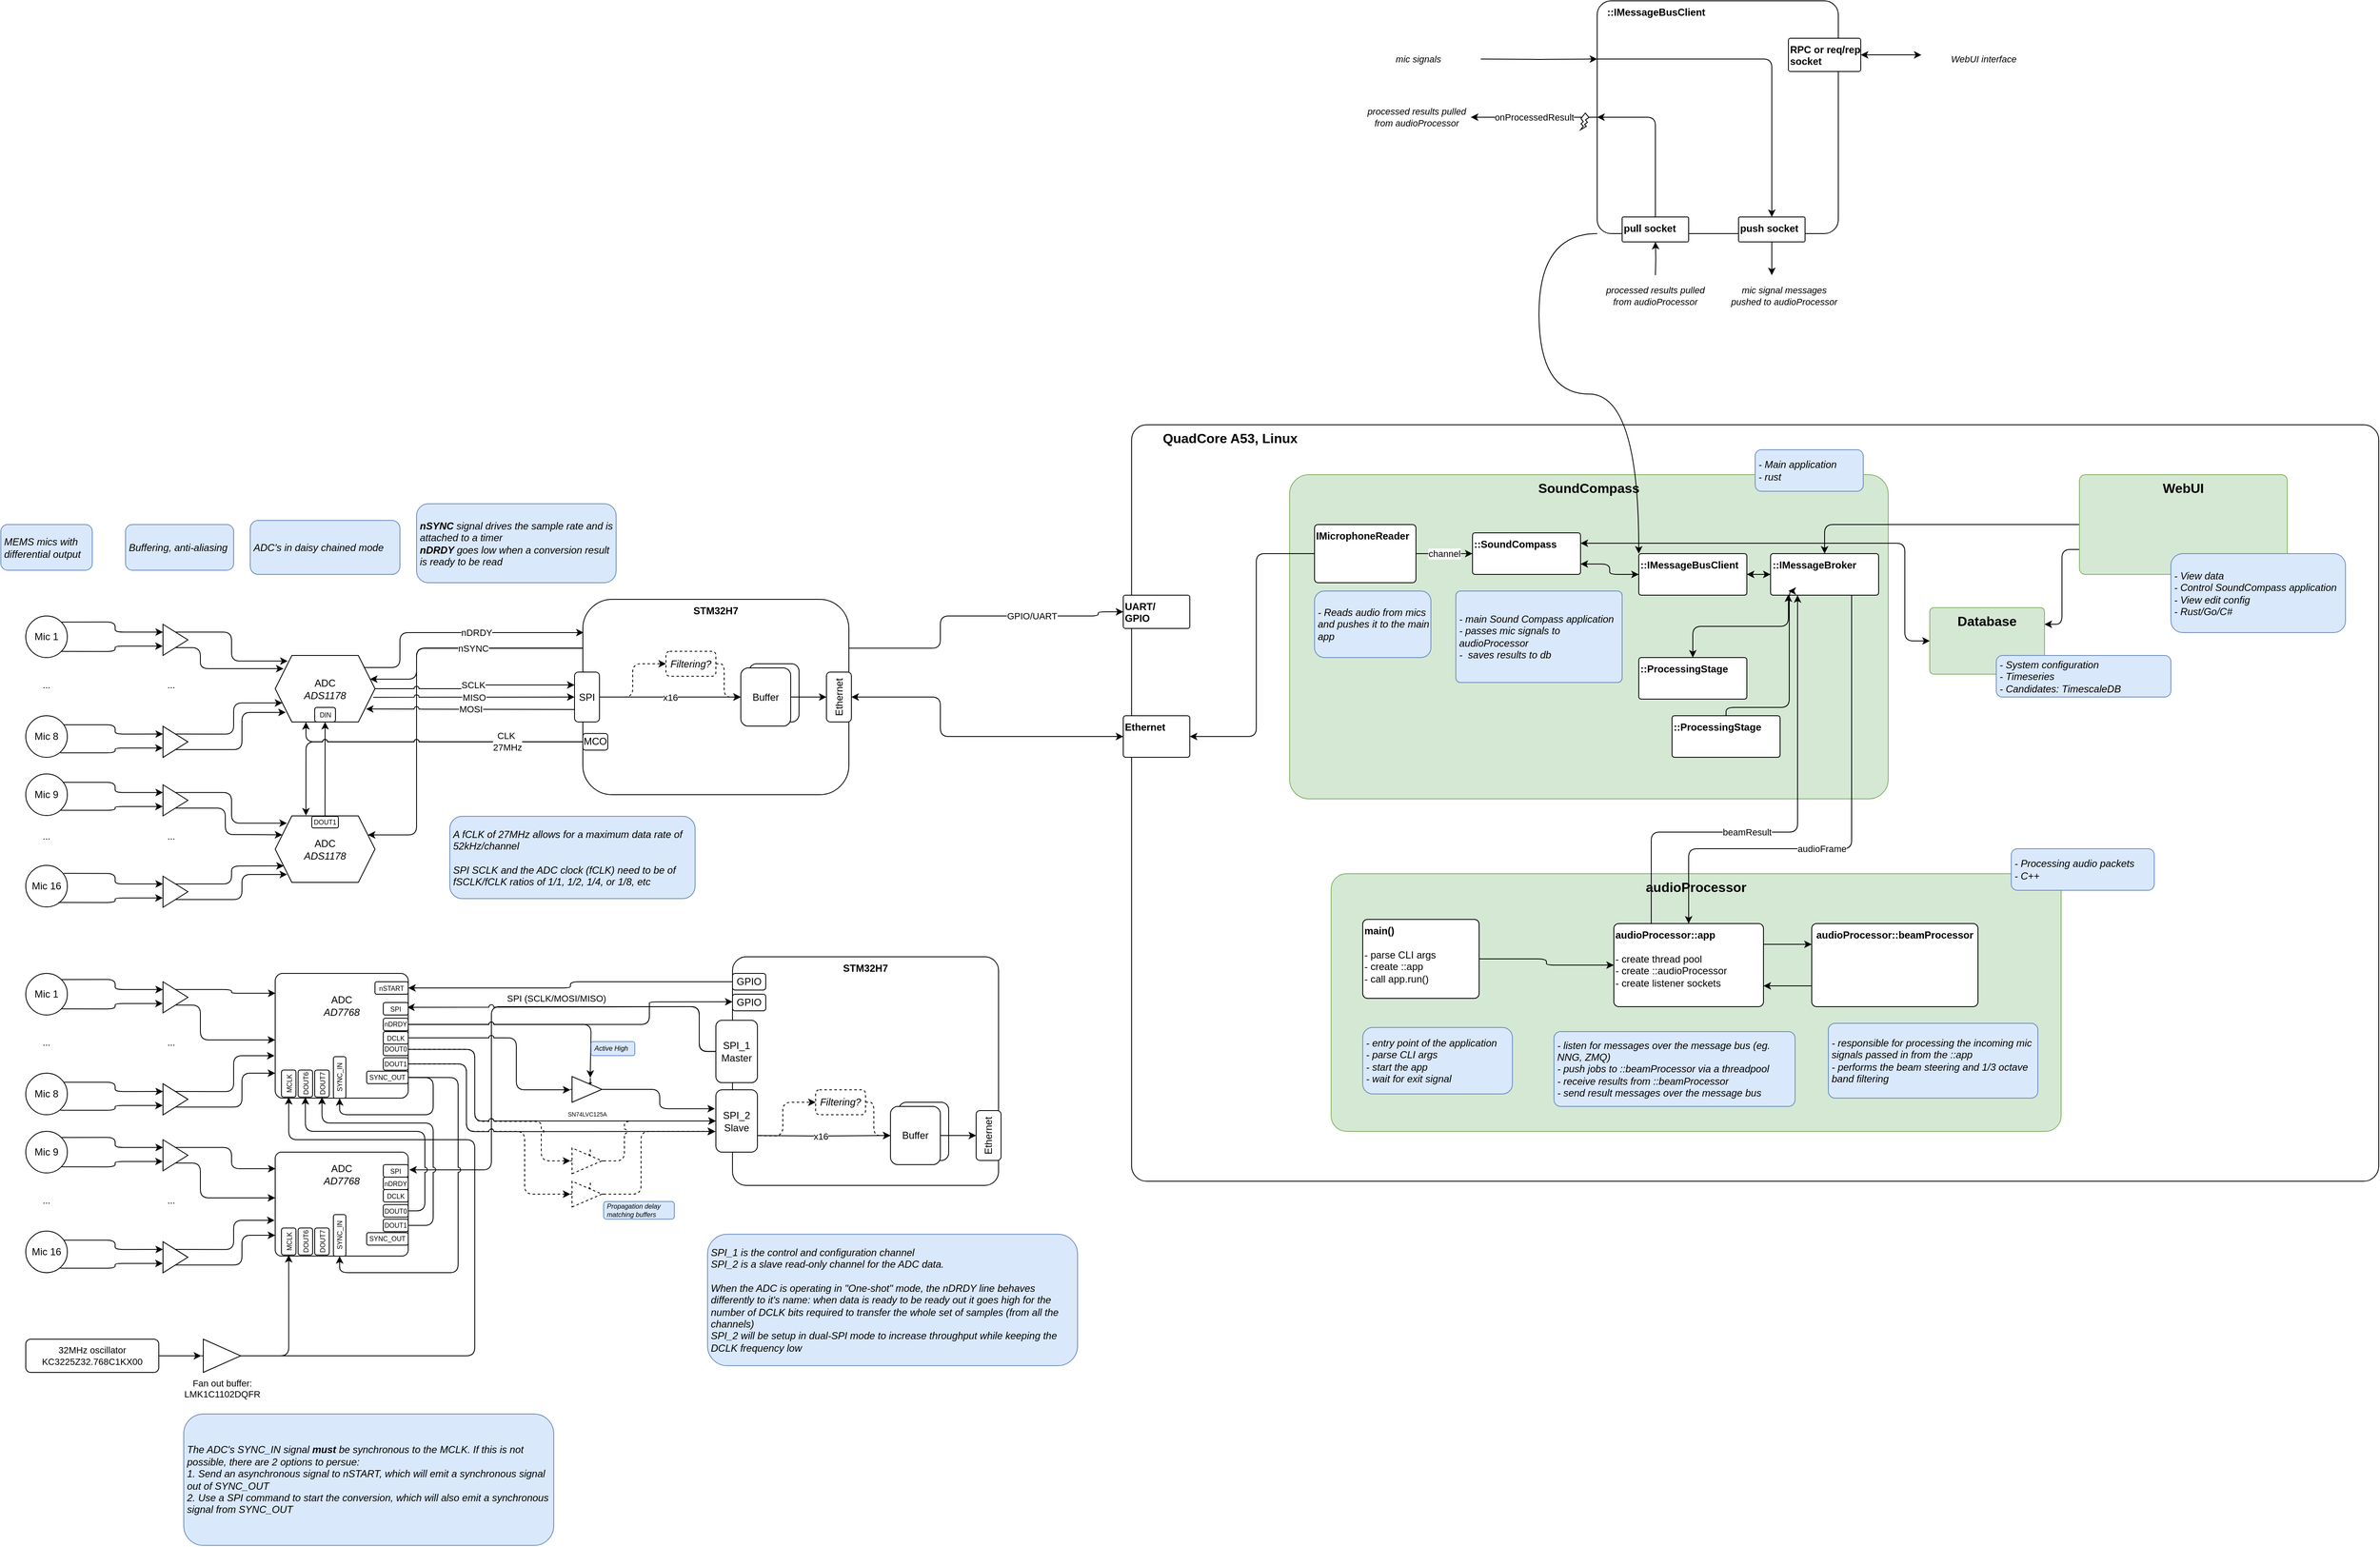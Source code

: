 <mxfile version="23.1.5" type="device" pages="7">
  <diagram id="edcnV7-mXFmzxPP6ghRT" name="Block diagram">
    <mxGraphModel dx="2642" dy="1739" grid="1" gridSize="10" guides="1" tooltips="1" connect="1" arrows="1" fold="1" page="1" pageScale="1" pageWidth="1654" pageHeight="1169" math="0" shadow="0">
      <root>
        <mxCell id="0" />
        <mxCell id="1" parent="0" />
        <mxCell id="K3zUH5PLxMiUxo7Fh8cp-21" value="Containers" parent="0" />
        <mxCell id="7scK0W2GoT-tHRF5sDOP-4" value="&lt;b style=&quot;font-size: 16px;&quot;&gt;&amp;nbsp; &amp;nbsp; &amp;nbsp; &amp;nbsp; QuadCore A53, Linux&lt;/b&gt;" style="rounded=1;whiteSpace=wrap;html=1;arcSize=2;horizontal=1;verticalAlign=top;align=left;fontSize=16;" parent="K3zUH5PLxMiUxo7Fh8cp-21" vertex="1">
          <mxGeometry x="-50" y="50" width="1500" height="910" as="geometry" />
        </mxCell>
        <mxCell id="K3zUH5PLxMiUxo7Fh8cp-22" value="&lt;b style=&quot;font-size: 16px;&quot;&gt;audioProcessor&lt;/b&gt;" style="rounded=1;whiteSpace=wrap;html=1;arcSize=6;horizontal=1;verticalAlign=top;align=center;fontSize=16;fillColor=#d5e8d4;strokeColor=#82b366;" parent="K3zUH5PLxMiUxo7Fh8cp-21" vertex="1">
          <mxGeometry x="190" y="590" width="878" height="310" as="geometry" />
        </mxCell>
        <mxCell id="K3zUH5PLxMiUxo7Fh8cp-23" value="&lt;b style=&quot;font-size: 16px;&quot;&gt;SoundCompass&lt;/b&gt;" style="rounded=1;whiteSpace=wrap;html=1;arcSize=6;horizontal=1;verticalAlign=top;align=center;fontSize=16;fillColor=#d5e8d4;strokeColor=#82b366;" parent="K3zUH5PLxMiUxo7Fh8cp-21" vertex="1">
          <mxGeometry x="140" y="110" width="720" height="390" as="geometry" />
        </mxCell>
        <mxCell id="K3zUH5PLxMiUxo7Fh8cp-20" value="Components" parent="0" />
        <mxCell id="ACkCI0Vs-yoQrMIjQfmJ-28" style="edgeStyle=orthogonalEdgeStyle;shape=connector;orthogonalLoop=1;jettySize=auto;html=1;exitX=0;exitY=1;exitDx=0;exitDy=0;entryX=0;entryY=0;entryDx=0;entryDy=0;labelBackgroundColor=default;strokeColor=default;align=center;verticalAlign=middle;fontFamily=Helvetica;fontSize=11;fontColor=default;endArrow=classic;curved=1;" parent="K3zUH5PLxMiUxo7Fh8cp-20" source="ACkCI0Vs-yoQrMIjQfmJ-10" target="ACkCI0Vs-yoQrMIjQfmJ-7" edge="1">
          <mxGeometry relative="1" as="geometry">
            <Array as="points">
              <mxPoint x="440" y="-180" />
              <mxPoint x="440" y="13" />
              <mxPoint x="560" y="13" />
            </Array>
          </mxGeometry>
        </mxCell>
        <mxCell id="ACkCI0Vs-yoQrMIjQfmJ-10" value="&lt;b&gt;&amp;nbsp; &amp;nbsp;::IMessageBusClient&lt;/b&gt;" style="rounded=1;whiteSpace=wrap;html=1;arcSize=6;horizontal=1;verticalAlign=top;align=left;" parent="K3zUH5PLxMiUxo7Fh8cp-20" vertex="1">
          <mxGeometry x="510" y="-460" width="290" height="280" as="geometry" />
        </mxCell>
        <mxCell id="K3zUH5PLxMiUxo7Fh8cp-17" value="beamResult" style="edgeStyle=orthogonalEdgeStyle;shape=connector;rounded=1;orthogonalLoop=1;jettySize=auto;html=1;exitX=0.25;exitY=0;exitDx=0;exitDy=0;entryX=0.25;entryY=1;entryDx=0;entryDy=0;labelBackgroundColor=default;strokeColor=default;align=center;verticalAlign=middle;fontFamily=Helvetica;fontSize=11;fontColor=default;endArrow=classic;" parent="K3zUH5PLxMiUxo7Fh8cp-20" source="K3zUH5PLxMiUxo7Fh8cp-1" target="jiEzVDiZpUCT2dYzsU19-2" edge="1">
          <mxGeometry x="-0.212" relative="1" as="geometry">
            <mxPoint as="offset" />
            <Array as="points">
              <mxPoint x="575" y="540" />
              <mxPoint x="751" y="540" />
            </Array>
          </mxGeometry>
        </mxCell>
        <mxCell id="4fK1hsTRvZ_iVy-OMQ7T-8" style="edgeStyle=orthogonalEdgeStyle;shape=connector;rounded=1;orthogonalLoop=1;jettySize=auto;html=1;exitX=1;exitY=0.25;exitDx=0;exitDy=0;entryX=0;entryY=0.25;entryDx=0;entryDy=0;labelBackgroundColor=default;strokeColor=default;align=center;verticalAlign=middle;fontFamily=Helvetica;fontSize=11;fontColor=default;endArrow=classic;" parent="K3zUH5PLxMiUxo7Fh8cp-20" source="K3zUH5PLxMiUxo7Fh8cp-1" target="K3zUH5PLxMiUxo7Fh8cp-9" edge="1">
          <mxGeometry relative="1" as="geometry" />
        </mxCell>
        <mxCell id="K3zUH5PLxMiUxo7Fh8cp-1" value="&lt;b&gt;audioProcessor::app&lt;/b&gt;&lt;br&gt;&lt;br&gt;- create thread pool&lt;br&gt;- create ::audioProcessor&lt;br&gt;- create listener sockets" style="rounded=1;whiteSpace=wrap;html=1;arcSize=6;horizontal=1;verticalAlign=top;align=left;" parent="K3zUH5PLxMiUxo7Fh8cp-20" vertex="1">
          <mxGeometry x="530" y="650" width="180" height="100" as="geometry" />
        </mxCell>
        <mxCell id="7scK0W2GoT-tHRF5sDOP-1" style="edgeStyle=orthogonalEdgeStyle;rounded=1;orthogonalLoop=1;jettySize=auto;html=1;exitX=1;exitY=0.5;exitDx=0;exitDy=0;entryX=0;entryY=0.5;entryDx=0;entryDy=0;" parent="K3zUH5PLxMiUxo7Fh8cp-20" source="K3zUH5PLxMiUxo7Fh8cp-10" target="K3zUH5PLxMiUxo7Fh8cp-1" edge="1">
          <mxGeometry relative="1" as="geometry" />
        </mxCell>
        <mxCell id="K3zUH5PLxMiUxo7Fh8cp-10" value="&lt;b&gt;main()&lt;br&gt;&lt;/b&gt;&lt;br&gt;- parse CLI args&lt;br&gt;- create ::app&lt;br&gt;- call app.run()" style="rounded=1;whiteSpace=wrap;html=1;arcSize=6;horizontal=1;verticalAlign=top;align=left;" parent="K3zUH5PLxMiUxo7Fh8cp-20" vertex="1">
          <mxGeometry x="228" y="645" width="140" height="95" as="geometry" />
        </mxCell>
        <mxCell id="K3zUH5PLxMiUxo7Fh8cp-11" value="&lt;div style=&quot;&quot;&gt;&lt;span style=&quot;background-color: initial;&quot;&gt;- entry point of the application&lt;/span&gt;&lt;/div&gt;&lt;div style=&quot;&quot;&gt;&lt;span style=&quot;background-color: initial;&quot;&gt;- parse CLI args&lt;/span&gt;&lt;/div&gt;&lt;div style=&quot;&quot;&gt;&lt;span style=&quot;background-color: initial;&quot;&gt;- start the app&amp;nbsp;&lt;/span&gt;&lt;/div&gt;&lt;div style=&quot;&quot;&gt;&lt;span style=&quot;background-color: initial;&quot;&gt;- wait for exit signal&lt;/span&gt;&lt;/div&gt;" style="rounded=1;whiteSpace=wrap;html=1;spacingLeft=2;align=left;fillColor=#dae8fc;strokeColor=#6c8ebf;fontStyle=2" parent="K3zUH5PLxMiUxo7Fh8cp-20" vertex="1">
          <mxGeometry x="228" y="775" width="180" height="80" as="geometry" />
        </mxCell>
        <mxCell id="K3zUH5PLxMiUxo7Fh8cp-12" value="&lt;div style=&quot;&quot;&gt;- listen for messages over the message bus (eg. NNG, ZMQ)&lt;/div&gt;&lt;div style=&quot;&quot;&gt;- push jobs to ::beamProcessor via a threadpool&lt;/div&gt;&lt;div style=&quot;&quot;&gt;- receive results from ::beamProcessor&lt;/div&gt;&lt;div style=&quot;&quot;&gt;- send result messages over the message bus&lt;/div&gt;" style="rounded=1;whiteSpace=wrap;html=1;spacingLeft=2;align=left;arcSize=9;fillColor=#dae8fc;strokeColor=#6c8ebf;fontStyle=2" parent="K3zUH5PLxMiUxo7Fh8cp-20" vertex="1">
          <mxGeometry x="458" y="780" width="290" height="90" as="geometry" />
        </mxCell>
        <mxCell id="K3zUH5PLxMiUxo7Fh8cp-13" value="&lt;div style=&quot;&quot;&gt;- responsible for processing the incoming mic signals passed in from the ::app&lt;/div&gt;&lt;div style=&quot;&quot;&gt;- performs the beam steering and 1/3 octave band filtering&lt;/div&gt;" style="rounded=1;whiteSpace=wrap;html=1;spacingLeft=2;align=left;arcSize=9;fillColor=#dae8fc;strokeColor=#6c8ebf;fontStyle=2" parent="K3zUH5PLxMiUxo7Fh8cp-20" vertex="1">
          <mxGeometry x="788" y="770" width="252" height="90" as="geometry" />
        </mxCell>
        <mxCell id="K3zUH5PLxMiUxo7Fh8cp-16" value="audioFrame" style="edgeStyle=orthogonalEdgeStyle;rounded=1;orthogonalLoop=1;jettySize=auto;html=1;exitX=0.75;exitY=1;exitDx=0;exitDy=0;entryX=0.5;entryY=0;entryDx=0;entryDy=0;" parent="K3zUH5PLxMiUxo7Fh8cp-20" source="jiEzVDiZpUCT2dYzsU19-2" target="K3zUH5PLxMiUxo7Fh8cp-1" edge="1">
          <mxGeometry x="0.154" relative="1" as="geometry">
            <mxPoint as="offset" />
            <Array as="points">
              <mxPoint x="816" y="560" />
              <mxPoint x="620" y="560" />
            </Array>
          </mxGeometry>
        </mxCell>
        <mxCell id="ACkCI0Vs-yoQrMIjQfmJ-3" style="edgeStyle=orthogonalEdgeStyle;shape=connector;rounded=1;orthogonalLoop=1;jettySize=auto;html=1;exitX=1;exitY=0.25;exitDx=0;exitDy=0;entryX=0;entryY=0.5;entryDx=0;entryDy=0;labelBackgroundColor=default;strokeColor=default;align=center;verticalAlign=middle;fontFamily=Helvetica;fontSize=11;fontColor=default;endArrow=classic;startArrow=classic;startFill=1;" parent="K3zUH5PLxMiUxo7Fh8cp-20" source="K3zUH5PLxMiUxo7Fh8cp-14" target="ACkCI0Vs-yoQrMIjQfmJ-1" edge="1">
          <mxGeometry relative="1" as="geometry">
            <Array as="points">
              <mxPoint x="880" y="193" />
              <mxPoint x="880" y="310" />
            </Array>
          </mxGeometry>
        </mxCell>
        <mxCell id="ACkCI0Vs-yoQrMIjQfmJ-8" style="edgeStyle=orthogonalEdgeStyle;shape=connector;rounded=1;orthogonalLoop=1;jettySize=auto;html=1;exitX=1;exitY=0.75;exitDx=0;exitDy=0;entryX=0;entryY=0.5;entryDx=0;entryDy=0;labelBackgroundColor=default;strokeColor=default;align=center;verticalAlign=middle;fontFamily=Helvetica;fontSize=11;fontColor=default;endArrow=classic;startArrow=classic;startFill=1;" parent="K3zUH5PLxMiUxo7Fh8cp-20" source="K3zUH5PLxMiUxo7Fh8cp-14" target="ACkCI0Vs-yoQrMIjQfmJ-7" edge="1">
          <mxGeometry relative="1" as="geometry" />
        </mxCell>
        <mxCell id="K3zUH5PLxMiUxo7Fh8cp-14" value="&lt;b&gt;::SoundCompass&lt;/b&gt;" style="rounded=1;whiteSpace=wrap;html=1;arcSize=6;horizontal=1;verticalAlign=top;align=left;" parent="K3zUH5PLxMiUxo7Fh8cp-20" vertex="1">
          <mxGeometry x="360" y="180" width="130" height="50" as="geometry" />
        </mxCell>
        <mxCell id="K3zUH5PLxMiUxo7Fh8cp-15" value="&lt;div style=&quot;&quot;&gt;- main Sound Compass application&lt;/div&gt;&lt;div style=&quot;&quot;&gt;- passes mic signals to audioProcessor&lt;/div&gt;&lt;div style=&quot;&quot;&gt;-&amp;nbsp; saves results to db&lt;/div&gt;" style="rounded=1;whiteSpace=wrap;html=1;spacingLeft=2;align=left;fillColor=#dae8fc;strokeColor=#6c8ebf;fontStyle=2;arcSize=5;" parent="K3zUH5PLxMiUxo7Fh8cp-20" vertex="1">
          <mxGeometry x="340" y="250" width="200" height="110" as="geometry" />
        </mxCell>
        <mxCell id="4fK1hsTRvZ_iVy-OMQ7T-9" style="edgeStyle=orthogonalEdgeStyle;shape=connector;rounded=1;orthogonalLoop=1;jettySize=auto;html=1;exitX=0;exitY=0.75;exitDx=0;exitDy=0;entryX=1;entryY=0.75;entryDx=0;entryDy=0;labelBackgroundColor=default;strokeColor=default;align=center;verticalAlign=middle;fontFamily=Helvetica;fontSize=11;fontColor=default;endArrow=classic;" parent="K3zUH5PLxMiUxo7Fh8cp-20" source="K3zUH5PLxMiUxo7Fh8cp-9" target="K3zUH5PLxMiUxo7Fh8cp-1" edge="1">
          <mxGeometry relative="1" as="geometry" />
        </mxCell>
        <mxCell id="K3zUH5PLxMiUxo7Fh8cp-9" value="&lt;b&gt;audioProcessor::beamProcessor&lt;/b&gt;" style="rounded=1;whiteSpace=wrap;html=1;arcSize=6;horizontal=1;verticalAlign=top;" parent="K3zUH5PLxMiUxo7Fh8cp-20" vertex="1">
          <mxGeometry x="768" y="650" width="200" height="100" as="geometry" />
        </mxCell>
        <mxCell id="7scK0W2GoT-tHRF5sDOP-2" value="&lt;div style=&quot;&quot;&gt;- Main application&lt;/div&gt;&lt;div style=&quot;&quot;&gt;- rust&lt;/div&gt;" style="rounded=1;whiteSpace=wrap;html=1;spacingLeft=2;align=left;fillColor=#dae8fc;strokeColor=#6c8ebf;fontStyle=2" parent="K3zUH5PLxMiUxo7Fh8cp-20" vertex="1">
          <mxGeometry x="700" y="80" width="130" height="50" as="geometry" />
        </mxCell>
        <mxCell id="7scK0W2GoT-tHRF5sDOP-3" value="&lt;div style=&quot;&quot;&gt;- Processing audio packets&lt;/div&gt;&lt;div style=&quot;&quot;&gt;- C++&lt;/div&gt;" style="rounded=1;whiteSpace=wrap;html=1;spacingLeft=2;align=left;fillColor=#dae8fc;strokeColor=#6c8ebf;fontStyle=2" parent="K3zUH5PLxMiUxo7Fh8cp-20" vertex="1">
          <mxGeometry x="1008" y="560" width="172" height="50" as="geometry" />
        </mxCell>
        <mxCell id="7scK0W2GoT-tHRF5sDOP-7" style="edgeStyle=orthogonalEdgeStyle;rounded=1;orthogonalLoop=1;jettySize=auto;html=1;exitX=0;exitY=0.5;exitDx=0;exitDy=0;entryX=1;entryY=0.5;entryDx=0;entryDy=0;" parent="K3zUH5PLxMiUxo7Fh8cp-20" source="7scK0W2GoT-tHRF5sDOP-5" target="7scK0W2GoT-tHRF5sDOP-6" edge="1">
          <mxGeometry relative="1" as="geometry">
            <Array as="points">
              <mxPoint x="100" y="205" />
              <mxPoint x="100" y="425" />
            </Array>
          </mxGeometry>
        </mxCell>
        <mxCell id="4fK1hsTRvZ_iVy-OMQ7T-2" value="channel" style="edgeStyle=orthogonalEdgeStyle;shape=connector;rounded=1;orthogonalLoop=1;jettySize=auto;html=1;exitX=1;exitY=0.5;exitDx=0;exitDy=0;entryX=0;entryY=0.5;entryDx=0;entryDy=0;labelBackgroundColor=default;strokeColor=default;align=center;verticalAlign=middle;fontFamily=Helvetica;fontSize=11;fontColor=default;endArrow=classic;" parent="K3zUH5PLxMiUxo7Fh8cp-20" source="7scK0W2GoT-tHRF5sDOP-5" target="K3zUH5PLxMiUxo7Fh8cp-14" edge="1">
          <mxGeometry relative="1" as="geometry" />
        </mxCell>
        <mxCell id="7scK0W2GoT-tHRF5sDOP-5" value="&lt;b&gt;IMicrophoneReader&lt;/b&gt;" style="rounded=1;whiteSpace=wrap;html=1;arcSize=6;horizontal=1;verticalAlign=top;align=left;" parent="K3zUH5PLxMiUxo7Fh8cp-20" vertex="1">
          <mxGeometry x="170" y="170" width="122" height="70" as="geometry" />
        </mxCell>
        <mxCell id="7scK0W2GoT-tHRF5sDOP-6" value="&lt;b&gt;Ethernet&lt;/b&gt;" style="rounded=1;whiteSpace=wrap;html=1;arcSize=6;horizontal=1;verticalAlign=top;align=left;" parent="K3zUH5PLxMiUxo7Fh8cp-20" vertex="1">
          <mxGeometry x="-60" y="400" width="80" height="50" as="geometry" />
        </mxCell>
        <mxCell id="GVDqbtSXsZb6L-5gJaK3-43" style="edgeStyle=orthogonalEdgeStyle;rounded=1;orthogonalLoop=1;jettySize=auto;html=1;exitX=0;exitY=0.25;exitDx=0;exitDy=0;strokeColor=default;align=center;verticalAlign=middle;fontFamily=Helvetica;fontSize=11;fontColor=default;labelBackgroundColor=default;endArrow=classic;entryX=1;entryY=0.25;entryDx=0;entryDy=0;jumpStyle=arc;" parent="K3zUH5PLxMiUxo7Fh8cp-20" source="e3HH0Ruak4NTQ9SaqfMy-1" target="GVDqbtSXsZb6L-5gJaK3-4" edge="1">
          <mxGeometry relative="1" as="geometry">
            <mxPoint x="-960" y="490" as="targetPoint" />
            <Array as="points">
              <mxPoint x="-910" y="319" />
              <mxPoint x="-910" y="543" />
            </Array>
          </mxGeometry>
        </mxCell>
        <mxCell id="e3HH0Ruak4NTQ9SaqfMy-1" value="&lt;b&gt;STM32H7&lt;/b&gt;" style="rounded=1;whiteSpace=wrap;html=1;verticalAlign=top;" parent="K3zUH5PLxMiUxo7Fh8cp-20" vertex="1">
          <mxGeometry x="-710" y="260" width="320" height="235" as="geometry" />
        </mxCell>
        <mxCell id="e3HH0Ruak4NTQ9SaqfMy-2" value="Buffer" style="rounded=1;whiteSpace=wrap;html=1;" parent="K3zUH5PLxMiUxo7Fh8cp-20" vertex="1">
          <mxGeometry x="-510" y="337.5" width="60" height="70" as="geometry" />
        </mxCell>
        <mxCell id="e3HH0Ruak4NTQ9SaqfMy-12" value="x16" style="edgeStyle=orthogonalEdgeStyle;shape=connector;rounded=1;orthogonalLoop=1;jettySize=auto;html=1;exitX=1;exitY=0.5;exitDx=0;exitDy=0;entryX=0;entryY=0.5;entryDx=0;entryDy=0;labelBackgroundColor=default;strokeColor=default;fontFamily=Helvetica;fontSize=11;fontColor=default;endArrow=classic;" parent="K3zUH5PLxMiUxo7Fh8cp-20" source="e3HH0Ruak4NTQ9SaqfMy-17" target="e3HH0Ruak4NTQ9SaqfMy-14" edge="1">
          <mxGeometry relative="1" as="geometry">
            <mxPoint x="-570" y="377.5" as="sourcePoint" />
          </mxGeometry>
        </mxCell>
        <mxCell id="e3HH0Ruak4NTQ9SaqfMy-13" style="edgeStyle=orthogonalEdgeStyle;rounded=0;orthogonalLoop=1;jettySize=auto;html=1;exitX=1;exitY=0.5;exitDx=0;exitDy=0;entryX=0;entryY=0.5;entryDx=0;entryDy=0;" parent="K3zUH5PLxMiUxo7Fh8cp-20" source="e3HH0Ruak4NTQ9SaqfMy-14" target="e3HH0Ruak4NTQ9SaqfMy-20" edge="1">
          <mxGeometry relative="1" as="geometry" />
        </mxCell>
        <mxCell id="e3HH0Ruak4NTQ9SaqfMy-14" value="Buffer" style="rounded=1;whiteSpace=wrap;html=1;" parent="K3zUH5PLxMiUxo7Fh8cp-20" vertex="1">
          <mxGeometry x="-520" y="342.5" width="60" height="70" as="geometry" />
        </mxCell>
        <mxCell id="e3HH0Ruak4NTQ9SaqfMy-15" style="edgeStyle=orthogonalEdgeStyle;shape=connector;rounded=1;orthogonalLoop=1;jettySize=auto;html=1;exitX=1;exitY=0.5;exitDx=0;exitDy=0;entryX=0;entryY=0.5;entryDx=0;entryDy=0;labelBackgroundColor=default;strokeColor=default;fontFamily=Helvetica;fontSize=11;fontColor=default;endArrow=classic;dashed=1;" parent="K3zUH5PLxMiUxo7Fh8cp-20" source="e3HH0Ruak4NTQ9SaqfMy-17" target="e3HH0Ruak4NTQ9SaqfMy-19" edge="1">
          <mxGeometry relative="1" as="geometry" />
        </mxCell>
        <mxCell id="e3HH0Ruak4NTQ9SaqfMy-17" value="SPI" style="rounded=1;whiteSpace=wrap;html=1;" parent="K3zUH5PLxMiUxo7Fh8cp-20" vertex="1">
          <mxGeometry x="-720" y="347.5" width="30" height="60" as="geometry" />
        </mxCell>
        <mxCell id="e3HH0Ruak4NTQ9SaqfMy-18" style="edgeStyle=orthogonalEdgeStyle;shape=connector;rounded=1;orthogonalLoop=1;jettySize=auto;html=1;exitX=1;exitY=0.5;exitDx=0;exitDy=0;entryX=0;entryY=0.5;entryDx=0;entryDy=0;labelBackgroundColor=default;strokeColor=default;fontFamily=Helvetica;fontSize=11;fontColor=default;endArrow=classic;dashed=1;" parent="K3zUH5PLxMiUxo7Fh8cp-20" source="e3HH0Ruak4NTQ9SaqfMy-19" target="e3HH0Ruak4NTQ9SaqfMy-14" edge="1">
          <mxGeometry relative="1" as="geometry">
            <Array as="points">
              <mxPoint x="-540" y="337.5" />
              <mxPoint x="-540" y="377.5" />
            </Array>
          </mxGeometry>
        </mxCell>
        <mxCell id="e3HH0Ruak4NTQ9SaqfMy-19" value="Filtering?" style="rounded=1;whiteSpace=wrap;html=1;dashed=1;fontStyle=2" parent="K3zUH5PLxMiUxo7Fh8cp-20" vertex="1">
          <mxGeometry x="-610" y="322.5" width="60" height="30" as="geometry" />
        </mxCell>
        <mxCell id="bq9mFHygDeu-J1GT2641-2" style="edgeStyle=orthogonalEdgeStyle;shape=connector;rounded=1;orthogonalLoop=1;jettySize=auto;html=1;exitX=1;exitY=0.5;exitDx=0;exitDy=0;entryX=0;entryY=0.5;entryDx=0;entryDy=0;labelBackgroundColor=default;strokeColor=default;align=center;verticalAlign=middle;fontFamily=Helvetica;fontSize=11;fontColor=default;endArrow=classic;startArrow=classic;startFill=1;" parent="K3zUH5PLxMiUxo7Fh8cp-20" source="e3HH0Ruak4NTQ9SaqfMy-20" target="7scK0W2GoT-tHRF5sDOP-6" edge="1">
          <mxGeometry relative="1" as="geometry">
            <Array as="points">
              <mxPoint x="-280" y="378" />
              <mxPoint x="-280" y="425" />
            </Array>
          </mxGeometry>
        </mxCell>
        <mxCell id="e3HH0Ruak4NTQ9SaqfMy-20" value="Ethernet" style="rounded=1;whiteSpace=wrap;html=1;direction=south;rotation=-90;" parent="K3zUH5PLxMiUxo7Fh8cp-20" vertex="1">
          <mxGeometry x="-432" y="362.5" width="60" height="30" as="geometry" />
        </mxCell>
        <mxCell id="4fK1hsTRvZ_iVy-OMQ7T-1" value="GPIO/UART" style="edgeStyle=orthogonalEdgeStyle;shape=connector;rounded=1;orthogonalLoop=1;jettySize=auto;html=1;exitX=1;exitY=0.25;exitDx=0;exitDy=0;entryX=0;entryY=0.5;entryDx=0;entryDy=0;labelBackgroundColor=default;strokeColor=default;align=center;verticalAlign=middle;fontFamily=Helvetica;fontSize=11;fontColor=default;endArrow=classic;" parent="K3zUH5PLxMiUxo7Fh8cp-20" source="e3HH0Ruak4NTQ9SaqfMy-1" target="oUrfpzISTlo28YLT0EHP-1" edge="1">
          <mxGeometry x="0.385" relative="1" as="geometry">
            <Array as="points">
              <mxPoint x="-280" y="319" />
              <mxPoint x="-280" y="280" />
              <mxPoint x="-90" y="280" />
              <mxPoint x="-90" y="275" />
            </Array>
            <mxPoint as="offset" />
            <mxPoint x="-372.17" y="133.98" as="targetPoint" />
          </mxGeometry>
        </mxCell>
        <mxCell id="4fK1hsTRvZ_iVy-OMQ7T-3" value="&lt;div style=&quot;&quot;&gt;- Reads audio from mics and pushes it to the main app&lt;/div&gt;" style="rounded=1;whiteSpace=wrap;html=1;spacingLeft=2;align=left;fillColor=#dae8fc;strokeColor=#6c8ebf;fontStyle=2" parent="K3zUH5PLxMiUxo7Fh8cp-20" vertex="1">
          <mxGeometry x="170" y="250" width="140" height="80" as="geometry" />
        </mxCell>
        <mxCell id="ACkCI0Vs-yoQrMIjQfmJ-1" value="&lt;b style=&quot;font-size: 16px;&quot;&gt;Database&lt;/b&gt;" style="rounded=1;whiteSpace=wrap;html=1;arcSize=6;horizontal=1;verticalAlign=top;align=center;fontSize=16;fillColor=#d5e8d4;strokeColor=#82b366;" parent="K3zUH5PLxMiUxo7Fh8cp-20" vertex="1">
          <mxGeometry x="910" y="270" width="138" height="80" as="geometry" />
        </mxCell>
        <mxCell id="ACkCI0Vs-yoQrMIjQfmJ-2" value="&lt;div style=&quot;&quot;&gt;- System configuration&lt;/div&gt;&lt;div style=&quot;&quot;&gt;- Timeseries&lt;/div&gt;&lt;div style=&quot;&quot;&gt;- Candidates: TimescaleDB&lt;/div&gt;" style="rounded=1;whiteSpace=wrap;html=1;spacingLeft=2;align=left;fillColor=#dae8fc;strokeColor=#6c8ebf;fontStyle=2" parent="K3zUH5PLxMiUxo7Fh8cp-20" vertex="1">
          <mxGeometry x="990" y="327.5" width="210" height="50" as="geometry" />
        </mxCell>
        <mxCell id="ACkCI0Vs-yoQrMIjQfmJ-6" style="edgeStyle=orthogonalEdgeStyle;shape=connector;rounded=1;orthogonalLoop=1;jettySize=auto;html=1;exitX=0;exitY=0.5;exitDx=0;exitDy=0;entryX=0.5;entryY=0;entryDx=0;entryDy=0;labelBackgroundColor=default;strokeColor=default;align=center;verticalAlign=middle;fontFamily=Helvetica;fontSize=11;fontColor=default;endArrow=classic;" parent="K3zUH5PLxMiUxo7Fh8cp-20" source="ACkCI0Vs-yoQrMIjQfmJ-4" target="jiEzVDiZpUCT2dYzsU19-2" edge="1">
          <mxGeometry relative="1" as="geometry" />
        </mxCell>
        <mxCell id="ACkCI0Vs-yoQrMIjQfmJ-9" style="edgeStyle=orthogonalEdgeStyle;shape=connector;rounded=1;orthogonalLoop=1;jettySize=auto;html=1;exitX=0;exitY=0.75;exitDx=0;exitDy=0;entryX=1;entryY=0.25;entryDx=0;entryDy=0;labelBackgroundColor=default;strokeColor=default;align=center;verticalAlign=middle;fontFamily=Helvetica;fontSize=11;fontColor=default;endArrow=classic;" parent="K3zUH5PLxMiUxo7Fh8cp-20" source="ACkCI0Vs-yoQrMIjQfmJ-4" target="ACkCI0Vs-yoQrMIjQfmJ-1" edge="1">
          <mxGeometry relative="1" as="geometry" />
        </mxCell>
        <mxCell id="ACkCI0Vs-yoQrMIjQfmJ-4" value="&lt;b style=&quot;font-size: 16px;&quot;&gt;WebUI&lt;/b&gt;" style="rounded=1;whiteSpace=wrap;html=1;arcSize=6;horizontal=1;verticalAlign=top;align=center;fontSize=16;fillColor=#d5e8d4;strokeColor=#82b366;" parent="K3zUH5PLxMiUxo7Fh8cp-20" vertex="1">
          <mxGeometry x="1090" y="110" width="250" height="120" as="geometry" />
        </mxCell>
        <mxCell id="ACkCI0Vs-yoQrMIjQfmJ-5" value="&lt;div style=&quot;&quot;&gt;- View data&lt;/div&gt;&lt;div style=&quot;&quot;&gt;- Control SoundCompass application&lt;/div&gt;&lt;div style=&quot;&quot;&gt;- View edit config&lt;/div&gt;&lt;div style=&quot;&quot;&gt;- Rust/Go/C#&lt;/div&gt;" style="rounded=1;whiteSpace=wrap;html=1;spacingLeft=2;align=left;fillColor=#dae8fc;strokeColor=#6c8ebf;fontStyle=2" parent="K3zUH5PLxMiUxo7Fh8cp-20" vertex="1">
          <mxGeometry x="1200" y="205" width="210" height="95" as="geometry" />
        </mxCell>
        <mxCell id="jiEzVDiZpUCT2dYzsU19-3" style="edgeStyle=orthogonalEdgeStyle;shape=connector;curved=0;rounded=1;orthogonalLoop=1;jettySize=auto;html=1;exitX=1;exitY=0.5;exitDx=0;exitDy=0;entryX=0;entryY=0.5;entryDx=0;entryDy=0;labelBackgroundColor=default;strokeColor=default;align=center;verticalAlign=middle;fontFamily=Helvetica;fontSize=11;fontColor=default;endArrow=classic;startArrow=classic;startFill=1;" parent="K3zUH5PLxMiUxo7Fh8cp-20" source="ACkCI0Vs-yoQrMIjQfmJ-7" target="jiEzVDiZpUCT2dYzsU19-2" edge="1">
          <mxGeometry relative="1" as="geometry" />
        </mxCell>
        <mxCell id="ACkCI0Vs-yoQrMIjQfmJ-7" value="&lt;b&gt;::IMessageBusClient&lt;/b&gt;" style="rounded=1;whiteSpace=wrap;html=1;arcSize=6;horizontal=1;verticalAlign=top;align=left;" parent="K3zUH5PLxMiUxo7Fh8cp-20" vertex="1">
          <mxGeometry x="560" y="205" width="130" height="50" as="geometry" />
        </mxCell>
        <mxCell id="ACkCI0Vs-yoQrMIjQfmJ-22" value="onProcessedResult" style="edgeStyle=orthogonalEdgeStyle;shape=connector;rounded=1;orthogonalLoop=1;jettySize=auto;html=1;exitX=0;exitY=0.5;exitDx=0;exitDy=0;labelBackgroundColor=default;strokeColor=default;align=center;verticalAlign=middle;fontFamily=Helvetica;fontSize=11;fontColor=default;endArrow=classic;entryX=1;entryY=0.5;entryDx=0;entryDy=0;" parent="K3zUH5PLxMiUxo7Fh8cp-20" source="ACkCI0Vs-yoQrMIjQfmJ-10" target="ACkCI0Vs-yoQrMIjQfmJ-23" edge="1">
          <mxGeometry relative="1" as="geometry">
            <mxPoint x="400" y="-319.667" as="targetPoint" />
          </mxGeometry>
        </mxCell>
        <mxCell id="ACkCI0Vs-yoQrMIjQfmJ-25" style="edgeStyle=orthogonalEdgeStyle;shape=connector;rounded=1;orthogonalLoop=1;jettySize=auto;html=1;labelBackgroundColor=default;strokeColor=default;align=center;verticalAlign=middle;fontFamily=Helvetica;fontSize=11;fontColor=default;endArrow=classic;entryX=0;entryY=0.25;entryDx=0;entryDy=0;" parent="K3zUH5PLxMiUxo7Fh8cp-20" target="ACkCI0Vs-yoQrMIjQfmJ-10" edge="1">
          <mxGeometry relative="1" as="geometry">
            <mxPoint x="390" y="-410" as="targetPoint" />
            <mxPoint x="370" y="-390" as="sourcePoint" />
          </mxGeometry>
        </mxCell>
        <mxCell id="ACkCI0Vs-yoQrMIjQfmJ-27" style="edgeStyle=orthogonalEdgeStyle;shape=connector;rounded=1;orthogonalLoop=1;jettySize=auto;html=1;exitX=0;exitY=0.25;exitDx=0;exitDy=0;entryX=0.5;entryY=0;entryDx=0;entryDy=0;labelBackgroundColor=default;strokeColor=default;align=center;verticalAlign=middle;fontFamily=Helvetica;fontSize=11;fontColor=default;endArrow=classic;" parent="K3zUH5PLxMiUxo7Fh8cp-20" source="ACkCI0Vs-yoQrMIjQfmJ-10" target="ACkCI0Vs-yoQrMIjQfmJ-11" edge="1">
          <mxGeometry relative="1" as="geometry">
            <Array as="points">
              <mxPoint x="720" y="-390" />
            </Array>
          </mxGeometry>
        </mxCell>
        <mxCell id="ACkCI0Vs-yoQrMIjQfmJ-13" style="edgeStyle=orthogonalEdgeStyle;shape=connector;rounded=1;orthogonalLoop=1;jettySize=auto;html=1;exitX=0.5;exitY=1;exitDx=0;exitDy=0;labelBackgroundColor=default;strokeColor=default;align=center;verticalAlign=middle;fontFamily=Helvetica;fontSize=11;fontColor=default;endArrow=classic;" parent="K3zUH5PLxMiUxo7Fh8cp-20" source="ACkCI0Vs-yoQrMIjQfmJ-11" edge="1">
          <mxGeometry relative="1" as="geometry">
            <mxPoint x="720" y="-130" as="targetPoint" />
            <mxPoint x="620" y="-170.0" as="sourcePoint" />
          </mxGeometry>
        </mxCell>
        <mxCell id="ACkCI0Vs-yoQrMIjQfmJ-15" style="edgeStyle=orthogonalEdgeStyle;shape=connector;rounded=1;orthogonalLoop=1;jettySize=auto;html=1;entryX=0.5;entryY=1;entryDx=0;entryDy=0;labelBackgroundColor=default;strokeColor=default;align=center;verticalAlign=middle;fontFamily=Helvetica;fontSize=11;fontColor=default;endArrow=classic;" parent="K3zUH5PLxMiUxo7Fh8cp-20" target="ACkCI0Vs-yoQrMIjQfmJ-12" edge="1">
          <mxGeometry relative="1" as="geometry">
            <mxPoint x="580" y="-130" as="sourcePoint" />
          </mxGeometry>
        </mxCell>
        <mxCell id="ACkCI0Vs-yoQrMIjQfmJ-11" value="&lt;b&gt;push socket&lt;/b&gt;" style="rounded=1;whiteSpace=wrap;html=1;arcSize=6;horizontal=1;verticalAlign=top;align=left;" parent="K3zUH5PLxMiUxo7Fh8cp-20" vertex="1">
          <mxGeometry x="680" y="-200" width="80" height="30" as="geometry" />
        </mxCell>
        <mxCell id="ACkCI0Vs-yoQrMIjQfmJ-24" style="edgeStyle=orthogonalEdgeStyle;shape=connector;rounded=1;orthogonalLoop=1;jettySize=auto;html=1;exitX=0.5;exitY=0;exitDx=0;exitDy=0;entryX=0;entryY=0.5;entryDx=0;entryDy=0;labelBackgroundColor=default;strokeColor=default;align=center;verticalAlign=middle;fontFamily=Helvetica;fontSize=11;fontColor=default;endArrow=classic;" parent="K3zUH5PLxMiUxo7Fh8cp-20" source="ACkCI0Vs-yoQrMIjQfmJ-12" target="ACkCI0Vs-yoQrMIjQfmJ-10" edge="1">
          <mxGeometry relative="1" as="geometry">
            <Array as="points">
              <mxPoint x="580" y="-320" />
            </Array>
          </mxGeometry>
        </mxCell>
        <mxCell id="ACkCI0Vs-yoQrMIjQfmJ-12" value="&lt;b&gt;pull socket&lt;/b&gt;" style="rounded=1;whiteSpace=wrap;html=1;arcSize=6;horizontal=1;verticalAlign=top;align=left;" parent="K3zUH5PLxMiUxo7Fh8cp-20" vertex="1">
          <mxGeometry x="540" y="-200" width="80" height="30" as="geometry" />
        </mxCell>
        <mxCell id="ACkCI0Vs-yoQrMIjQfmJ-14" value="mic signal messages pushed to audioProcessor" style="text;html=1;strokeColor=none;fillColor=none;align=center;verticalAlign=middle;whiteSpace=wrap;rounded=0;fontSize=11;fontFamily=Helvetica;fontColor=default;fontStyle=2" parent="K3zUH5PLxMiUxo7Fh8cp-20" vertex="1">
          <mxGeometry x="670" y="-120" width="130" height="30" as="geometry" />
        </mxCell>
        <mxCell id="ACkCI0Vs-yoQrMIjQfmJ-16" value="processed results pulled from audioProcessor" style="text;html=1;strokeColor=none;fillColor=none;align=center;verticalAlign=middle;whiteSpace=wrap;rounded=0;fontSize=11;fontFamily=Helvetica;fontColor=default;fontStyle=2" parent="K3zUH5PLxMiUxo7Fh8cp-20" vertex="1">
          <mxGeometry x="515" y="-120" width="130" height="30" as="geometry" />
        </mxCell>
        <mxCell id="ACkCI0Vs-yoQrMIjQfmJ-17" value="" style="verticalLabelPosition=bottom;verticalAlign=top;html=1;shape=mxgraph.basic.flash;fontFamily=Helvetica;fontSize=11;fontColor=default;" parent="K3zUH5PLxMiUxo7Fh8cp-20" vertex="1">
          <mxGeometry x="490" y="-325" width="10" height="20" as="geometry" />
        </mxCell>
        <mxCell id="ACkCI0Vs-yoQrMIjQfmJ-19" style="edgeStyle=orthogonalEdgeStyle;shape=connector;rounded=1;orthogonalLoop=1;jettySize=auto;html=1;exitX=1;exitY=0.5;exitDx=0;exitDy=0;labelBackgroundColor=default;strokeColor=default;align=center;verticalAlign=middle;fontFamily=Helvetica;fontSize=11;fontColor=default;endArrow=classic;startArrow=classic;startFill=1;" parent="K3zUH5PLxMiUxo7Fh8cp-20" source="ACkCI0Vs-yoQrMIjQfmJ-18" edge="1">
          <mxGeometry relative="1" as="geometry">
            <mxPoint x="900" y="-394.931" as="targetPoint" />
          </mxGeometry>
        </mxCell>
        <mxCell id="ACkCI0Vs-yoQrMIjQfmJ-18" value="&lt;b&gt;RPC or req/rep socket&lt;/b&gt;" style="rounded=1;whiteSpace=wrap;html=1;arcSize=6;horizontal=1;verticalAlign=top;align=left;" parent="K3zUH5PLxMiUxo7Fh8cp-20" vertex="1">
          <mxGeometry x="740" y="-415" width="87" height="40" as="geometry" />
        </mxCell>
        <mxCell id="ACkCI0Vs-yoQrMIjQfmJ-21" value="WebUI interface" style="text;html=1;strokeColor=none;fillColor=none;align=center;verticalAlign=middle;whiteSpace=wrap;rounded=0;fontSize=11;fontFamily=Helvetica;fontColor=default;fontStyle=2" parent="K3zUH5PLxMiUxo7Fh8cp-20" vertex="1">
          <mxGeometry x="910" y="-405" width="130" height="30" as="geometry" />
        </mxCell>
        <mxCell id="ACkCI0Vs-yoQrMIjQfmJ-23" value="processed results pulled from audioProcessor" style="text;html=1;strokeColor=none;fillColor=none;align=center;verticalAlign=middle;whiteSpace=wrap;rounded=0;fontSize=11;fontFamily=Helvetica;fontColor=default;fontStyle=2" parent="K3zUH5PLxMiUxo7Fh8cp-20" vertex="1">
          <mxGeometry x="228" y="-335" width="130" height="30" as="geometry" />
        </mxCell>
        <mxCell id="ACkCI0Vs-yoQrMIjQfmJ-26" value="mic signals" style="text;html=1;strokeColor=none;fillColor=none;align=center;verticalAlign=middle;whiteSpace=wrap;rounded=0;fontSize=11;fontFamily=Helvetica;fontColor=default;fontStyle=2" parent="K3zUH5PLxMiUxo7Fh8cp-20" vertex="1">
          <mxGeometry x="230" y="-405" width="130" height="30" as="geometry" />
        </mxCell>
        <mxCell id="jiEzVDiZpUCT2dYzsU19-2" value="&lt;b&gt;::IMessageBroker&lt;/b&gt;" style="rounded=1;whiteSpace=wrap;html=1;arcSize=6;horizontal=1;verticalAlign=top;align=left;" parent="K3zUH5PLxMiUxo7Fh8cp-20" vertex="1">
          <mxGeometry x="718.5" y="205" width="130" height="50" as="geometry" />
        </mxCell>
        <mxCell id="jiEzVDiZpUCT2dYzsU19-5" style="edgeStyle=orthogonalEdgeStyle;shape=connector;curved=0;rounded=1;orthogonalLoop=1;jettySize=auto;html=1;exitX=0.5;exitY=0;exitDx=0;exitDy=0;entryX=0.165;entryY=0.98;entryDx=0;entryDy=0;labelBackgroundColor=default;strokeColor=default;align=center;verticalAlign=middle;fontFamily=Helvetica;fontSize=11;fontColor=default;endArrow=classic;startArrow=classic;startFill=1;entryPerimeter=0;" parent="K3zUH5PLxMiUxo7Fh8cp-20" source="jiEzVDiZpUCT2dYzsU19-4" target="jiEzVDiZpUCT2dYzsU19-2" edge="1">
          <mxGeometry relative="1" as="geometry" />
        </mxCell>
        <mxCell id="jiEzVDiZpUCT2dYzsU19-7" style="edgeStyle=orthogonalEdgeStyle;shape=connector;curved=0;rounded=1;orthogonalLoop=1;jettySize=auto;html=1;exitX=0.5;exitY=0;exitDx=0;exitDy=0;labelBackgroundColor=default;strokeColor=default;align=center;verticalAlign=middle;fontFamily=Helvetica;fontSize=11;fontColor=default;endArrow=classic;" parent="K3zUH5PLxMiUxo7Fh8cp-20" source="jiEzVDiZpUCT2dYzsU19-6" edge="1">
          <mxGeometry relative="1" as="geometry">
            <mxPoint x="740" y="250" as="targetPoint" />
            <Array as="points">
              <mxPoint x="665" y="390" />
              <mxPoint x="741" y="390" />
            </Array>
          </mxGeometry>
        </mxCell>
        <mxCell id="jiEzVDiZpUCT2dYzsU19-6" value="&lt;b&gt;::ProcessingStage&lt;/b&gt;" style="rounded=1;whiteSpace=wrap;html=1;arcSize=6;horizontal=1;verticalAlign=top;align=left;" parent="K3zUH5PLxMiUxo7Fh8cp-20" vertex="1">
          <mxGeometry x="600" y="400" width="130" height="50" as="geometry" />
        </mxCell>
        <mxCell id="jiEzVDiZpUCT2dYzsU19-4" value="&lt;b&gt;::ProcessingStage&lt;/b&gt;" style="rounded=1;whiteSpace=wrap;html=1;arcSize=6;horizontal=1;verticalAlign=top;align=left;" parent="K3zUH5PLxMiUxo7Fh8cp-20" vertex="1">
          <mxGeometry x="560" y="330" width="130" height="50" as="geometry" />
        </mxCell>
        <mxCell id="flBRPPDyxAmLww5PuVKX-1" value="&lt;b&gt;nSYNC &lt;/b&gt;signal drives the sample rate and is attached to a timer&lt;br&gt;&lt;b&gt;nDRDY &lt;/b&gt;goes low when a conversion result is ready to be read" style="rounded=1;whiteSpace=wrap;html=1;spacingLeft=2;align=left;fillColor=#dae8fc;strokeColor=#6c8ebf;fontStyle=2" parent="K3zUH5PLxMiUxo7Fh8cp-20" vertex="1">
          <mxGeometry x="-910" y="145" width="240" height="95" as="geometry" />
        </mxCell>
        <mxCell id="oUrfpzISTlo28YLT0EHP-1" value="&lt;b&gt;UART/&lt;br&gt;GPIO&lt;br&gt;&lt;/b&gt;" style="rounded=1;whiteSpace=wrap;html=1;arcSize=6;horizontal=1;verticalAlign=top;align=left;" parent="K3zUH5PLxMiUxo7Fh8cp-20" vertex="1">
          <mxGeometry x="-60" y="255" width="80" height="40" as="geometry" />
        </mxCell>
        <mxCell id="GVDqbtSXsZb6L-5gJaK3-38" value="SCLK" style="edgeStyle=orthogonalEdgeStyle;rounded=1;orthogonalLoop=1;jettySize=auto;html=1;exitX=1;exitY=0.5;exitDx=0;exitDy=0;strokeColor=default;align=center;verticalAlign=middle;fontFamily=Helvetica;fontSize=11;fontColor=default;labelBackgroundColor=default;endArrow=classic;entryX=0;entryY=0.25;entryDx=0;entryDy=0;jumpStyle=arc;" parent="K3zUH5PLxMiUxo7Fh8cp-20" source="GVDqbtSXsZb6L-5gJaK3-3" target="e3HH0Ruak4NTQ9SaqfMy-17" edge="1">
          <mxGeometry relative="1" as="geometry">
            <mxPoint x="-740" y="340" as="targetPoint" />
            <Array as="points">
              <mxPoint x="-845" y="367" />
              <mxPoint x="-845" y="363" />
              <mxPoint x="-720" y="363" />
            </Array>
          </mxGeometry>
        </mxCell>
        <UserObject label="ADC&lt;br&gt;&lt;i&gt;ADS1178&lt;/i&gt;" link="https://www.ti.com/lit/ds/symlink/ads1178.pdf" id="GVDqbtSXsZb6L-5gJaK3-3">
          <mxCell style="shape=hexagon;perimeter=hexagonPerimeter2;whiteSpace=wrap;html=1;fixedSize=1;" parent="K3zUH5PLxMiUxo7Fh8cp-20" vertex="1">
            <mxGeometry x="-1080" y="327.5" width="120" height="80" as="geometry" />
          </mxCell>
        </UserObject>
        <mxCell id="GVDqbtSXsZb6L-5gJaK3-11" style="edgeStyle=orthogonalEdgeStyle;rounded=1;orthogonalLoop=1;jettySize=auto;html=1;exitX=1;exitY=0;exitDx=0;exitDy=0;entryX=0;entryY=0.25;entryDx=0;entryDy=0;curved=0;" parent="K3zUH5PLxMiUxo7Fh8cp-20" source="GVDqbtSXsZb6L-5gJaK3-1" target="GVDqbtSXsZb6L-5gJaK3-10" edge="1">
          <mxGeometry relative="1" as="geometry" />
        </mxCell>
        <mxCell id="GVDqbtSXsZb6L-5gJaK3-1" value="Mic 1" style="ellipse;whiteSpace=wrap;html=1;aspect=fixed;" parent="K3zUH5PLxMiUxo7Fh8cp-20" vertex="1">
          <mxGeometry x="-1380" y="280" width="50" height="50" as="geometry" />
        </mxCell>
        <mxCell id="GVDqbtSXsZb6L-5gJaK3-21" style="edgeStyle=orthogonalEdgeStyle;rounded=1;orthogonalLoop=1;jettySize=auto;html=1;exitX=0.497;exitY=0.123;exitDx=0;exitDy=0;entryX=0.5;entryY=1;entryDx=0;entryDy=0;strokeColor=default;align=center;verticalAlign=middle;fontFamily=Helvetica;fontSize=11;fontColor=default;labelBackgroundColor=default;endArrow=classic;jumpStyle=arc;exitPerimeter=0;" parent="K3zUH5PLxMiUxo7Fh8cp-20" source="GVDqbtSXsZb6L-5gJaK3-54" target="GVDqbtSXsZb6L-5gJaK3-53" edge="1">
          <mxGeometry relative="1" as="geometry" />
        </mxCell>
        <UserObject label="ADC&lt;br&gt;&lt;i&gt;ADS1178&lt;/i&gt;" link="https://www.ti.com/lit/ds/symlink/ads1178.pdf" id="GVDqbtSXsZb6L-5gJaK3-4">
          <mxCell style="shape=hexagon;perimeter=hexagonPerimeter2;whiteSpace=wrap;html=1;fixedSize=1;" parent="K3zUH5PLxMiUxo7Fh8cp-20" vertex="1">
            <mxGeometry x="-1080" y="520.5" width="120" height="80" as="geometry" />
          </mxCell>
        </UserObject>
        <mxCell id="GVDqbtSXsZb6L-5gJaK3-5" value="Mic 8" style="ellipse;whiteSpace=wrap;html=1;aspect=fixed;" parent="K3zUH5PLxMiUxo7Fh8cp-20" vertex="1">
          <mxGeometry x="-1380" y="400" width="50" height="50" as="geometry" />
        </mxCell>
        <mxCell id="GVDqbtSXsZb6L-5gJaK3-6" value="Mic 9" style="ellipse;whiteSpace=wrap;html=1;aspect=fixed;" parent="K3zUH5PLxMiUxo7Fh8cp-20" vertex="1">
          <mxGeometry x="-1380" y="470" width="50" height="50" as="geometry" />
        </mxCell>
        <mxCell id="GVDqbtSXsZb6L-5gJaK3-7" value="Mic 16" style="ellipse;whiteSpace=wrap;html=1;aspect=fixed;" parent="K3zUH5PLxMiUxo7Fh8cp-20" vertex="1">
          <mxGeometry x="-1380" y="580" width="50" height="50" as="geometry" />
        </mxCell>
        <mxCell id="GVDqbtSXsZb6L-5gJaK3-9" value="&lt;div style=&quot;&quot;&gt;MEMS mics with differential output&lt;/div&gt;" style="rounded=1;whiteSpace=wrap;html=1;spacingLeft=2;align=left;fillColor=#dae8fc;strokeColor=#6c8ebf;fontStyle=2" parent="K3zUH5PLxMiUxo7Fh8cp-20" vertex="1">
          <mxGeometry x="-1410" y="170" width="110" height="55" as="geometry" />
        </mxCell>
        <mxCell id="GVDqbtSXsZb6L-5gJaK3-10" value="" style="triangle;whiteSpace=wrap;html=1;" parent="K3zUH5PLxMiUxo7Fh8cp-20" vertex="1">
          <mxGeometry x="-1215" y="290" width="30" height="37.5" as="geometry" />
        </mxCell>
        <mxCell id="GVDqbtSXsZb6L-5gJaK3-12" style="edgeStyle=orthogonalEdgeStyle;rounded=1;orthogonalLoop=1;jettySize=auto;html=1;exitX=1;exitY=1;exitDx=0;exitDy=0;entryX=-0.009;entryY=0.699;entryDx=0;entryDy=0;entryPerimeter=0;curved=0;" parent="K3zUH5PLxMiUxo7Fh8cp-20" source="GVDqbtSXsZb6L-5gJaK3-1" target="GVDqbtSXsZb6L-5gJaK3-10" edge="1">
          <mxGeometry relative="1" as="geometry" />
        </mxCell>
        <mxCell id="GVDqbtSXsZb6L-5gJaK3-13" style="edgeStyle=orthogonalEdgeStyle;rounded=1;orthogonalLoop=1;jettySize=auto;html=1;exitX=0.5;exitY=0;exitDx=0;exitDy=0;entryX=0.125;entryY=0.085;entryDx=0;entryDy=0;entryPerimeter=0;strokeColor=default;align=center;verticalAlign=middle;fontFamily=Helvetica;fontSize=11;fontColor=default;labelBackgroundColor=default;endArrow=classic;" parent="K3zUH5PLxMiUxo7Fh8cp-20" source="GVDqbtSXsZb6L-5gJaK3-10" target="GVDqbtSXsZb6L-5gJaK3-3" edge="1">
          <mxGeometry relative="1" as="geometry" />
        </mxCell>
        <mxCell id="GVDqbtSXsZb6L-5gJaK3-14" style="edgeStyle=orthogonalEdgeStyle;rounded=1;orthogonalLoop=1;jettySize=auto;html=1;exitX=0.5;exitY=1;exitDx=0;exitDy=0;entryX=0.083;entryY=0.199;entryDx=0;entryDy=0;entryPerimeter=0;strokeColor=default;align=center;verticalAlign=middle;fontFamily=Helvetica;fontSize=11;fontColor=default;labelBackgroundColor=default;endArrow=classic;" parent="K3zUH5PLxMiUxo7Fh8cp-20" source="GVDqbtSXsZb6L-5gJaK3-10" target="GVDqbtSXsZb6L-5gJaK3-3" edge="1">
          <mxGeometry relative="1" as="geometry">
            <Array as="points">
              <mxPoint x="-1170" y="318" />
              <mxPoint x="-1170" y="343" />
            </Array>
          </mxGeometry>
        </mxCell>
        <mxCell id="GVDqbtSXsZb6L-5gJaK3-15" value="&lt;div style=&quot;&quot;&gt;Buffering, anti-aliasing&lt;/div&gt;" style="rounded=1;whiteSpace=wrap;html=1;spacingLeft=2;align=left;fillColor=#dae8fc;strokeColor=#6c8ebf;fontStyle=2" parent="K3zUH5PLxMiUxo7Fh8cp-20" vertex="1">
          <mxGeometry x="-1260" y="170" width="130" height="55" as="geometry" />
        </mxCell>
        <mxCell id="GVDqbtSXsZb6L-5gJaK3-17" value="..." style="text;html=1;align=center;verticalAlign=middle;whiteSpace=wrap;rounded=0;fontFamily=Helvetica;fontSize=11;fontColor=default;labelBackgroundColor=default;" parent="K3zUH5PLxMiUxo7Fh8cp-20" vertex="1">
          <mxGeometry x="-1370" y="347.5" width="30" height="30" as="geometry" />
        </mxCell>
        <mxCell id="GVDqbtSXsZb6L-5gJaK3-18" value="..." style="text;html=1;align=center;verticalAlign=middle;whiteSpace=wrap;rounded=0;fontFamily=Helvetica;fontSize=11;fontColor=default;labelBackgroundColor=default;" parent="K3zUH5PLxMiUxo7Fh8cp-20" vertex="1">
          <mxGeometry x="-1220" y="347.5" width="30" height="30" as="geometry" />
        </mxCell>
        <mxCell id="GVDqbtSXsZb6L-5gJaK3-19" value="..." style="text;html=1;align=center;verticalAlign=middle;whiteSpace=wrap;rounded=0;fontFamily=Helvetica;fontSize=11;fontColor=default;labelBackgroundColor=default;" parent="K3zUH5PLxMiUxo7Fh8cp-20" vertex="1">
          <mxGeometry x="-1370" y="530" width="30" height="30" as="geometry" />
        </mxCell>
        <mxCell id="GVDqbtSXsZb6L-5gJaK3-20" value="..." style="text;html=1;align=center;verticalAlign=middle;whiteSpace=wrap;rounded=0;fontFamily=Helvetica;fontSize=11;fontColor=default;labelBackgroundColor=default;" parent="K3zUH5PLxMiUxo7Fh8cp-20" vertex="1">
          <mxGeometry x="-1220" y="530" width="30" height="30" as="geometry" />
        </mxCell>
        <mxCell id="GVDqbtSXsZb6L-5gJaK3-22" style="edgeStyle=orthogonalEdgeStyle;rounded=1;orthogonalLoop=1;jettySize=auto;html=1;entryX=0;entryY=0.25;entryDx=0;entryDy=0;curved=0;exitX=0.923;exitY=0.218;exitDx=0;exitDy=0;exitPerimeter=0;" parent="K3zUH5PLxMiUxo7Fh8cp-20" source="GVDqbtSXsZb6L-5gJaK3-5" target="GVDqbtSXsZb6L-5gJaK3-23" edge="1">
          <mxGeometry relative="1" as="geometry">
            <mxPoint x="-1320" y="410" as="sourcePoint" />
          </mxGeometry>
        </mxCell>
        <mxCell id="GVDqbtSXsZb6L-5gJaK3-23" value="" style="triangle;whiteSpace=wrap;html=1;" parent="K3zUH5PLxMiUxo7Fh8cp-20" vertex="1">
          <mxGeometry x="-1215" y="412.68" width="30" height="37.5" as="geometry" />
        </mxCell>
        <mxCell id="GVDqbtSXsZb6L-5gJaK3-24" style="edgeStyle=orthogonalEdgeStyle;rounded=1;orthogonalLoop=1;jettySize=auto;html=1;exitX=0.83;exitY=0.892;exitDx=0;exitDy=0;entryX=-0.009;entryY=0.699;entryDx=0;entryDy=0;entryPerimeter=0;curved=0;exitPerimeter=0;" parent="K3zUH5PLxMiUxo7Fh8cp-20" source="GVDqbtSXsZb6L-5gJaK3-5" target="GVDqbtSXsZb6L-5gJaK3-23" edge="1">
          <mxGeometry relative="1" as="geometry">
            <mxPoint x="-1337" y="445.68" as="sourcePoint" />
          </mxGeometry>
        </mxCell>
        <mxCell id="GVDqbtSXsZb6L-5gJaK3-25" style="edgeStyle=orthogonalEdgeStyle;rounded=1;orthogonalLoop=1;jettySize=auto;html=1;exitX=0.5;exitY=0;exitDx=0;exitDy=0;entryX=0;entryY=0.75;entryDx=0;entryDy=0;strokeColor=default;align=center;verticalAlign=middle;fontFamily=Helvetica;fontSize=11;fontColor=default;labelBackgroundColor=default;endArrow=classic;" parent="K3zUH5PLxMiUxo7Fh8cp-20" source="GVDqbtSXsZb6L-5gJaK3-23" target="GVDqbtSXsZb6L-5gJaK3-3" edge="1">
          <mxGeometry relative="1" as="geometry">
            <mxPoint x="-1065" y="456.68" as="targetPoint" />
            <Array as="points">
              <mxPoint x="-1130" y="422" />
              <mxPoint x="-1130" y="385" />
            </Array>
          </mxGeometry>
        </mxCell>
        <mxCell id="GVDqbtSXsZb6L-5gJaK3-27" style="edgeStyle=orthogonalEdgeStyle;rounded=1;orthogonalLoop=1;jettySize=auto;html=1;entryX=0;entryY=0.25;entryDx=0;entryDy=0;curved=0;exitX=0.891;exitY=0.202;exitDx=0;exitDy=0;exitPerimeter=0;" parent="K3zUH5PLxMiUxo7Fh8cp-20" source="GVDqbtSXsZb6L-5gJaK3-6" target="GVDqbtSXsZb6L-5gJaK3-28" edge="1">
          <mxGeometry relative="1" as="geometry">
            <mxPoint x="-1320" y="480" as="sourcePoint" />
          </mxGeometry>
        </mxCell>
        <mxCell id="GVDqbtSXsZb6L-5gJaK3-28" value="" style="triangle;whiteSpace=wrap;html=1;" parent="K3zUH5PLxMiUxo7Fh8cp-20" vertex="1">
          <mxGeometry x="-1215" y="483" width="30" height="37.5" as="geometry" />
        </mxCell>
        <mxCell id="GVDqbtSXsZb6L-5gJaK3-29" style="edgeStyle=orthogonalEdgeStyle;rounded=1;orthogonalLoop=1;jettySize=auto;html=1;exitX=0.83;exitY=0.876;exitDx=0;exitDy=0;entryX=-0.009;entryY=0.699;entryDx=0;entryDy=0;entryPerimeter=0;curved=0;exitPerimeter=0;" parent="K3zUH5PLxMiUxo7Fh8cp-20" source="GVDqbtSXsZb6L-5gJaK3-6" target="GVDqbtSXsZb6L-5gJaK3-28" edge="1">
          <mxGeometry relative="1" as="geometry">
            <mxPoint x="-1337" y="516" as="sourcePoint" />
          </mxGeometry>
        </mxCell>
        <mxCell id="GVDqbtSXsZb6L-5gJaK3-30" style="edgeStyle=orthogonalEdgeStyle;rounded=1;orthogonalLoop=1;jettySize=auto;html=1;exitX=0.5;exitY=0;exitDx=0;exitDy=0;entryX=0.117;entryY=0.11;entryDx=0;entryDy=0;entryPerimeter=0;strokeColor=default;align=center;verticalAlign=middle;fontFamily=Helvetica;fontSize=11;fontColor=default;labelBackgroundColor=default;endArrow=classic;" parent="K3zUH5PLxMiUxo7Fh8cp-20" source="GVDqbtSXsZb6L-5gJaK3-28" target="GVDqbtSXsZb6L-5gJaK3-4" edge="1">
          <mxGeometry relative="1" as="geometry">
            <mxPoint x="-1065" y="527" as="targetPoint" />
          </mxGeometry>
        </mxCell>
        <mxCell id="GVDqbtSXsZb6L-5gJaK3-31" style="edgeStyle=orthogonalEdgeStyle;rounded=1;orthogonalLoop=1;jettySize=auto;html=1;exitX=0.5;exitY=1;exitDx=0;exitDy=0;entryX=0;entryY=0.25;entryDx=0;entryDy=0;strokeColor=default;align=center;verticalAlign=middle;fontFamily=Helvetica;fontSize=11;fontColor=default;labelBackgroundColor=default;endArrow=classic;" parent="K3zUH5PLxMiUxo7Fh8cp-20" source="GVDqbtSXsZb6L-5gJaK3-28" target="GVDqbtSXsZb6L-5gJaK3-4" edge="1">
          <mxGeometry relative="1" as="geometry">
            <mxPoint x="-1070" y="536" as="targetPoint" />
            <Array as="points">
              <mxPoint x="-1140" y="511" />
              <mxPoint x="-1140" y="543" />
              <mxPoint x="-1100" y="543" />
            </Array>
          </mxGeometry>
        </mxCell>
        <mxCell id="GVDqbtSXsZb6L-5gJaK3-32" style="edgeStyle=orthogonalEdgeStyle;rounded=1;orthogonalLoop=1;jettySize=auto;html=1;entryX=0;entryY=0.25;entryDx=0;entryDy=0;curved=0;exitX=0.913;exitY=0.193;exitDx=0;exitDy=0;exitPerimeter=0;" parent="K3zUH5PLxMiUxo7Fh8cp-20" source="GVDqbtSXsZb6L-5gJaK3-7" target="GVDqbtSXsZb6L-5gJaK3-33" edge="1">
          <mxGeometry relative="1" as="geometry">
            <mxPoint x="-1310" y="580" as="sourcePoint" />
          </mxGeometry>
        </mxCell>
        <mxCell id="GVDqbtSXsZb6L-5gJaK3-33" value="" style="triangle;whiteSpace=wrap;html=1;" parent="K3zUH5PLxMiUxo7Fh8cp-20" vertex="1">
          <mxGeometry x="-1215" y="593" width="30" height="37.5" as="geometry" />
        </mxCell>
        <mxCell id="GVDqbtSXsZb6L-5gJaK3-34" style="edgeStyle=orthogonalEdgeStyle;rounded=1;orthogonalLoop=1;jettySize=auto;html=1;exitX=0.787;exitY=0.893;exitDx=0;exitDy=0;entryX=-0.009;entryY=0.699;entryDx=0;entryDy=0;entryPerimeter=0;curved=0;exitPerimeter=0;" parent="K3zUH5PLxMiUxo7Fh8cp-20" source="GVDqbtSXsZb6L-5gJaK3-7" target="GVDqbtSXsZb6L-5gJaK3-33" edge="1">
          <mxGeometry relative="1" as="geometry">
            <mxPoint x="-1337" y="626" as="sourcePoint" />
          </mxGeometry>
        </mxCell>
        <mxCell id="GVDqbtSXsZb6L-5gJaK3-35" style="edgeStyle=orthogonalEdgeStyle;rounded=1;orthogonalLoop=1;jettySize=auto;html=1;exitX=0.5;exitY=0;exitDx=0;exitDy=0;entryX=0.086;entryY=0.752;entryDx=0;entryDy=0;entryPerimeter=0;strokeColor=default;align=center;verticalAlign=middle;fontFamily=Helvetica;fontSize=11;fontColor=default;labelBackgroundColor=default;endArrow=classic;" parent="K3zUH5PLxMiUxo7Fh8cp-20" source="GVDqbtSXsZb6L-5gJaK3-33" target="GVDqbtSXsZb6L-5gJaK3-4" edge="1">
          <mxGeometry relative="1" as="geometry">
            <mxPoint x="-1065" y="637" as="targetPoint" />
          </mxGeometry>
        </mxCell>
        <mxCell id="GVDqbtSXsZb6L-5gJaK3-36" style="edgeStyle=orthogonalEdgeStyle;rounded=1;orthogonalLoop=1;jettySize=auto;html=1;exitX=0.5;exitY=1;exitDx=0;exitDy=0;entryX=0.119;entryY=0.881;entryDx=0;entryDy=0;entryPerimeter=0;strokeColor=default;align=center;verticalAlign=middle;fontFamily=Helvetica;fontSize=11;fontColor=default;labelBackgroundColor=default;endArrow=classic;" parent="K3zUH5PLxMiUxo7Fh8cp-20" source="GVDqbtSXsZb6L-5gJaK3-33" target="GVDqbtSXsZb6L-5gJaK3-4" edge="1">
          <mxGeometry relative="1" as="geometry">
            <mxPoint x="-1070" y="646" as="targetPoint" />
            <Array as="points">
              <mxPoint x="-1120" y="621" />
              <mxPoint x="-1120" y="591" />
            </Array>
          </mxGeometry>
        </mxCell>
        <mxCell id="GVDqbtSXsZb6L-5gJaK3-37" style="edgeStyle=orthogonalEdgeStyle;rounded=1;orthogonalLoop=1;jettySize=auto;html=1;exitX=0.5;exitY=1;exitDx=0;exitDy=0;entryX=0.106;entryY=0.856;entryDx=0;entryDy=0;entryPerimeter=0;strokeColor=default;align=center;verticalAlign=middle;fontFamily=Helvetica;fontSize=11;fontColor=default;labelBackgroundColor=default;endArrow=classic;" parent="K3zUH5PLxMiUxo7Fh8cp-20" source="GVDqbtSXsZb6L-5gJaK3-23" target="GVDqbtSXsZb6L-5gJaK3-3" edge="1">
          <mxGeometry relative="1" as="geometry">
            <Array as="points">
              <mxPoint x="-1120" y="441" />
              <mxPoint x="-1120" y="396" />
            </Array>
          </mxGeometry>
        </mxCell>
        <mxCell id="GVDqbtSXsZb6L-5gJaK3-39" value="MOSI" style="edgeStyle=orthogonalEdgeStyle;rounded=1;orthogonalLoop=1;jettySize=auto;html=1;exitX=0;exitY=0.75;exitDx=0;exitDy=0;entryX=0.91;entryY=0.805;entryDx=0;entryDy=0;entryPerimeter=0;strokeColor=default;align=center;verticalAlign=middle;fontFamily=Helvetica;fontSize=11;fontColor=default;labelBackgroundColor=default;endArrow=classic;jumpStyle=arc;" parent="K3zUH5PLxMiUxo7Fh8cp-20" source="e3HH0Ruak4NTQ9SaqfMy-17" target="GVDqbtSXsZb6L-5gJaK3-3" edge="1">
          <mxGeometry relative="1" as="geometry" />
        </mxCell>
        <mxCell id="GVDqbtSXsZb6L-5gJaK3-40" value="MISO" style="edgeStyle=orthogonalEdgeStyle;rounded=1;orthogonalLoop=1;jettySize=auto;html=1;exitX=0;exitY=0.5;exitDx=0;exitDy=0;entryX=0.983;entryY=0.629;entryDx=0;entryDy=0;entryPerimeter=0;strokeColor=default;align=center;verticalAlign=middle;fontFamily=Helvetica;fontSize=11;fontColor=default;labelBackgroundColor=default;endArrow=none;startArrow=classic;startFill=1;endFill=0;jumpStyle=arc;" parent="K3zUH5PLxMiUxo7Fh8cp-20" source="e3HH0Ruak4NTQ9SaqfMy-17" target="GVDqbtSXsZb6L-5gJaK3-3" edge="1">
          <mxGeometry relative="1" as="geometry" />
        </mxCell>
        <mxCell id="GVDqbtSXsZb6L-5gJaK3-42" value="nSYNC" style="edgeStyle=orthogonalEdgeStyle;rounded=1;orthogonalLoop=1;jettySize=auto;html=1;exitX=0;exitY=0.25;exitDx=0;exitDy=0;entryX=0.95;entryY=0.353;entryDx=0;entryDy=0;entryPerimeter=0;strokeColor=default;align=center;verticalAlign=middle;fontFamily=Helvetica;fontSize=11;fontColor=default;labelBackgroundColor=default;endArrow=classic;jumpStyle=arc;" parent="K3zUH5PLxMiUxo7Fh8cp-20" source="e3HH0Ruak4NTQ9SaqfMy-1" target="GVDqbtSXsZb6L-5gJaK3-3" edge="1">
          <mxGeometry x="-0.097" relative="1" as="geometry">
            <Array as="points">
              <mxPoint x="-910" y="319" />
              <mxPoint x="-910" y="356" />
              <mxPoint x="-966" y="356" />
            </Array>
            <mxPoint as="offset" />
          </mxGeometry>
        </mxCell>
        <mxCell id="GVDqbtSXsZb6L-5gJaK3-44" value="nDRDY" style="edgeStyle=orthogonalEdgeStyle;rounded=1;orthogonalLoop=1;jettySize=auto;html=1;exitX=0.889;exitY=0.181;exitDx=0;exitDy=0;entryX=0.003;entryY=0.17;entryDx=0;entryDy=0;entryPerimeter=0;strokeColor=default;align=center;verticalAlign=middle;fontFamily=Helvetica;fontSize=11;fontColor=default;labelBackgroundColor=default;endArrow=classic;exitPerimeter=0;jumpStyle=arc;" parent="K3zUH5PLxMiUxo7Fh8cp-20" source="GVDqbtSXsZb6L-5gJaK3-3" target="e3HH0Ruak4NTQ9SaqfMy-1" edge="1">
          <mxGeometry x="0.155" relative="1" as="geometry">
            <Array as="points">
              <mxPoint x="-930" y="342" />
              <mxPoint x="-930" y="300" />
            </Array>
            <mxPoint as="offset" />
          </mxGeometry>
        </mxCell>
        <mxCell id="GVDqbtSXsZb6L-5gJaK3-48" style="edgeStyle=orthogonalEdgeStyle;rounded=1;orthogonalLoop=1;jettySize=auto;html=1;exitX=0;exitY=0.5;exitDx=0;exitDy=0;entryX=0.308;entryY=1.002;entryDx=0;entryDy=0;entryPerimeter=0;strokeColor=default;align=center;verticalAlign=middle;fontFamily=Helvetica;fontSize=11;fontColor=default;labelBackgroundColor=default;endArrow=classic;jumpStyle=arc;" parent="K3zUH5PLxMiUxo7Fh8cp-20" source="GVDqbtSXsZb6L-5gJaK3-50" target="GVDqbtSXsZb6L-5gJaK3-3" edge="1">
          <mxGeometry relative="1" as="geometry" />
        </mxCell>
        <mxCell id="GVDqbtSXsZb6L-5gJaK3-49" value="CLK&amp;nbsp;&lt;br&gt;27MHz" style="edgeStyle=orthogonalEdgeStyle;rounded=1;orthogonalLoop=1;jettySize=auto;html=1;exitX=0;exitY=0.5;exitDx=0;exitDy=0;entryX=0.308;entryY=-0.006;entryDx=0;entryDy=0;entryPerimeter=0;strokeColor=default;align=center;verticalAlign=middle;fontFamily=Helvetica;fontSize=11;fontColor=default;labelBackgroundColor=default;endArrow=classic;jumpStyle=arc;" parent="K3zUH5PLxMiUxo7Fh8cp-20" source="GVDqbtSXsZb6L-5gJaK3-50" target="GVDqbtSXsZb6L-5gJaK3-4" edge="1">
          <mxGeometry x="-0.568" relative="1" as="geometry">
            <mxPoint as="offset" />
          </mxGeometry>
        </mxCell>
        <mxCell id="GVDqbtSXsZb6L-5gJaK3-50" value="MCO" style="rounded=1;whiteSpace=wrap;html=1;" parent="K3zUH5PLxMiUxo7Fh8cp-20" vertex="1">
          <mxGeometry x="-710" y="421.43" width="30" height="20" as="geometry" />
        </mxCell>
        <mxCell id="GVDqbtSXsZb6L-5gJaK3-51" value="&lt;div style=&quot;&quot;&gt;A fCLK of 27MHz allows for a maximum data rate of 52kHz/channel&lt;/div&gt;&lt;div style=&quot;&quot;&gt;&lt;br&gt;&lt;/div&gt;&lt;div style=&quot;&quot;&gt;SPI SCLK and the ADC clock (fCLK) need to be of fSCLK/fCLK ratios of 1/1, 1/2, 1/4, or 1/8, etc&lt;/div&gt;" style="rounded=1;whiteSpace=wrap;html=1;spacingLeft=2;align=left;fillColor=#dae8fc;strokeColor=#6c8ebf;fontStyle=2" parent="K3zUH5PLxMiUxo7Fh8cp-20" vertex="1">
          <mxGeometry x="-870" y="521" width="295" height="99" as="geometry" />
        </mxCell>
        <mxCell id="GVDqbtSXsZb6L-5gJaK3-52" value="ADC&#39;s in daisy chained mode" style="rounded=1;whiteSpace=wrap;html=1;spacingLeft=2;align=left;fillColor=#dae8fc;strokeColor=#6c8ebf;fontStyle=2" parent="K3zUH5PLxMiUxo7Fh8cp-20" vertex="1">
          <mxGeometry x="-1110" y="165" width="180" height="65" as="geometry" />
        </mxCell>
        <mxCell id="GVDqbtSXsZb6L-5gJaK3-53" value="DIN" style="rounded=1;whiteSpace=wrap;html=1;fontSize=8;" parent="K3zUH5PLxMiUxo7Fh8cp-20" vertex="1">
          <mxGeometry x="-1032.5" y="390" width="25" height="17.5" as="geometry" />
        </mxCell>
        <mxCell id="GVDqbtSXsZb6L-5gJaK3-54" value="DOUT1" style="rounded=1;whiteSpace=wrap;html=1;fontSize=8;" parent="K3zUH5PLxMiUxo7Fh8cp-20" vertex="1">
          <mxGeometry x="-1036" y="521" width="32" height="14" as="geometry" />
        </mxCell>
        <UserObject label="ADC&lt;br&gt;&lt;i&gt;AD7768&lt;br&gt;&lt;br&gt;&lt;br&gt;&lt;br&gt;&lt;br&gt;&lt;br&gt;&lt;/i&gt;" link="https://www.analog.com/media/en/technical-documentation/data-sheets/ad7768-7768-4.pdf" id="a3leWCa_grpfVyiOAlb4-1">
          <mxCell style="shape=label;whiteSpace=wrap;html=1;fixedSize=1;rounded=1;arcSize=6;" parent="K3zUH5PLxMiUxo7Fh8cp-20" vertex="1">
            <mxGeometry x="-1080" y="710" width="160" height="150" as="geometry" />
          </mxCell>
        </UserObject>
        <mxCell id="a3leWCa_grpfVyiOAlb4-2" style="edgeStyle=orthogonalEdgeStyle;rounded=1;orthogonalLoop=1;jettySize=auto;html=1;exitX=1;exitY=0;exitDx=0;exitDy=0;entryX=0;entryY=0.25;entryDx=0;entryDy=0;curved=0;" parent="K3zUH5PLxMiUxo7Fh8cp-20" source="a3leWCa_grpfVyiOAlb4-3" target="a3leWCa_grpfVyiOAlb4-9" edge="1">
          <mxGeometry relative="1" as="geometry" />
        </mxCell>
        <mxCell id="a3leWCa_grpfVyiOAlb4-3" value="Mic 1" style="ellipse;whiteSpace=wrap;html=1;aspect=fixed;" parent="K3zUH5PLxMiUxo7Fh8cp-20" vertex="1">
          <mxGeometry x="-1380" y="710" width="50" height="50" as="geometry" />
        </mxCell>
        <mxCell id="a3leWCa_grpfVyiOAlb4-6" value="Mic 8" style="ellipse;whiteSpace=wrap;html=1;aspect=fixed;" parent="K3zUH5PLxMiUxo7Fh8cp-20" vertex="1">
          <mxGeometry x="-1380" y="830" width="50" height="50" as="geometry" />
        </mxCell>
        <mxCell id="a3leWCa_grpfVyiOAlb4-9" value="" style="triangle;whiteSpace=wrap;html=1;" parent="K3zUH5PLxMiUxo7Fh8cp-20" vertex="1">
          <mxGeometry x="-1215" y="720" width="30" height="37.5" as="geometry" />
        </mxCell>
        <mxCell id="a3leWCa_grpfVyiOAlb4-10" style="edgeStyle=orthogonalEdgeStyle;rounded=1;orthogonalLoop=1;jettySize=auto;html=1;exitX=1;exitY=1;exitDx=0;exitDy=0;entryX=-0.009;entryY=0.699;entryDx=0;entryDy=0;entryPerimeter=0;curved=0;" parent="K3zUH5PLxMiUxo7Fh8cp-20" source="a3leWCa_grpfVyiOAlb4-3" target="a3leWCa_grpfVyiOAlb4-9" edge="1">
          <mxGeometry relative="1" as="geometry" />
        </mxCell>
        <mxCell id="a3leWCa_grpfVyiOAlb4-11" style="edgeStyle=orthogonalEdgeStyle;rounded=1;orthogonalLoop=1;jettySize=auto;html=1;exitX=0.5;exitY=0;exitDx=0;exitDy=0;entryX=0.002;entryY=0.159;entryDx=0;entryDy=0;entryPerimeter=0;strokeColor=default;align=center;verticalAlign=middle;fontFamily=Helvetica;fontSize=11;fontColor=default;labelBackgroundColor=default;endArrow=classic;" parent="K3zUH5PLxMiUxo7Fh8cp-20" source="a3leWCa_grpfVyiOAlb4-9" target="a3leWCa_grpfVyiOAlb4-1" edge="1">
          <mxGeometry relative="1" as="geometry" />
        </mxCell>
        <mxCell id="a3leWCa_grpfVyiOAlb4-12" style="edgeStyle=orthogonalEdgeStyle;rounded=1;orthogonalLoop=1;jettySize=auto;html=1;exitX=0.5;exitY=1;exitDx=0;exitDy=0;strokeColor=default;align=center;verticalAlign=middle;fontFamily=Helvetica;fontSize=11;fontColor=default;labelBackgroundColor=default;endArrow=classic;" parent="K3zUH5PLxMiUxo7Fh8cp-20" source="a3leWCa_grpfVyiOAlb4-9" edge="1">
          <mxGeometry relative="1" as="geometry">
            <mxPoint x="-1080" y="790" as="targetPoint" />
            <Array as="points">
              <mxPoint x="-1170" y="748" />
              <mxPoint x="-1170" y="790" />
              <mxPoint x="-1080" y="790" />
            </Array>
          </mxGeometry>
        </mxCell>
        <mxCell id="a3leWCa_grpfVyiOAlb4-13" value="..." style="text;html=1;align=center;verticalAlign=middle;whiteSpace=wrap;rounded=0;fontFamily=Helvetica;fontSize=11;fontColor=default;labelBackgroundColor=default;" parent="K3zUH5PLxMiUxo7Fh8cp-20" vertex="1">
          <mxGeometry x="-1370" y="777.5" width="30" height="30" as="geometry" />
        </mxCell>
        <mxCell id="a3leWCa_grpfVyiOAlb4-14" value="..." style="text;html=1;align=center;verticalAlign=middle;whiteSpace=wrap;rounded=0;fontFamily=Helvetica;fontSize=11;fontColor=default;labelBackgroundColor=default;" parent="K3zUH5PLxMiUxo7Fh8cp-20" vertex="1">
          <mxGeometry x="-1220" y="777.5" width="30" height="30" as="geometry" />
        </mxCell>
        <mxCell id="a3leWCa_grpfVyiOAlb4-17" style="edgeStyle=orthogonalEdgeStyle;rounded=1;orthogonalLoop=1;jettySize=auto;html=1;entryX=0;entryY=0.25;entryDx=0;entryDy=0;curved=0;exitX=0.923;exitY=0.218;exitDx=0;exitDy=0;exitPerimeter=0;" parent="K3zUH5PLxMiUxo7Fh8cp-20" source="a3leWCa_grpfVyiOAlb4-6" target="a3leWCa_grpfVyiOAlb4-18" edge="1">
          <mxGeometry relative="1" as="geometry">
            <mxPoint x="-1320" y="840" as="sourcePoint" />
          </mxGeometry>
        </mxCell>
        <mxCell id="a3leWCa_grpfVyiOAlb4-18" value="" style="triangle;whiteSpace=wrap;html=1;" parent="K3zUH5PLxMiUxo7Fh8cp-20" vertex="1">
          <mxGeometry x="-1215" y="842.68" width="30" height="37.5" as="geometry" />
        </mxCell>
        <mxCell id="a3leWCa_grpfVyiOAlb4-19" style="edgeStyle=orthogonalEdgeStyle;rounded=1;orthogonalLoop=1;jettySize=auto;html=1;exitX=0.83;exitY=0.892;exitDx=0;exitDy=0;entryX=-0.009;entryY=0.699;entryDx=0;entryDy=0;entryPerimeter=0;curved=0;exitPerimeter=0;" parent="K3zUH5PLxMiUxo7Fh8cp-20" source="a3leWCa_grpfVyiOAlb4-6" target="a3leWCa_grpfVyiOAlb4-18" edge="1">
          <mxGeometry relative="1" as="geometry">
            <mxPoint x="-1337" y="875.68" as="sourcePoint" />
          </mxGeometry>
        </mxCell>
        <mxCell id="a3leWCa_grpfVyiOAlb4-20" style="edgeStyle=orthogonalEdgeStyle;rounded=1;orthogonalLoop=1;jettySize=auto;html=1;exitX=0.5;exitY=0;exitDx=0;exitDy=0;entryX=-0.005;entryY=0.659;entryDx=0;entryDy=0;strokeColor=default;align=center;verticalAlign=middle;fontFamily=Helvetica;fontSize=11;fontColor=default;labelBackgroundColor=default;endArrow=classic;entryPerimeter=0;" parent="K3zUH5PLxMiUxo7Fh8cp-20" source="a3leWCa_grpfVyiOAlb4-18" target="a3leWCa_grpfVyiOAlb4-1" edge="1">
          <mxGeometry relative="1" as="geometry">
            <mxPoint x="-1065" y="886.68" as="targetPoint" />
            <Array as="points">
              <mxPoint x="-1130" y="852" />
              <mxPoint x="-1130" y="809" />
              <mxPoint x="-1081" y="809" />
            </Array>
          </mxGeometry>
        </mxCell>
        <mxCell id="a3leWCa_grpfVyiOAlb4-31" style="edgeStyle=orthogonalEdgeStyle;rounded=1;orthogonalLoop=1;jettySize=auto;html=1;exitX=0.5;exitY=1;exitDx=0;exitDy=0;strokeColor=default;align=center;verticalAlign=middle;fontFamily=Helvetica;fontSize=11;fontColor=default;labelBackgroundColor=default;endArrow=classic;entryX=0;entryY=0.797;entryDx=0;entryDy=0;entryPerimeter=0;" parent="K3zUH5PLxMiUxo7Fh8cp-20" source="a3leWCa_grpfVyiOAlb4-18" target="a3leWCa_grpfVyiOAlb4-1" edge="1">
          <mxGeometry relative="1" as="geometry">
            <mxPoint x="-1090" y="830" as="targetPoint" />
            <Array as="points">
              <mxPoint x="-1120" y="871" />
              <mxPoint x="-1120" y="830" />
              <mxPoint x="-1080" y="830" />
            </Array>
          </mxGeometry>
        </mxCell>
        <mxCell id="a3leWCa_grpfVyiOAlb4-32" value="DOUT6" style="rounded=1;whiteSpace=wrap;html=1;fontSize=8;direction=east;rotation=-90;" parent="K3zUH5PLxMiUxo7Fh8cp-20" vertex="1">
          <mxGeometry x="-1060" y="833.75" width="32.5" height="17.5" as="geometry" />
        </mxCell>
        <mxCell id="a3leWCa_grpfVyiOAlb4-106" style="edgeStyle=orthogonalEdgeStyle;rounded=1;orthogonalLoop=1;jettySize=auto;html=1;exitX=0;exitY=0.5;exitDx=0;exitDy=0;entryX=1;entryY=0.5;entryDx=0;entryDy=0;strokeColor=default;align=center;verticalAlign=middle;fontFamily=Helvetica;fontSize=11;fontColor=default;labelBackgroundColor=default;endArrow=classic;" parent="K3zUH5PLxMiUxo7Fh8cp-20" source="lIbqsU2AFuwR2FOiZsZL-5" target="a3leWCa_grpfVyiOAlb4-105" edge="1">
          <mxGeometry relative="1" as="geometry" />
        </mxCell>
        <mxCell id="a3leWCa_grpfVyiOAlb4-34" value="&lt;b&gt;STM32H7&lt;/b&gt;" style="rounded=1;whiteSpace=wrap;html=1;verticalAlign=top;arcSize=6;" parent="K3zUH5PLxMiUxo7Fh8cp-20" vertex="1">
          <mxGeometry x="-530" y="690" width="320" height="275" as="geometry" />
        </mxCell>
        <mxCell id="a3leWCa_grpfVyiOAlb4-35" value="Buffer" style="rounded=1;whiteSpace=wrap;html=1;" parent="K3zUH5PLxMiUxo7Fh8cp-20" vertex="1">
          <mxGeometry x="-330" y="865" width="60" height="70" as="geometry" />
        </mxCell>
        <mxCell id="a3leWCa_grpfVyiOAlb4-36" value="x16" style="edgeStyle=orthogonalEdgeStyle;shape=connector;rounded=1;orthogonalLoop=1;jettySize=auto;html=1;exitX=1;exitY=0.5;exitDx=0;exitDy=0;entryX=0;entryY=0.5;entryDx=0;entryDy=0;labelBackgroundColor=default;strokeColor=default;fontFamily=Helvetica;fontSize=11;fontColor=default;endArrow=classic;" parent="K3zUH5PLxMiUxo7Fh8cp-20" target="a3leWCa_grpfVyiOAlb4-38" edge="1">
          <mxGeometry relative="1" as="geometry">
            <mxPoint x="-510" y="905" as="sourcePoint" />
          </mxGeometry>
        </mxCell>
        <mxCell id="a3leWCa_grpfVyiOAlb4-37" style="edgeStyle=orthogonalEdgeStyle;rounded=0;orthogonalLoop=1;jettySize=auto;html=1;exitX=1;exitY=0.5;exitDx=0;exitDy=0;entryX=0;entryY=0.5;entryDx=0;entryDy=0;" parent="K3zUH5PLxMiUxo7Fh8cp-20" source="a3leWCa_grpfVyiOAlb4-38" target="a3leWCa_grpfVyiOAlb4-43" edge="1">
          <mxGeometry relative="1" as="geometry" />
        </mxCell>
        <mxCell id="a3leWCa_grpfVyiOAlb4-38" value="Buffer" style="rounded=1;whiteSpace=wrap;html=1;" parent="K3zUH5PLxMiUxo7Fh8cp-20" vertex="1">
          <mxGeometry x="-340" y="870" width="60" height="70" as="geometry" />
        </mxCell>
        <mxCell id="a3leWCa_grpfVyiOAlb4-39" style="edgeStyle=orthogonalEdgeStyle;shape=connector;rounded=1;orthogonalLoop=1;jettySize=auto;html=1;exitX=1;exitY=0.5;exitDx=0;exitDy=0;entryX=0;entryY=0.5;entryDx=0;entryDy=0;labelBackgroundColor=default;strokeColor=default;fontFamily=Helvetica;fontSize=11;fontColor=default;endArrow=classic;dashed=1;" parent="K3zUH5PLxMiUxo7Fh8cp-20" target="a3leWCa_grpfVyiOAlb4-42" edge="1">
          <mxGeometry relative="1" as="geometry">
            <mxPoint x="-510" y="905" as="sourcePoint" />
          </mxGeometry>
        </mxCell>
        <mxCell id="a3leWCa_grpfVyiOAlb4-49" style="edgeStyle=orthogonalEdgeStyle;rounded=1;orthogonalLoop=1;jettySize=auto;html=1;exitX=0;exitY=0.5;exitDx=0;exitDy=0;entryX=1.008;entryY=0.17;entryDx=0;entryDy=0;strokeColor=default;align=center;verticalAlign=middle;fontFamily=Helvetica;fontSize=11;fontColor=default;labelBackgroundColor=default;endArrow=classic;startArrow=none;startFill=0;endFill=1;entryPerimeter=0;jumpStyle=arc;" parent="K3zUH5PLxMiUxo7Fh8cp-20" source="a3leWCa_grpfVyiOAlb4-40" target="a3leWCa_grpfVyiOAlb4-64" edge="1">
          <mxGeometry relative="1" as="geometry">
            <mxPoint x="-960" y="970.5" as="targetPoint" />
            <Array as="points">
              <mxPoint x="-570" y="804" />
              <mxPoint x="-570" y="750" />
              <mxPoint x="-820" y="750" />
              <mxPoint x="-820" y="946" />
            </Array>
          </mxGeometry>
        </mxCell>
        <mxCell id="a3leWCa_grpfVyiOAlb4-40" value="SPI_1&lt;br&gt;Master" style="rounded=1;whiteSpace=wrap;html=1;" parent="K3zUH5PLxMiUxo7Fh8cp-20" vertex="1">
          <mxGeometry x="-550" y="766.43" width="50" height="75" as="geometry" />
        </mxCell>
        <mxCell id="a3leWCa_grpfVyiOAlb4-41" style="edgeStyle=orthogonalEdgeStyle;shape=connector;rounded=1;orthogonalLoop=1;jettySize=auto;html=1;exitX=1;exitY=0.5;exitDx=0;exitDy=0;entryX=0;entryY=0.5;entryDx=0;entryDy=0;labelBackgroundColor=default;strokeColor=default;fontFamily=Helvetica;fontSize=11;fontColor=default;endArrow=classic;dashed=1;" parent="K3zUH5PLxMiUxo7Fh8cp-20" source="a3leWCa_grpfVyiOAlb4-42" target="a3leWCa_grpfVyiOAlb4-38" edge="1">
          <mxGeometry relative="1" as="geometry">
            <Array as="points">
              <mxPoint x="-360" y="865" />
              <mxPoint x="-360" y="905" />
            </Array>
          </mxGeometry>
        </mxCell>
        <mxCell id="a3leWCa_grpfVyiOAlb4-42" value="Filtering?" style="rounded=1;whiteSpace=wrap;html=1;dashed=1;fontStyle=2" parent="K3zUH5PLxMiUxo7Fh8cp-20" vertex="1">
          <mxGeometry x="-430" y="850" width="60" height="30" as="geometry" />
        </mxCell>
        <mxCell id="a3leWCa_grpfVyiOAlb4-43" value="Ethernet" style="rounded=1;whiteSpace=wrap;html=1;direction=south;rotation=-90;" parent="K3zUH5PLxMiUxo7Fh8cp-20" vertex="1">
          <mxGeometry x="-252" y="890" width="60" height="30" as="geometry" />
        </mxCell>
        <mxCell id="a3leWCa_grpfVyiOAlb4-45" value="SPI (SCLK/MOSI/MISO)" style="edgeStyle=orthogonalEdgeStyle;rounded=1;orthogonalLoop=1;jettySize=auto;html=1;exitX=0.958;exitY=0.387;exitDx=0;exitDy=0;strokeColor=default;align=center;verticalAlign=middle;fontFamily=Helvetica;fontSize=11;fontColor=default;labelBackgroundColor=default;endArrow=none;jumpStyle=arc;entryX=0;entryY=0.5;entryDx=0;entryDy=0;startArrow=classic;startFill=1;endFill=0;exitPerimeter=0;" parent="K3zUH5PLxMiUxo7Fh8cp-20" source="a3leWCa_grpfVyiOAlb4-98" target="a3leWCa_grpfVyiOAlb4-40" edge="1">
          <mxGeometry x="-0.158" y="10" relative="1" as="geometry">
            <mxPoint x="-729.2" y="804.25" as="targetPoint" />
            <mxPoint x="-980" y="782.92" as="sourcePoint" />
            <Array as="points">
              <mxPoint x="-919" y="751" />
              <mxPoint x="-570" y="750" />
              <mxPoint x="-570" y="804" />
            </Array>
            <mxPoint as="offset" />
          </mxGeometry>
        </mxCell>
        <mxCell id="a3leWCa_grpfVyiOAlb4-54" value="nDRDY" style="rounded=1;whiteSpace=wrap;html=1;fontSize=8;" parent="K3zUH5PLxMiUxo7Fh8cp-20" vertex="1">
          <mxGeometry x="-950" y="763.93" width="30" height="15" as="geometry" />
        </mxCell>
        <mxCell id="a3leWCa_grpfVyiOAlb4-55" style="edgeStyle=orthogonalEdgeStyle;rounded=1;orthogonalLoop=1;jettySize=auto;html=1;exitX=1;exitY=0.5;exitDx=0;exitDy=0;strokeColor=default;align=center;verticalAlign=middle;fontFamily=Helvetica;fontSize=11;fontColor=default;labelBackgroundColor=default;endArrow=classic;jumpStyle=arc;entryX=0.6;entryY=0.95;entryDx=0;entryDy=0;entryPerimeter=0;" parent="K3zUH5PLxMiUxo7Fh8cp-20" source="a3leWCa_grpfVyiOAlb4-54" target="lIbqsU2AFuwR2FOiZsZL-7" edge="1">
          <mxGeometry relative="1" as="geometry">
            <mxPoint x="-760" y="830" as="targetPoint" />
            <Array as="points">
              <mxPoint x="-700" y="771" />
              <mxPoint x="-700" y="820" />
              <mxPoint x="-701" y="820" />
            </Array>
          </mxGeometry>
        </mxCell>
        <mxCell id="a3leWCa_grpfVyiOAlb4-87" style="edgeStyle=orthogonalEdgeStyle;rounded=1;orthogonalLoop=1;jettySize=auto;html=1;exitX=1;exitY=0.5;exitDx=0;exitDy=0;entryX=0;entryY=0.5;entryDx=0;entryDy=0;strokeColor=default;align=center;verticalAlign=middle;fontFamily=Helvetica;fontSize=11;fontColor=default;labelBackgroundColor=default;endArrow=classic;jumpStyle=arc;" parent="K3zUH5PLxMiUxo7Fh8cp-20" source="a3leWCa_grpfVyiOAlb4-56" target="a3leWCa_grpfVyiOAlb4-88" edge="1">
          <mxGeometry relative="1" as="geometry">
            <Array as="points">
              <mxPoint x="-840" y="801" />
              <mxPoint x="-840" y="888" />
            </Array>
          </mxGeometry>
        </mxCell>
        <mxCell id="a3leWCa_grpfVyiOAlb4-56" value="DOUT0" style="rounded=1;whiteSpace=wrap;html=1;fontSize=8;" parent="K3zUH5PLxMiUxo7Fh8cp-20" vertex="1">
          <mxGeometry x="-950" y="793.93" width="30" height="15" as="geometry" />
        </mxCell>
        <mxCell id="a3leWCa_grpfVyiOAlb4-57" value="DOUT1" style="rounded=1;whiteSpace=wrap;html=1;fontSize=8;" parent="K3zUH5PLxMiUxo7Fh8cp-20" vertex="1">
          <mxGeometry x="-950" y="811.43" width="30" height="15" as="geometry" />
        </mxCell>
        <mxCell id="a3leWCa_grpfVyiOAlb4-59" value="DOUT7" style="rounded=1;whiteSpace=wrap;html=1;fontSize=8;direction=east;rotation=-90;" parent="K3zUH5PLxMiUxo7Fh8cp-20" vertex="1">
          <mxGeometry x="-1040" y="833.75" width="32.5" height="17.5" as="geometry" />
        </mxCell>
        <mxCell id="a3leWCa_grpfVyiOAlb4-94" style="edgeStyle=orthogonalEdgeStyle;rounded=1;orthogonalLoop=1;jettySize=auto;html=1;exitX=1;exitY=0.5;exitDx=0;exitDy=0;entryX=0;entryY=0.5;entryDx=0;entryDy=0;strokeColor=default;align=center;verticalAlign=middle;fontFamily=Helvetica;fontSize=11;fontColor=default;labelBackgroundColor=default;endArrow=classic;jumpStyle=arc;" parent="K3zUH5PLxMiUxo7Fh8cp-20" source="a3leWCa_grpfVyiOAlb4-61" target="a3leWCa_grpfVyiOAlb4-62" edge="1">
          <mxGeometry relative="1" as="geometry">
            <Array as="points">
              <mxPoint x="-890" y="835" />
              <mxPoint x="-890" y="880" />
              <mxPoint x="-1002" y="880" />
            </Array>
          </mxGeometry>
        </mxCell>
        <mxCell id="a3leWCa_grpfVyiOAlb4-95" style="edgeStyle=orthogonalEdgeStyle;rounded=1;orthogonalLoop=1;jettySize=auto;html=1;exitX=1;exitY=0.5;exitDx=0;exitDy=0;entryX=0;entryY=0.5;entryDx=0;entryDy=0;strokeColor=default;align=center;verticalAlign=middle;fontFamily=Helvetica;fontSize=11;fontColor=default;labelBackgroundColor=default;endArrow=classic;jumpStyle=arc;" parent="K3zUH5PLxMiUxo7Fh8cp-20" source="a3leWCa_grpfVyiOAlb4-61" target="a3leWCa_grpfVyiOAlb4-85" edge="1">
          <mxGeometry relative="1" as="geometry">
            <Array as="points">
              <mxPoint x="-860" y="835" />
              <mxPoint x="-860" y="1070" />
              <mxPoint x="-1002" y="1070" />
            </Array>
          </mxGeometry>
        </mxCell>
        <mxCell id="a3leWCa_grpfVyiOAlb4-61" value="SYNC_OUT" style="rounded=1;whiteSpace=wrap;html=1;fontSize=8;" parent="K3zUH5PLxMiUxo7Fh8cp-20" vertex="1">
          <mxGeometry x="-970" y="827.68" width="50" height="15" as="geometry" />
        </mxCell>
        <mxCell id="a3leWCa_grpfVyiOAlb4-62" value="SYNC_IN" style="rounded=1;whiteSpace=wrap;html=1;fontSize=8;rotation=-90;" parent="K3zUH5PLxMiUxo7Fh8cp-20" vertex="1">
          <mxGeometry x="-1027.5" y="827.68" width="50" height="15" as="geometry" />
        </mxCell>
        <mxCell id="a3leWCa_grpfVyiOAlb4-63" value="MCLK" style="rounded=1;whiteSpace=wrap;html=1;fontSize=8;direction=east;rotation=-90;" parent="K3zUH5PLxMiUxo7Fh8cp-20" vertex="1">
          <mxGeometry x="-1080" y="833.75" width="32.5" height="17.5" as="geometry" />
        </mxCell>
        <UserObject label="ADC&lt;br&gt;&lt;i&gt;AD7768&lt;br&gt;&lt;br&gt;&lt;br&gt;&lt;br&gt;&lt;br&gt;&lt;br&gt;&lt;/i&gt;" link="https://www.analog.com/media/en/technical-documentation/data-sheets/ad7768-7768-4.pdf" id="a3leWCa_grpfVyiOAlb4-64">
          <mxCell style="shape=label;whiteSpace=wrap;html=1;fixedSize=1;rounded=1;arcSize=6;" parent="K3zUH5PLxMiUxo7Fh8cp-20" vertex="1">
            <mxGeometry x="-1080" y="925" width="160" height="125" as="geometry" />
          </mxCell>
        </UserObject>
        <mxCell id="a3leWCa_grpfVyiOAlb4-65" style="edgeStyle=orthogonalEdgeStyle;rounded=1;orthogonalLoop=1;jettySize=auto;html=1;exitX=1;exitY=0;exitDx=0;exitDy=0;entryX=0;entryY=0.25;entryDx=0;entryDy=0;curved=0;" parent="K3zUH5PLxMiUxo7Fh8cp-20" source="a3leWCa_grpfVyiOAlb4-66" target="a3leWCa_grpfVyiOAlb4-68" edge="1">
          <mxGeometry relative="1" as="geometry" />
        </mxCell>
        <mxCell id="a3leWCa_grpfVyiOAlb4-66" value="Mic 9" style="ellipse;whiteSpace=wrap;html=1;aspect=fixed;" parent="K3zUH5PLxMiUxo7Fh8cp-20" vertex="1">
          <mxGeometry x="-1380" y="900" width="50" height="50" as="geometry" />
        </mxCell>
        <mxCell id="a3leWCa_grpfVyiOAlb4-67" value="Mic 16" style="ellipse;whiteSpace=wrap;html=1;aspect=fixed;" parent="K3zUH5PLxMiUxo7Fh8cp-20" vertex="1">
          <mxGeometry x="-1380" y="1020" width="50" height="50" as="geometry" />
        </mxCell>
        <mxCell id="a3leWCa_grpfVyiOAlb4-68" value="" style="triangle;whiteSpace=wrap;html=1;" parent="K3zUH5PLxMiUxo7Fh8cp-20" vertex="1">
          <mxGeometry x="-1215" y="910" width="30" height="37.5" as="geometry" />
        </mxCell>
        <mxCell id="a3leWCa_grpfVyiOAlb4-69" style="edgeStyle=orthogonalEdgeStyle;rounded=1;orthogonalLoop=1;jettySize=auto;html=1;exitX=1;exitY=1;exitDx=0;exitDy=0;entryX=-0.009;entryY=0.699;entryDx=0;entryDy=0;entryPerimeter=0;curved=0;" parent="K3zUH5PLxMiUxo7Fh8cp-20" source="a3leWCa_grpfVyiOAlb4-66" target="a3leWCa_grpfVyiOAlb4-68" edge="1">
          <mxGeometry relative="1" as="geometry" />
        </mxCell>
        <mxCell id="a3leWCa_grpfVyiOAlb4-70" style="edgeStyle=orthogonalEdgeStyle;rounded=1;orthogonalLoop=1;jettySize=auto;html=1;exitX=0.5;exitY=0;exitDx=0;exitDy=0;entryX=0.002;entryY=0.159;entryDx=0;entryDy=0;entryPerimeter=0;strokeColor=default;align=center;verticalAlign=middle;fontFamily=Helvetica;fontSize=11;fontColor=default;labelBackgroundColor=default;endArrow=classic;" parent="K3zUH5PLxMiUxo7Fh8cp-20" source="a3leWCa_grpfVyiOAlb4-68" target="a3leWCa_grpfVyiOAlb4-64" edge="1">
          <mxGeometry relative="1" as="geometry" />
        </mxCell>
        <mxCell id="a3leWCa_grpfVyiOAlb4-71" style="edgeStyle=orthogonalEdgeStyle;rounded=1;orthogonalLoop=1;jettySize=auto;html=1;exitX=0.5;exitY=1;exitDx=0;exitDy=0;strokeColor=default;align=center;verticalAlign=middle;fontFamily=Helvetica;fontSize=11;fontColor=default;labelBackgroundColor=default;endArrow=classic;" parent="K3zUH5PLxMiUxo7Fh8cp-20" source="a3leWCa_grpfVyiOAlb4-68" edge="1">
          <mxGeometry relative="1" as="geometry">
            <mxPoint x="-1080" y="980" as="targetPoint" />
            <Array as="points">
              <mxPoint x="-1170" y="938" />
              <mxPoint x="-1170" y="980" />
              <mxPoint x="-1080" y="980" />
            </Array>
          </mxGeometry>
        </mxCell>
        <mxCell id="a3leWCa_grpfVyiOAlb4-72" value="..." style="text;html=1;align=center;verticalAlign=middle;whiteSpace=wrap;rounded=0;fontFamily=Helvetica;fontSize=11;fontColor=default;labelBackgroundColor=default;" parent="K3zUH5PLxMiUxo7Fh8cp-20" vertex="1">
          <mxGeometry x="-1370" y="967.5" width="30" height="30" as="geometry" />
        </mxCell>
        <mxCell id="a3leWCa_grpfVyiOAlb4-73" value="..." style="text;html=1;align=center;verticalAlign=middle;whiteSpace=wrap;rounded=0;fontFamily=Helvetica;fontSize=11;fontColor=default;labelBackgroundColor=default;" parent="K3zUH5PLxMiUxo7Fh8cp-20" vertex="1">
          <mxGeometry x="-1220" y="967.5" width="30" height="30" as="geometry" />
        </mxCell>
        <mxCell id="a3leWCa_grpfVyiOAlb4-74" style="edgeStyle=orthogonalEdgeStyle;rounded=1;orthogonalLoop=1;jettySize=auto;html=1;entryX=0;entryY=0.25;entryDx=0;entryDy=0;curved=0;exitX=0.923;exitY=0.218;exitDx=0;exitDy=0;exitPerimeter=0;" parent="K3zUH5PLxMiUxo7Fh8cp-20" source="a3leWCa_grpfVyiOAlb4-67" target="a3leWCa_grpfVyiOAlb4-75" edge="1">
          <mxGeometry relative="1" as="geometry">
            <mxPoint x="-1320" y="1030" as="sourcePoint" />
          </mxGeometry>
        </mxCell>
        <mxCell id="a3leWCa_grpfVyiOAlb4-75" value="" style="triangle;whiteSpace=wrap;html=1;" parent="K3zUH5PLxMiUxo7Fh8cp-20" vertex="1">
          <mxGeometry x="-1215" y="1032.68" width="30" height="37.5" as="geometry" />
        </mxCell>
        <mxCell id="a3leWCa_grpfVyiOAlb4-76" style="edgeStyle=orthogonalEdgeStyle;rounded=1;orthogonalLoop=1;jettySize=auto;html=1;exitX=0.83;exitY=0.892;exitDx=0;exitDy=0;entryX=-0.009;entryY=0.699;entryDx=0;entryDy=0;entryPerimeter=0;curved=0;exitPerimeter=0;" parent="K3zUH5PLxMiUxo7Fh8cp-20" source="a3leWCa_grpfVyiOAlb4-67" target="a3leWCa_grpfVyiOAlb4-75" edge="1">
          <mxGeometry relative="1" as="geometry">
            <mxPoint x="-1337" y="1065.68" as="sourcePoint" />
          </mxGeometry>
        </mxCell>
        <mxCell id="a3leWCa_grpfVyiOAlb4-77" style="edgeStyle=orthogonalEdgeStyle;rounded=1;orthogonalLoop=1;jettySize=auto;html=1;exitX=0.5;exitY=0;exitDx=0;exitDy=0;entryX=-0.005;entryY=0.659;entryDx=0;entryDy=0;strokeColor=default;align=center;verticalAlign=middle;fontFamily=Helvetica;fontSize=11;fontColor=default;labelBackgroundColor=default;endArrow=classic;entryPerimeter=0;" parent="K3zUH5PLxMiUxo7Fh8cp-20" source="a3leWCa_grpfVyiOAlb4-75" target="a3leWCa_grpfVyiOAlb4-64" edge="1">
          <mxGeometry relative="1" as="geometry">
            <mxPoint x="-1065" y="1076.68" as="targetPoint" />
            <Array as="points">
              <mxPoint x="-1130" y="1042" />
              <mxPoint x="-1130" y="1007" />
              <mxPoint x="-1081" y="1007" />
            </Array>
          </mxGeometry>
        </mxCell>
        <mxCell id="a3leWCa_grpfVyiOAlb4-78" style="edgeStyle=orthogonalEdgeStyle;rounded=1;orthogonalLoop=1;jettySize=auto;html=1;exitX=0.5;exitY=1;exitDx=0;exitDy=0;strokeColor=default;align=center;verticalAlign=middle;fontFamily=Helvetica;fontSize=11;fontColor=default;labelBackgroundColor=default;endArrow=classic;entryX=0;entryY=0.797;entryDx=0;entryDy=0;entryPerimeter=0;" parent="K3zUH5PLxMiUxo7Fh8cp-20" source="a3leWCa_grpfVyiOAlb4-75" target="a3leWCa_grpfVyiOAlb4-64" edge="1">
          <mxGeometry relative="1" as="geometry">
            <mxPoint x="-1090" y="1020" as="targetPoint" />
            <Array as="points">
              <mxPoint x="-1120" y="1061" />
              <mxPoint x="-1120" y="1025" />
              <mxPoint x="-1080" y="1025" />
            </Array>
          </mxGeometry>
        </mxCell>
        <mxCell id="a3leWCa_grpfVyiOAlb4-79" value="DOUT6" style="rounded=1;whiteSpace=wrap;html=1;fontSize=8;direction=east;rotation=-90;" parent="K3zUH5PLxMiUxo7Fh8cp-20" vertex="1">
          <mxGeometry x="-1060" y="1023.75" width="32.5" height="17.5" as="geometry" />
        </mxCell>
        <mxCell id="a3leWCa_grpfVyiOAlb4-80" value="nDRDY" style="rounded=1;whiteSpace=wrap;html=1;fontSize=8;" parent="K3zUH5PLxMiUxo7Fh8cp-20" vertex="1">
          <mxGeometry x="-950" y="955" width="30" height="15" as="geometry" />
        </mxCell>
        <mxCell id="a3leWCa_grpfVyiOAlb4-92" style="edgeStyle=orthogonalEdgeStyle;rounded=1;orthogonalLoop=1;jettySize=auto;html=1;exitX=1;exitY=0.5;exitDx=0;exitDy=0;entryX=0;entryY=0.5;entryDx=0;entryDy=0;strokeColor=default;align=center;verticalAlign=middle;fontFamily=Helvetica;fontSize=11;fontColor=default;labelBackgroundColor=default;endArrow=classic;jumpStyle=arc;" parent="K3zUH5PLxMiUxo7Fh8cp-20" source="a3leWCa_grpfVyiOAlb4-81" target="a3leWCa_grpfVyiOAlb4-32" edge="1">
          <mxGeometry relative="1" as="geometry">
            <Array as="points">
              <mxPoint x="-900" y="996" />
              <mxPoint x="-900" y="900" />
              <mxPoint x="-1044" y="900" />
            </Array>
          </mxGeometry>
        </mxCell>
        <mxCell id="a3leWCa_grpfVyiOAlb4-81" value="DOUT0" style="rounded=1;whiteSpace=wrap;html=1;fontSize=8;" parent="K3zUH5PLxMiUxo7Fh8cp-20" vertex="1">
          <mxGeometry x="-950" y="988.13" width="30" height="15" as="geometry" />
        </mxCell>
        <mxCell id="a3leWCa_grpfVyiOAlb4-93" style="edgeStyle=orthogonalEdgeStyle;rounded=1;orthogonalLoop=1;jettySize=auto;html=1;exitX=1;exitY=0.5;exitDx=0;exitDy=0;entryX=0;entryY=0.5;entryDx=0;entryDy=0;strokeColor=default;align=center;verticalAlign=middle;fontFamily=Helvetica;fontSize=11;fontColor=default;labelBackgroundColor=default;endArrow=classic;jumpStyle=arc;" parent="K3zUH5PLxMiUxo7Fh8cp-20" source="a3leWCa_grpfVyiOAlb4-82" target="a3leWCa_grpfVyiOAlb4-59" edge="1">
          <mxGeometry relative="1" as="geometry">
            <Array as="points">
              <mxPoint x="-890" y="1013" />
              <mxPoint x="-890" y="890" />
              <mxPoint x="-1024" y="890" />
            </Array>
          </mxGeometry>
        </mxCell>
        <mxCell id="a3leWCa_grpfVyiOAlb4-82" value="DOUT1" style="rounded=1;whiteSpace=wrap;html=1;fontSize=8;" parent="K3zUH5PLxMiUxo7Fh8cp-20" vertex="1">
          <mxGeometry x="-950" y="1005.63" width="30" height="15" as="geometry" />
        </mxCell>
        <mxCell id="a3leWCa_grpfVyiOAlb4-83" value="DOUT7" style="rounded=1;whiteSpace=wrap;html=1;fontSize=8;direction=east;rotation=-90;" parent="K3zUH5PLxMiUxo7Fh8cp-20" vertex="1">
          <mxGeometry x="-1040" y="1023.75" width="32.5" height="17.5" as="geometry" />
        </mxCell>
        <mxCell id="a3leWCa_grpfVyiOAlb4-84" value="SYNC_OUT" style="rounded=1;whiteSpace=wrap;html=1;fontSize=8;" parent="K3zUH5PLxMiUxo7Fh8cp-20" vertex="1">
          <mxGeometry x="-970" y="1021.88" width="50" height="15" as="geometry" />
        </mxCell>
        <mxCell id="a3leWCa_grpfVyiOAlb4-85" value="SYNC_IN" style="rounded=1;whiteSpace=wrap;html=1;fontSize=8;rotation=-90;" parent="K3zUH5PLxMiUxo7Fh8cp-20" vertex="1">
          <mxGeometry x="-1027.5" y="1017.68" width="50" height="15" as="geometry" />
        </mxCell>
        <mxCell id="a3leWCa_grpfVyiOAlb4-86" value="MCLK" style="rounded=1;whiteSpace=wrap;html=1;fontSize=8;direction=east;rotation=-90;" parent="K3zUH5PLxMiUxo7Fh8cp-20" vertex="1">
          <mxGeometry x="-1080" y="1023.75" width="32.5" height="17.5" as="geometry" />
        </mxCell>
        <mxCell id="a3leWCa_grpfVyiOAlb4-88" value="SPI_2&lt;br&gt;Slave" style="rounded=1;whiteSpace=wrap;html=1;" parent="K3zUH5PLxMiUxo7Fh8cp-20" vertex="1">
          <mxGeometry x="-550" y="850" width="50" height="75" as="geometry" />
        </mxCell>
        <mxCell id="a3leWCa_grpfVyiOAlb4-89" value="DCLK" style="rounded=1;whiteSpace=wrap;html=1;fontSize=8;" parent="K3zUH5PLxMiUxo7Fh8cp-20" vertex="1">
          <mxGeometry x="-950" y="780" width="30" height="15" as="geometry" />
        </mxCell>
        <mxCell id="a3leWCa_grpfVyiOAlb4-90" style="edgeStyle=orthogonalEdgeStyle;rounded=1;orthogonalLoop=1;jettySize=auto;html=1;exitX=1;exitY=0.5;exitDx=0;exitDy=0;entryX=0;entryY=0.5;entryDx=0;entryDy=0;entryPerimeter=0;strokeColor=default;align=center;verticalAlign=middle;fontFamily=Helvetica;fontSize=11;fontColor=default;labelBackgroundColor=default;endArrow=classic;jumpStyle=arc;" parent="K3zUH5PLxMiUxo7Fh8cp-20" source="a3leWCa_grpfVyiOAlb4-89" target="lIbqsU2AFuwR2FOiZsZL-7" edge="1">
          <mxGeometry relative="1" as="geometry">
            <Array as="points">
              <mxPoint x="-790" y="788" />
              <mxPoint x="-790" y="850" />
              <mxPoint x="-725" y="850" />
            </Array>
          </mxGeometry>
        </mxCell>
        <mxCell id="a3leWCa_grpfVyiOAlb4-91" style="edgeStyle=orthogonalEdgeStyle;rounded=1;orthogonalLoop=1;jettySize=auto;html=1;exitX=1;exitY=0.5;exitDx=0;exitDy=0;entryX=-0.008;entryY=0.669;entryDx=0;entryDy=0;entryPerimeter=0;strokeColor=default;align=center;verticalAlign=middle;fontFamily=Helvetica;fontSize=11;fontColor=default;labelBackgroundColor=default;endArrow=classic;jumpStyle=arc;" parent="K3zUH5PLxMiUxo7Fh8cp-20" source="a3leWCa_grpfVyiOAlb4-57" target="a3leWCa_grpfVyiOAlb4-88" edge="1">
          <mxGeometry relative="1" as="geometry">
            <Array as="points">
              <mxPoint x="-850" y="819" />
              <mxPoint x="-850" y="900" />
            </Array>
          </mxGeometry>
        </mxCell>
        <mxCell id="a3leWCa_grpfVyiOAlb4-98" value="SPI" style="rounded=1;whiteSpace=wrap;html=1;fontSize=8;" parent="K3zUH5PLxMiUxo7Fh8cp-20" vertex="1">
          <mxGeometry x="-950" y="745" width="30" height="15" as="geometry" />
        </mxCell>
        <mxCell id="a3leWCa_grpfVyiOAlb4-99" value="SPI" style="rounded=1;whiteSpace=wrap;html=1;fontSize=8;" parent="K3zUH5PLxMiUxo7Fh8cp-20" vertex="1">
          <mxGeometry x="-950" y="940" width="30" height="15" as="geometry" />
        </mxCell>
        <mxCell id="a3leWCa_grpfVyiOAlb4-100" value="DCLK" style="rounded=1;whiteSpace=wrap;html=1;fontSize=8;" parent="K3zUH5PLxMiUxo7Fh8cp-20" vertex="1">
          <mxGeometry x="-950" y="970" width="30" height="15" as="geometry" />
        </mxCell>
        <mxCell id="a3leWCa_grpfVyiOAlb4-101" value="&lt;div style=&quot;&quot;&gt;SPI_1 is the control and configuration channel&lt;/div&gt;&lt;div style=&quot;&quot;&gt;SPI_2 is a slave read-only channel for the ADC data.&amp;nbsp;&lt;/div&gt;&lt;div style=&quot;&quot;&gt;&lt;br&gt;When the ADC is operating in &quot;One-shot&quot; mode, the nDRDY line behaves differently to it&#39;s name: when data is ready to be ready out it goes high for the number of DCLK bits required to transfer the whole set of samples (from all the channels)&lt;/div&gt;&lt;div style=&quot;&quot;&gt;SPI_2 will be setup in dual-SPI mode to increase throughput while keeping the DCLK frequency low&lt;/div&gt;" style="rounded=1;whiteSpace=wrap;html=1;spacingLeft=2;align=left;fillColor=#dae8fc;strokeColor=#6c8ebf;fontStyle=2" parent="K3zUH5PLxMiUxo7Fh8cp-20" vertex="1">
          <mxGeometry x="-560" y="1023.75" width="445" height="158.12" as="geometry" />
        </mxCell>
        <mxCell id="a3leWCa_grpfVyiOAlb4-102" value="&lt;div style=&quot;&quot;&gt;The ADC&#39;s SYNC_IN signal&amp;nbsp;&lt;b&gt;must&lt;/b&gt;&amp;nbsp;be synchronous to the MCLK. If this is not possible, there are 2 options to persue:&lt;/div&gt;&lt;div style=&quot;&quot;&gt;1. Send an asynchronous signal to nSTART, which will emit a synchronous signal out of SYNC_OUT&lt;/div&gt;&lt;div style=&quot;&quot;&gt;2. Use a SPI command to start the conversion, which will also emit a synchronous signal from SYNC_OUT&lt;/div&gt;" style="rounded=1;whiteSpace=wrap;html=1;spacingLeft=2;align=left;fillColor=#dae8fc;strokeColor=#6c8ebf;fontStyle=2" parent="K3zUH5PLxMiUxo7Fh8cp-20" vertex="1">
          <mxGeometry x="-1190" y="1240" width="445" height="158.12" as="geometry" />
        </mxCell>
        <mxCell id="a3leWCa_grpfVyiOAlb4-105" value="nSTART" style="rounded=1;whiteSpace=wrap;html=1;fontSize=8;" parent="K3zUH5PLxMiUxo7Fh8cp-20" vertex="1">
          <mxGeometry x="-960" y="720" width="40" height="15" as="geometry" />
        </mxCell>
        <mxCell id="lIbqsU2AFuwR2FOiZsZL-3" style="edgeStyle=orthogonalEdgeStyle;rounded=1;orthogonalLoop=1;jettySize=auto;html=1;exitX=1;exitY=0.5;exitDx=0;exitDy=0;exitPerimeter=0;entryX=0;entryY=0.5;entryDx=0;entryDy=0;strokeColor=default;align=center;verticalAlign=middle;fontFamily=Helvetica;fontSize=11;fontColor=default;labelBackgroundColor=default;endArrow=classic;" parent="K3zUH5PLxMiUxo7Fh8cp-20" source="MqNoxahI3qngV-ZbJYLY-1" target="a3leWCa_grpfVyiOAlb4-63" edge="1">
          <mxGeometry relative="1" as="geometry">
            <Array as="points">
              <mxPoint x="-840" y="1170" />
              <mxPoint x="-840" y="910" />
              <mxPoint x="-1064" y="910" />
            </Array>
          </mxGeometry>
        </mxCell>
        <mxCell id="lIbqsU2AFuwR2FOiZsZL-4" style="edgeStyle=orthogonalEdgeStyle;rounded=1;orthogonalLoop=1;jettySize=auto;html=1;exitX=1;exitY=0.5;exitDx=0;exitDy=0;exitPerimeter=0;entryX=0;entryY=0.5;entryDx=0;entryDy=0;strokeColor=default;align=center;verticalAlign=middle;fontFamily=Helvetica;fontSize=11;fontColor=default;labelBackgroundColor=default;endArrow=classic;" parent="K3zUH5PLxMiUxo7Fh8cp-20" source="MqNoxahI3qngV-ZbJYLY-1" target="a3leWCa_grpfVyiOAlb4-86" edge="1">
          <mxGeometry relative="1" as="geometry" />
        </mxCell>
        <mxCell id="MqNoxahI3qngV-ZbJYLY-1" value="Fan out buffer:&lt;br&gt;LMK1C1102DQFR" style="verticalLabelPosition=bottom;shadow=0;dashed=0;align=center;html=1;verticalAlign=top;shape=mxgraph.electrical.abstract.amplifier;fontFamily=Helvetica;fontSize=11;fontColor=default;labelBackgroundColor=default;" parent="K3zUH5PLxMiUxo7Fh8cp-20" vertex="1">
          <mxGeometry x="-1169" y="1150" width="50" height="40" as="geometry" />
        </mxCell>
        <mxCell id="lIbqsU2AFuwR2FOiZsZL-1" value="32MHz oscillator&lt;br&gt;KC3225Z32.768C1KX00" style="rounded=1;whiteSpace=wrap;html=1;fontFamily=Helvetica;fontSize=11;fontColor=default;labelBackgroundColor=default;" parent="K3zUH5PLxMiUxo7Fh8cp-20" vertex="1">
          <mxGeometry x="-1380" y="1150" width="160" height="40" as="geometry" />
        </mxCell>
        <mxCell id="lIbqsU2AFuwR2FOiZsZL-2" style="edgeStyle=orthogonalEdgeStyle;rounded=1;orthogonalLoop=1;jettySize=auto;html=1;exitX=1;exitY=0.5;exitDx=0;exitDy=0;entryX=0;entryY=0.5;entryDx=0;entryDy=0;entryPerimeter=0;strokeColor=default;align=center;verticalAlign=middle;fontFamily=Helvetica;fontSize=11;fontColor=default;labelBackgroundColor=default;endArrow=classic;" parent="K3zUH5PLxMiUxo7Fh8cp-20" source="lIbqsU2AFuwR2FOiZsZL-1" target="MqNoxahI3qngV-ZbJYLY-1" edge="1">
          <mxGeometry relative="1" as="geometry" />
        </mxCell>
        <mxCell id="lIbqsU2AFuwR2FOiZsZL-5" value="GPIO" style="rounded=1;whiteSpace=wrap;html=1;" parent="K3zUH5PLxMiUxo7Fh8cp-20" vertex="1">
          <mxGeometry x="-530" y="710" width="40" height="20" as="geometry" />
        </mxCell>
        <UserObject label="&lt;font style=&quot;font-size: 7px;&quot;&gt;SN74LVC125A&lt;/font&gt;" link="https://www.ti.com/product/SN74LVC125A" id="lIbqsU2AFuwR2FOiZsZL-7">
          <mxCell style="verticalLabelPosition=bottom;shadow=0;dashed=0;align=center;html=1;verticalAlign=top;shape=mxgraph.electrical.abstract.controlled_amplifier;fontFamily=Helvetica;fontSize=11;fontColor=default;labelBackgroundColor=default;direction=west;flipH=1;" parent="K3zUH5PLxMiUxo7Fh8cp-20" vertex="1">
            <mxGeometry x="-725" y="834" width="40" height="31" as="geometry" />
          </mxCell>
        </UserObject>
        <mxCell id="lIbqsU2AFuwR2FOiZsZL-8" style="edgeStyle=orthogonalEdgeStyle;rounded=1;orthogonalLoop=1;jettySize=auto;html=1;exitX=1;exitY=0.5;exitDx=0;exitDy=0;exitPerimeter=0;entryX=-0.021;entryY=0.303;entryDx=0;entryDy=0;entryPerimeter=0;strokeColor=default;align=center;verticalAlign=middle;fontFamily=Helvetica;fontSize=11;fontColor=default;labelBackgroundColor=default;endArrow=classic;jumpStyle=arc;" parent="K3zUH5PLxMiUxo7Fh8cp-20" source="lIbqsU2AFuwR2FOiZsZL-7" target="a3leWCa_grpfVyiOAlb4-88" edge="1">
          <mxGeometry relative="1" as="geometry" />
        </mxCell>
        <mxCell id="lIbqsU2AFuwR2FOiZsZL-9" value="&lt;div style=&quot;font-size: 8px;&quot;&gt;Active High&lt;/div&gt;" style="rounded=1;whiteSpace=wrap;html=1;spacingLeft=2;align=left;fillColor=#dae8fc;strokeColor=#6c8ebf;fontStyle=2;fontSize=8;" parent="K3zUH5PLxMiUxo7Fh8cp-20" vertex="1">
          <mxGeometry x="-700" y="792.06" width="52.5" height="16.87" as="geometry" />
        </mxCell>
        <mxCell id="lIbqsU2AFuwR2FOiZsZL-14" style="edgeStyle=orthogonalEdgeStyle;rounded=1;orthogonalLoop=1;jettySize=auto;html=1;exitX=1;exitY=0.5;exitDx=0;exitDy=0;exitPerimeter=0;entryX=0;entryY=0.5;entryDx=0;entryDy=0;strokeColor=default;align=center;verticalAlign=middle;fontFamily=Helvetica;fontSize=11;fontColor=default;labelBackgroundColor=default;endArrow=classic;dashed=1;jumpStyle=arc;" parent="K3zUH5PLxMiUxo7Fh8cp-20" source="lIbqsU2AFuwR2FOiZsZL-10" target="a3leWCa_grpfVyiOAlb4-88" edge="1">
          <mxGeometry relative="1" as="geometry">
            <Array as="points">
              <mxPoint x="-660" y="936" />
              <mxPoint x="-660" y="888" />
            </Array>
          </mxGeometry>
        </mxCell>
        <mxCell id="lIbqsU2AFuwR2FOiZsZL-10" value="" style="verticalLabelPosition=bottom;shadow=0;dashed=1;align=center;html=1;verticalAlign=top;shape=mxgraph.electrical.abstract.controlled_amplifier;fontFamily=Helvetica;fontSize=11;fontColor=default;labelBackgroundColor=default;direction=west;flipH=1;" parent="K3zUH5PLxMiUxo7Fh8cp-20" vertex="1">
          <mxGeometry x="-725" y="920" width="40" height="31" as="geometry" />
        </mxCell>
        <mxCell id="lIbqsU2AFuwR2FOiZsZL-11" value="" style="verticalLabelPosition=bottom;shadow=0;dashed=1;align=center;html=1;verticalAlign=top;shape=mxgraph.electrical.abstract.controlled_amplifier;fontFamily=Helvetica;fontSize=11;fontColor=default;labelBackgroundColor=default;direction=west;flipH=1;" parent="K3zUH5PLxMiUxo7Fh8cp-20" vertex="1">
          <mxGeometry x="-725" y="960" width="40" height="31" as="geometry" />
        </mxCell>
        <mxCell id="lIbqsU2AFuwR2FOiZsZL-12" value="&lt;div style=&quot;font-size: 8px;&quot;&gt;Propagation delay matching buffers&lt;/div&gt;" style="rounded=1;whiteSpace=wrap;html=1;spacingLeft=2;align=left;fillColor=#dae8fc;strokeColor=#6c8ebf;fontStyle=2;fontSize=8;" parent="K3zUH5PLxMiUxo7Fh8cp-20" vertex="1">
          <mxGeometry x="-685" y="984.39" width="85" height="21.24" as="geometry" />
        </mxCell>
        <mxCell id="lIbqsU2AFuwR2FOiZsZL-13" style="edgeStyle=orthogonalEdgeStyle;rounded=1;orthogonalLoop=1;jettySize=auto;html=1;exitX=1;exitY=0.5;exitDx=0;exitDy=0;entryX=0;entryY=0.5;entryDx=0;entryDy=0;entryPerimeter=0;strokeColor=default;align=center;verticalAlign=middle;fontFamily=Helvetica;fontSize=11;fontColor=default;labelBackgroundColor=default;endArrow=classic;dashed=1;jumpStyle=arc;" parent="K3zUH5PLxMiUxo7Fh8cp-20" source="a3leWCa_grpfVyiOAlb4-56" target="lIbqsU2AFuwR2FOiZsZL-10" edge="1">
          <mxGeometry relative="1" as="geometry">
            <Array as="points">
              <mxPoint x="-840" y="801" />
              <mxPoint x="-840" y="888" />
              <mxPoint x="-760" y="888" />
              <mxPoint x="-760" y="936" />
            </Array>
          </mxGeometry>
        </mxCell>
        <mxCell id="lIbqsU2AFuwR2FOiZsZL-15" style="edgeStyle=orthogonalEdgeStyle;rounded=1;orthogonalLoop=1;jettySize=auto;html=1;exitX=1;exitY=0.5;exitDx=0;exitDy=0;entryX=0;entryY=0.5;entryDx=0;entryDy=0;entryPerimeter=0;strokeColor=default;align=center;verticalAlign=middle;fontFamily=Helvetica;fontSize=11;fontColor=default;labelBackgroundColor=default;endArrow=classic;dashed=1;jumpStyle=arc;" parent="K3zUH5PLxMiUxo7Fh8cp-20" source="a3leWCa_grpfVyiOAlb4-57" target="lIbqsU2AFuwR2FOiZsZL-11" edge="1">
          <mxGeometry relative="1" as="geometry">
            <Array as="points">
              <mxPoint x="-850" y="819" />
              <mxPoint x="-850" y="900" />
              <mxPoint x="-780" y="900" />
              <mxPoint x="-780" y="976" />
            </Array>
          </mxGeometry>
        </mxCell>
        <mxCell id="lIbqsU2AFuwR2FOiZsZL-16" style="edgeStyle=orthogonalEdgeStyle;rounded=1;orthogonalLoop=1;jettySize=auto;html=1;exitX=1;exitY=0.5;exitDx=0;exitDy=0;exitPerimeter=0;entryX=-0.02;entryY=0.666;entryDx=0;entryDy=0;entryPerimeter=0;strokeColor=default;align=center;verticalAlign=middle;fontFamily=Helvetica;fontSize=11;fontColor=default;labelBackgroundColor=default;endArrow=classic;dashed=1;jumpStyle=arc;" parent="K3zUH5PLxMiUxo7Fh8cp-20" source="lIbqsU2AFuwR2FOiZsZL-11" target="a3leWCa_grpfVyiOAlb4-88" edge="1">
          <mxGeometry relative="1" as="geometry">
            <Array as="points">
              <mxPoint x="-640" y="976" />
              <mxPoint x="-640" y="900" />
            </Array>
          </mxGeometry>
        </mxCell>
        <mxCell id="lIbqsU2AFuwR2FOiZsZL-17" style="edgeStyle=orthogonalEdgeStyle;rounded=1;orthogonalLoop=1;jettySize=auto;html=1;exitX=1;exitY=0.5;exitDx=0;exitDy=0;entryX=0;entryY=0.197;entryDx=0;entryDy=0;entryPerimeter=0;strokeColor=default;align=center;verticalAlign=middle;fontFamily=Helvetica;fontSize=11;fontColor=default;labelBackgroundColor=default;endArrow=classic;jumpStyle=arc;" parent="K3zUH5PLxMiUxo7Fh8cp-20" source="a3leWCa_grpfVyiOAlb4-54" target="a3leWCa_grpfVyiOAlb4-34" edge="1">
          <mxGeometry relative="1" as="geometry">
            <Array as="points">
              <mxPoint x="-630" y="771" />
              <mxPoint x="-630" y="744" />
            </Array>
          </mxGeometry>
        </mxCell>
        <mxCell id="lIbqsU2AFuwR2FOiZsZL-18" value="GPIO" style="rounded=1;whiteSpace=wrap;html=1;" parent="K3zUH5PLxMiUxo7Fh8cp-20" vertex="1">
          <mxGeometry x="-530" y="735" width="40" height="20" as="geometry" />
        </mxCell>
      </root>
    </mxGraphModel>
  </diagram>
  <diagram id="ibdzsqSc_nhdCkE2WaLH" name="ADC Clocking">
    <mxGraphModel dx="3728" dy="1196" grid="1" gridSize="10" guides="1" tooltips="1" connect="1" arrows="1" fold="1" page="1" pageScale="1" pageWidth="1654" pageHeight="1169" math="0" shadow="0">
      <root>
        <mxCell id="0" />
        <mxCell id="1" parent="0" />
        <mxCell id="jCzEfprttEKS1q1yJUG4-96" value="&lt;div style=&quot;&quot;&gt;&lt;br&gt;&lt;/div&gt;" style="rounded=1;whiteSpace=wrap;html=1;spacingLeft=2;align=left;fillColor=none;strokeColor=#6c8ebf;fontStyle=2" parent="1" vertex="1">
          <mxGeometry x="-1450" y="240" width="220" height="100" as="geometry" />
        </mxCell>
        <UserObject label="ADC&lt;br&gt;&lt;i&gt;AD7768&lt;br&gt;&lt;br&gt;&lt;br&gt;&lt;br&gt;&lt;br&gt;&lt;br&gt;&lt;/i&gt;" link="https://www.analog.com/media/en/technical-documentation/data-sheets/ad7768-7768-4.pdf" id="jCzEfprttEKS1q1yJUG4-1">
          <mxCell style="shape=label;whiteSpace=wrap;html=1;fixedSize=1;rounded=1;arcSize=6;" parent="1" vertex="1">
            <mxGeometry x="-1020" y="1030" width="160" height="150" as="geometry" />
          </mxCell>
        </UserObject>
        <mxCell id="jCzEfprttEKS1q1yJUG4-2" style="edgeStyle=orthogonalEdgeStyle;rounded=1;orthogonalLoop=1;jettySize=auto;html=1;exitX=1;exitY=0;exitDx=0;exitDy=0;entryX=0;entryY=0.25;entryDx=0;entryDy=0;curved=0;" parent="1" source="jCzEfprttEKS1q1yJUG4-3" target="jCzEfprttEKS1q1yJUG4-5" edge="1">
          <mxGeometry relative="1" as="geometry" />
        </mxCell>
        <mxCell id="jCzEfprttEKS1q1yJUG4-3" value="Mic 1" style="ellipse;whiteSpace=wrap;html=1;aspect=fixed;" parent="1" vertex="1">
          <mxGeometry x="-1320" y="1030" width="50" height="50" as="geometry" />
        </mxCell>
        <mxCell id="jCzEfprttEKS1q1yJUG4-4" value="Mic 8" style="ellipse;whiteSpace=wrap;html=1;aspect=fixed;" parent="1" vertex="1">
          <mxGeometry x="-1320" y="1150" width="50" height="50" as="geometry" />
        </mxCell>
        <mxCell id="jCzEfprttEKS1q1yJUG4-5" value="" style="triangle;whiteSpace=wrap;html=1;" parent="1" vertex="1">
          <mxGeometry x="-1155" y="1040" width="30" height="37.5" as="geometry" />
        </mxCell>
        <mxCell id="jCzEfprttEKS1q1yJUG4-6" style="edgeStyle=orthogonalEdgeStyle;rounded=1;orthogonalLoop=1;jettySize=auto;html=1;exitX=1;exitY=1;exitDx=0;exitDy=0;entryX=-0.009;entryY=0.699;entryDx=0;entryDy=0;entryPerimeter=0;curved=0;" parent="1" source="jCzEfprttEKS1q1yJUG4-3" target="jCzEfprttEKS1q1yJUG4-5" edge="1">
          <mxGeometry relative="1" as="geometry" />
        </mxCell>
        <mxCell id="jCzEfprttEKS1q1yJUG4-7" style="edgeStyle=orthogonalEdgeStyle;rounded=1;orthogonalLoop=1;jettySize=auto;html=1;exitX=0.5;exitY=0;exitDx=0;exitDy=0;entryX=0.002;entryY=0.159;entryDx=0;entryDy=0;entryPerimeter=0;strokeColor=default;align=center;verticalAlign=middle;fontFamily=Helvetica;fontSize=11;fontColor=default;labelBackgroundColor=default;endArrow=classic;" parent="1" source="jCzEfprttEKS1q1yJUG4-5" target="jCzEfprttEKS1q1yJUG4-1" edge="1">
          <mxGeometry relative="1" as="geometry" />
        </mxCell>
        <mxCell id="jCzEfprttEKS1q1yJUG4-8" style="edgeStyle=orthogonalEdgeStyle;rounded=1;orthogonalLoop=1;jettySize=auto;html=1;exitX=0.5;exitY=1;exitDx=0;exitDy=0;strokeColor=default;align=center;verticalAlign=middle;fontFamily=Helvetica;fontSize=11;fontColor=default;labelBackgroundColor=default;endArrow=classic;" parent="1" source="jCzEfprttEKS1q1yJUG4-5" edge="1">
          <mxGeometry relative="1" as="geometry">
            <mxPoint x="-1020" y="1110" as="targetPoint" />
            <Array as="points">
              <mxPoint x="-1110" y="1068" />
              <mxPoint x="-1110" y="1110" />
              <mxPoint x="-1020" y="1110" />
            </Array>
          </mxGeometry>
        </mxCell>
        <mxCell id="jCzEfprttEKS1q1yJUG4-9" value="..." style="text;html=1;align=center;verticalAlign=middle;whiteSpace=wrap;rounded=0;fontFamily=Helvetica;fontSize=11;fontColor=default;labelBackgroundColor=default;" parent="1" vertex="1">
          <mxGeometry x="-1310" y="1097.5" width="30" height="30" as="geometry" />
        </mxCell>
        <mxCell id="jCzEfprttEKS1q1yJUG4-10" value="..." style="text;html=1;align=center;verticalAlign=middle;whiteSpace=wrap;rounded=0;fontFamily=Helvetica;fontSize=11;fontColor=default;labelBackgroundColor=default;" parent="1" vertex="1">
          <mxGeometry x="-1160" y="1097.5" width="30" height="30" as="geometry" />
        </mxCell>
        <mxCell id="jCzEfprttEKS1q1yJUG4-11" style="edgeStyle=orthogonalEdgeStyle;rounded=1;orthogonalLoop=1;jettySize=auto;html=1;entryX=0;entryY=0.25;entryDx=0;entryDy=0;curved=0;exitX=0.923;exitY=0.218;exitDx=0;exitDy=0;exitPerimeter=0;" parent="1" source="jCzEfprttEKS1q1yJUG4-4" target="jCzEfprttEKS1q1yJUG4-12" edge="1">
          <mxGeometry relative="1" as="geometry">
            <mxPoint x="-1260" y="1160" as="sourcePoint" />
          </mxGeometry>
        </mxCell>
        <mxCell id="jCzEfprttEKS1q1yJUG4-12" value="" style="triangle;whiteSpace=wrap;html=1;" parent="1" vertex="1">
          <mxGeometry x="-1155" y="1162.68" width="30" height="37.5" as="geometry" />
        </mxCell>
        <mxCell id="jCzEfprttEKS1q1yJUG4-13" style="edgeStyle=orthogonalEdgeStyle;rounded=1;orthogonalLoop=1;jettySize=auto;html=1;exitX=0.83;exitY=0.892;exitDx=0;exitDy=0;entryX=-0.009;entryY=0.699;entryDx=0;entryDy=0;entryPerimeter=0;curved=0;exitPerimeter=0;" parent="1" source="jCzEfprttEKS1q1yJUG4-4" target="jCzEfprttEKS1q1yJUG4-12" edge="1">
          <mxGeometry relative="1" as="geometry">
            <mxPoint x="-1277" y="1195.68" as="sourcePoint" />
          </mxGeometry>
        </mxCell>
        <mxCell id="jCzEfprttEKS1q1yJUG4-14" style="edgeStyle=orthogonalEdgeStyle;rounded=1;orthogonalLoop=1;jettySize=auto;html=1;exitX=0.5;exitY=0;exitDx=0;exitDy=0;entryX=-0.005;entryY=0.659;entryDx=0;entryDy=0;strokeColor=default;align=center;verticalAlign=middle;fontFamily=Helvetica;fontSize=11;fontColor=default;labelBackgroundColor=default;endArrow=classic;entryPerimeter=0;" parent="1" source="jCzEfprttEKS1q1yJUG4-12" target="jCzEfprttEKS1q1yJUG4-1" edge="1">
          <mxGeometry relative="1" as="geometry">
            <mxPoint x="-1005" y="1206.68" as="targetPoint" />
            <Array as="points">
              <mxPoint x="-1070" y="1172" />
              <mxPoint x="-1070" y="1129" />
              <mxPoint x="-1021" y="1129" />
            </Array>
          </mxGeometry>
        </mxCell>
        <mxCell id="jCzEfprttEKS1q1yJUG4-15" style="edgeStyle=orthogonalEdgeStyle;rounded=1;orthogonalLoop=1;jettySize=auto;html=1;exitX=0.5;exitY=1;exitDx=0;exitDy=0;strokeColor=default;align=center;verticalAlign=middle;fontFamily=Helvetica;fontSize=11;fontColor=default;labelBackgroundColor=default;endArrow=classic;entryX=0;entryY=0.797;entryDx=0;entryDy=0;entryPerimeter=0;" parent="1" source="jCzEfprttEKS1q1yJUG4-12" target="jCzEfprttEKS1q1yJUG4-1" edge="1">
          <mxGeometry relative="1" as="geometry">
            <mxPoint x="-1030" y="1150" as="targetPoint" />
            <Array as="points">
              <mxPoint x="-1060" y="1191" />
              <mxPoint x="-1060" y="1150" />
              <mxPoint x="-1020" y="1150" />
            </Array>
          </mxGeometry>
        </mxCell>
        <mxCell id="jCzEfprttEKS1q1yJUG4-16" value="DOUT6" style="rounded=1;whiteSpace=wrap;html=1;fontSize=8;direction=east;rotation=-90;" parent="1" vertex="1">
          <mxGeometry x="-1000" y="1153.75" width="32.5" height="17.5" as="geometry" />
        </mxCell>
        <mxCell id="jCzEfprttEKS1q1yJUG4-17" style="edgeStyle=orthogonalEdgeStyle;rounded=1;orthogonalLoop=1;jettySize=auto;html=1;exitX=-0.007;exitY=0.091;exitDx=0;exitDy=0;entryX=1;entryY=0.5;entryDx=0;entryDy=0;strokeColor=default;align=center;verticalAlign=middle;fontFamily=Helvetica;fontSize=11;fontColor=default;labelBackgroundColor=default;endArrow=classic;exitPerimeter=0;" parent="1" source="jCzEfprttEKS1q1yJUG4-18" target="jCzEfprttEKS1q1yJUG4-78" edge="1">
          <mxGeometry relative="1" as="geometry" />
        </mxCell>
        <mxCell id="jCzEfprttEKS1q1yJUG4-18" value="&lt;b&gt;STM32H7&lt;/b&gt;" style="rounded=1;whiteSpace=wrap;html=1;verticalAlign=top;arcSize=6;" parent="1" vertex="1">
          <mxGeometry x="-650" y="1010" width="320" height="275" as="geometry" />
        </mxCell>
        <mxCell id="jCzEfprttEKS1q1yJUG4-19" value="Buffer" style="rounded=1;whiteSpace=wrap;html=1;" parent="1" vertex="1">
          <mxGeometry x="-450" y="1185" width="60" height="70" as="geometry" />
        </mxCell>
        <mxCell id="jCzEfprttEKS1q1yJUG4-20" value="x16" style="edgeStyle=orthogonalEdgeStyle;shape=connector;rounded=1;orthogonalLoop=1;jettySize=auto;html=1;exitX=1;exitY=0.5;exitDx=0;exitDy=0;entryX=0;entryY=0.5;entryDx=0;entryDy=0;labelBackgroundColor=default;strokeColor=default;fontFamily=Helvetica;fontSize=11;fontColor=default;endArrow=classic;" parent="1" target="jCzEfprttEKS1q1yJUG4-22" edge="1">
          <mxGeometry relative="1" as="geometry">
            <mxPoint x="-630" y="1225" as="sourcePoint" />
          </mxGeometry>
        </mxCell>
        <mxCell id="jCzEfprttEKS1q1yJUG4-21" style="edgeStyle=orthogonalEdgeStyle;rounded=0;orthogonalLoop=1;jettySize=auto;html=1;exitX=1;exitY=0.5;exitDx=0;exitDy=0;entryX=0;entryY=0.5;entryDx=0;entryDy=0;" parent="1" source="jCzEfprttEKS1q1yJUG4-22" target="jCzEfprttEKS1q1yJUG4-28" edge="1">
          <mxGeometry relative="1" as="geometry" />
        </mxCell>
        <mxCell id="jCzEfprttEKS1q1yJUG4-22" value="Buffer" style="rounded=1;whiteSpace=wrap;html=1;" parent="1" vertex="1">
          <mxGeometry x="-460" y="1190" width="60" height="70" as="geometry" />
        </mxCell>
        <mxCell id="jCzEfprttEKS1q1yJUG4-23" style="edgeStyle=orthogonalEdgeStyle;shape=connector;rounded=1;orthogonalLoop=1;jettySize=auto;html=1;exitX=1;exitY=0.5;exitDx=0;exitDy=0;entryX=0;entryY=0.5;entryDx=0;entryDy=0;labelBackgroundColor=default;strokeColor=default;fontFamily=Helvetica;fontSize=11;fontColor=default;endArrow=classic;dashed=1;" parent="1" target="jCzEfprttEKS1q1yJUG4-27" edge="1">
          <mxGeometry relative="1" as="geometry">
            <mxPoint x="-630" y="1225" as="sourcePoint" />
          </mxGeometry>
        </mxCell>
        <mxCell id="jCzEfprttEKS1q1yJUG4-24" style="edgeStyle=orthogonalEdgeStyle;rounded=1;orthogonalLoop=1;jettySize=auto;html=1;exitX=0;exitY=0.5;exitDx=0;exitDy=0;entryX=1.008;entryY=0.17;entryDx=0;entryDy=0;strokeColor=default;align=center;verticalAlign=middle;fontFamily=Helvetica;fontSize=11;fontColor=default;labelBackgroundColor=default;endArrow=classic;startArrow=none;startFill=0;endFill=1;entryPerimeter=0;jumpStyle=arc;" parent="1" source="jCzEfprttEKS1q1yJUG4-25" target="jCzEfprttEKS1q1yJUG4-44" edge="1">
          <mxGeometry relative="1" as="geometry">
            <mxPoint x="-900" y="1290.5" as="targetPoint" />
            <Array as="points">
              <mxPoint x="-690" y="1124" />
              <mxPoint x="-690" y="1070" />
              <mxPoint x="-810" y="1070" />
              <mxPoint x="-810" y="1266" />
            </Array>
          </mxGeometry>
        </mxCell>
        <mxCell id="jCzEfprttEKS1q1yJUG4-25" value="SPI_1&lt;br&gt;Master" style="rounded=1;whiteSpace=wrap;html=1;" parent="1" vertex="1">
          <mxGeometry x="-670" y="1086.43" width="50" height="75" as="geometry" />
        </mxCell>
        <mxCell id="jCzEfprttEKS1q1yJUG4-26" style="edgeStyle=orthogonalEdgeStyle;shape=connector;rounded=1;orthogonalLoop=1;jettySize=auto;html=1;exitX=1;exitY=0.5;exitDx=0;exitDy=0;entryX=0;entryY=0.5;entryDx=0;entryDy=0;labelBackgroundColor=default;strokeColor=default;fontFamily=Helvetica;fontSize=11;fontColor=default;endArrow=classic;dashed=1;" parent="1" source="jCzEfprttEKS1q1yJUG4-27" target="jCzEfprttEKS1q1yJUG4-22" edge="1">
          <mxGeometry relative="1" as="geometry">
            <Array as="points">
              <mxPoint x="-480" y="1185" />
              <mxPoint x="-480" y="1225" />
            </Array>
          </mxGeometry>
        </mxCell>
        <mxCell id="jCzEfprttEKS1q1yJUG4-27" value="Filtering?" style="rounded=1;whiteSpace=wrap;html=1;dashed=1;fontStyle=2" parent="1" vertex="1">
          <mxGeometry x="-550" y="1170" width="60" height="30" as="geometry" />
        </mxCell>
        <mxCell id="jCzEfprttEKS1q1yJUG4-28" value="Ethernet" style="rounded=1;whiteSpace=wrap;html=1;direction=south;rotation=-90;" parent="1" vertex="1">
          <mxGeometry x="-372" y="1210" width="60" height="30" as="geometry" />
        </mxCell>
        <mxCell id="jCzEfprttEKS1q1yJUG4-29" style="edgeStyle=orthogonalEdgeStyle;rounded=1;orthogonalLoop=1;jettySize=auto;html=1;exitX=0;exitY=0.5;exitDx=0;exitDy=0;entryX=0;entryY=0.5;entryDx=0;entryDy=0;strokeColor=default;align=center;verticalAlign=middle;fontFamily=Helvetica;fontSize=11;fontColor=default;labelBackgroundColor=default;endArrow=classic;" parent="1" source="jCzEfprttEKS1q1yJUG4-31" target="jCzEfprttEKS1q1yJUG4-43" edge="1">
          <mxGeometry relative="1" as="geometry">
            <Array as="points">
              <mxPoint x="-770" y="1260" />
              <mxPoint x="-770" y="1230" />
              <mxPoint x="-1004" y="1230" />
            </Array>
          </mxGeometry>
        </mxCell>
        <mxCell id="jCzEfprttEKS1q1yJUG4-30" style="edgeStyle=orthogonalEdgeStyle;rounded=1;orthogonalLoop=1;jettySize=auto;html=1;exitX=0;exitY=0.5;exitDx=0;exitDy=0;entryX=0;entryY=0.5;entryDx=0;entryDy=0;strokeColor=default;align=center;verticalAlign=middle;fontFamily=Helvetica;fontSize=11;fontColor=default;labelBackgroundColor=default;endArrow=classic;" parent="1" source="jCzEfprttEKS1q1yJUG4-31" target="jCzEfprttEKS1q1yJUG4-68" edge="1">
          <mxGeometry relative="1" as="geometry">
            <Array as="points">
              <mxPoint x="-770" y="1260" />
              <mxPoint x="-770" y="1410" />
              <mxPoint x="-1004" y="1410" />
            </Array>
          </mxGeometry>
        </mxCell>
        <mxCell id="jCzEfprttEKS1q1yJUG4-31" value="MCO" style="rounded=1;whiteSpace=wrap;html=1;" parent="1" vertex="1">
          <mxGeometry x="-650" y="1250" width="30" height="20" as="geometry" />
        </mxCell>
        <mxCell id="jCzEfprttEKS1q1yJUG4-32" value="SPI (SCLK/MOSI/MISO)" style="edgeStyle=orthogonalEdgeStyle;rounded=1;orthogonalLoop=1;jettySize=auto;html=1;exitX=0.958;exitY=0.387;exitDx=0;exitDy=0;strokeColor=default;align=center;verticalAlign=middle;fontFamily=Helvetica;fontSize=11;fontColor=default;labelBackgroundColor=default;endArrow=none;jumpStyle=arc;entryX=0;entryY=0.5;entryDx=0;entryDy=0;startArrow=classic;startFill=1;endFill=0;exitPerimeter=0;" parent="1" source="jCzEfprttEKS1q1yJUG4-73" target="jCzEfprttEKS1q1yJUG4-25" edge="1">
          <mxGeometry x="-0.158" y="10" relative="1" as="geometry">
            <mxPoint x="-669.2" y="1124.25" as="targetPoint" />
            <mxPoint x="-920" y="1102.92" as="sourcePoint" />
            <Array as="points">
              <mxPoint x="-859" y="1071" />
              <mxPoint x="-690" y="1070" />
              <mxPoint x="-690" y="1124" />
            </Array>
            <mxPoint as="offset" />
          </mxGeometry>
        </mxCell>
        <mxCell id="jCzEfprttEKS1q1yJUG4-33" value="nDRDY" style="rounded=1;whiteSpace=wrap;html=1;fontSize=8;" parent="1" vertex="1">
          <mxGeometry x="-890" y="1083.93" width="30" height="15" as="geometry" />
        </mxCell>
        <mxCell id="jCzEfprttEKS1q1yJUG4-34" style="edgeStyle=orthogonalEdgeStyle;rounded=1;orthogonalLoop=1;jettySize=auto;html=1;exitX=1;exitY=0.5;exitDx=0;exitDy=0;entryX=0;entryY=0.25;entryDx=0;entryDy=0;strokeColor=default;align=center;verticalAlign=middle;fontFamily=Helvetica;fontSize=11;fontColor=default;labelBackgroundColor=default;endArrow=classic;jumpStyle=arc;" parent="1" source="jCzEfprttEKS1q1yJUG4-33" target="jCzEfprttEKS1q1yJUG4-69" edge="1">
          <mxGeometry relative="1" as="geometry">
            <Array as="points">
              <mxPoint x="-750" y="1091" />
              <mxPoint x="-750" y="1189" />
            </Array>
          </mxGeometry>
        </mxCell>
        <mxCell id="jCzEfprttEKS1q1yJUG4-35" style="edgeStyle=orthogonalEdgeStyle;rounded=1;orthogonalLoop=1;jettySize=auto;html=1;exitX=1;exitY=0.5;exitDx=0;exitDy=0;entryX=0;entryY=0.5;entryDx=0;entryDy=0;strokeColor=default;align=center;verticalAlign=middle;fontFamily=Helvetica;fontSize=11;fontColor=default;labelBackgroundColor=default;endArrow=classic;jumpStyle=arc;" parent="1" source="jCzEfprttEKS1q1yJUG4-36" target="jCzEfprttEKS1q1yJUG4-69" edge="1">
          <mxGeometry relative="1" as="geometry">
            <Array as="points">
              <mxPoint x="-780" y="1121" />
              <mxPoint x="-780" y="1208" />
            </Array>
          </mxGeometry>
        </mxCell>
        <mxCell id="jCzEfprttEKS1q1yJUG4-36" value="DOUT0" style="rounded=1;whiteSpace=wrap;html=1;fontSize=8;" parent="1" vertex="1">
          <mxGeometry x="-890" y="1113.93" width="30" height="15" as="geometry" />
        </mxCell>
        <mxCell id="jCzEfprttEKS1q1yJUG4-37" value="DOUT1" style="rounded=1;whiteSpace=wrap;html=1;fontSize=8;" parent="1" vertex="1">
          <mxGeometry x="-890" y="1131.43" width="30" height="15" as="geometry" />
        </mxCell>
        <mxCell id="jCzEfprttEKS1q1yJUG4-38" value="DOUT7" style="rounded=1;whiteSpace=wrap;html=1;fontSize=8;direction=east;rotation=-90;" parent="1" vertex="1">
          <mxGeometry x="-980" y="1153.75" width="32.5" height="17.5" as="geometry" />
        </mxCell>
        <mxCell id="jCzEfprttEKS1q1yJUG4-39" style="edgeStyle=orthogonalEdgeStyle;rounded=1;orthogonalLoop=1;jettySize=auto;html=1;exitX=1;exitY=0.5;exitDx=0;exitDy=0;entryX=0;entryY=0.5;entryDx=0;entryDy=0;strokeColor=default;align=center;verticalAlign=middle;fontFamily=Helvetica;fontSize=11;fontColor=default;labelBackgroundColor=default;endArrow=classic;jumpStyle=arc;" parent="1" source="jCzEfprttEKS1q1yJUG4-41" target="jCzEfprttEKS1q1yJUG4-42" edge="1">
          <mxGeometry relative="1" as="geometry" />
        </mxCell>
        <mxCell id="jCzEfprttEKS1q1yJUG4-40" style="edgeStyle=orthogonalEdgeStyle;rounded=1;orthogonalLoop=1;jettySize=auto;html=1;exitX=1;exitY=0.5;exitDx=0;exitDy=0;entryX=0;entryY=0.5;entryDx=0;entryDy=0;strokeColor=default;align=center;verticalAlign=middle;fontFamily=Helvetica;fontSize=11;fontColor=default;labelBackgroundColor=default;endArrow=classic;jumpStyle=arc;" parent="1" source="jCzEfprttEKS1q1yJUG4-41" target="jCzEfprttEKS1q1yJUG4-67" edge="1">
          <mxGeometry relative="1" as="geometry">
            <Array as="points">
              <mxPoint x="-800" y="1155" />
              <mxPoint x="-800" y="1390" />
              <mxPoint x="-942" y="1390" />
            </Array>
          </mxGeometry>
        </mxCell>
        <mxCell id="jCzEfprttEKS1q1yJUG4-41" value="SYNC_OUT" style="rounded=1;whiteSpace=wrap;html=1;fontSize=8;" parent="1" vertex="1">
          <mxGeometry x="-910" y="1147.68" width="50" height="15" as="geometry" />
        </mxCell>
        <mxCell id="jCzEfprttEKS1q1yJUG4-42" value="SYNC_IN" style="rounded=1;whiteSpace=wrap;html=1;fontSize=8;rotation=-90;" parent="1" vertex="1">
          <mxGeometry x="-967.5" y="1147.68" width="50" height="15" as="geometry" />
        </mxCell>
        <mxCell id="jCzEfprttEKS1q1yJUG4-43" value="MCLK" style="rounded=1;whiteSpace=wrap;html=1;fontSize=8;direction=east;rotation=-90;" parent="1" vertex="1">
          <mxGeometry x="-1020" y="1153.75" width="32.5" height="17.5" as="geometry" />
        </mxCell>
        <UserObject label="ADC&lt;br&gt;&lt;i&gt;AD7768&lt;br&gt;&lt;br&gt;&lt;br&gt;&lt;br&gt;&lt;br&gt;&lt;br&gt;&lt;/i&gt;" link="https://www.analog.com/media/en/technical-documentation/data-sheets/ad7768-7768-4.pdf" id="jCzEfprttEKS1q1yJUG4-44">
          <mxCell style="shape=label;whiteSpace=wrap;html=1;fixedSize=1;rounded=1;arcSize=6;" parent="1" vertex="1">
            <mxGeometry x="-1020" y="1245" width="160" height="125" as="geometry" />
          </mxCell>
        </UserObject>
        <mxCell id="jCzEfprttEKS1q1yJUG4-45" style="edgeStyle=orthogonalEdgeStyle;rounded=1;orthogonalLoop=1;jettySize=auto;html=1;exitX=1;exitY=0;exitDx=0;exitDy=0;entryX=0;entryY=0.25;entryDx=0;entryDy=0;curved=0;" parent="1" source="jCzEfprttEKS1q1yJUG4-46" target="jCzEfprttEKS1q1yJUG4-48" edge="1">
          <mxGeometry relative="1" as="geometry" />
        </mxCell>
        <mxCell id="jCzEfprttEKS1q1yJUG4-46" value="Mic 9" style="ellipse;whiteSpace=wrap;html=1;aspect=fixed;" parent="1" vertex="1">
          <mxGeometry x="-1320" y="1220" width="50" height="50" as="geometry" />
        </mxCell>
        <mxCell id="jCzEfprttEKS1q1yJUG4-47" value="Mic 16" style="ellipse;whiteSpace=wrap;html=1;aspect=fixed;" parent="1" vertex="1">
          <mxGeometry x="-1320" y="1340" width="50" height="50" as="geometry" />
        </mxCell>
        <mxCell id="jCzEfprttEKS1q1yJUG4-48" value="" style="triangle;whiteSpace=wrap;html=1;" parent="1" vertex="1">
          <mxGeometry x="-1155" y="1230" width="30" height="37.5" as="geometry" />
        </mxCell>
        <mxCell id="jCzEfprttEKS1q1yJUG4-49" style="edgeStyle=orthogonalEdgeStyle;rounded=1;orthogonalLoop=1;jettySize=auto;html=1;exitX=1;exitY=1;exitDx=0;exitDy=0;entryX=-0.009;entryY=0.699;entryDx=0;entryDy=0;entryPerimeter=0;curved=0;" parent="1" source="jCzEfprttEKS1q1yJUG4-46" target="jCzEfprttEKS1q1yJUG4-48" edge="1">
          <mxGeometry relative="1" as="geometry" />
        </mxCell>
        <mxCell id="jCzEfprttEKS1q1yJUG4-50" style="edgeStyle=orthogonalEdgeStyle;rounded=1;orthogonalLoop=1;jettySize=auto;html=1;exitX=0.5;exitY=0;exitDx=0;exitDy=0;entryX=0.002;entryY=0.159;entryDx=0;entryDy=0;entryPerimeter=0;strokeColor=default;align=center;verticalAlign=middle;fontFamily=Helvetica;fontSize=11;fontColor=default;labelBackgroundColor=default;endArrow=classic;" parent="1" source="jCzEfprttEKS1q1yJUG4-48" target="jCzEfprttEKS1q1yJUG4-44" edge="1">
          <mxGeometry relative="1" as="geometry" />
        </mxCell>
        <mxCell id="jCzEfprttEKS1q1yJUG4-51" style="edgeStyle=orthogonalEdgeStyle;rounded=1;orthogonalLoop=1;jettySize=auto;html=1;exitX=0.5;exitY=1;exitDx=0;exitDy=0;strokeColor=default;align=center;verticalAlign=middle;fontFamily=Helvetica;fontSize=11;fontColor=default;labelBackgroundColor=default;endArrow=classic;" parent="1" source="jCzEfprttEKS1q1yJUG4-48" edge="1">
          <mxGeometry relative="1" as="geometry">
            <mxPoint x="-1020" y="1300" as="targetPoint" />
            <Array as="points">
              <mxPoint x="-1110" y="1258" />
              <mxPoint x="-1110" y="1300" />
              <mxPoint x="-1020" y="1300" />
            </Array>
          </mxGeometry>
        </mxCell>
        <mxCell id="jCzEfprttEKS1q1yJUG4-52" value="..." style="text;html=1;align=center;verticalAlign=middle;whiteSpace=wrap;rounded=0;fontFamily=Helvetica;fontSize=11;fontColor=default;labelBackgroundColor=default;" parent="1" vertex="1">
          <mxGeometry x="-1310" y="1287.5" width="30" height="30" as="geometry" />
        </mxCell>
        <mxCell id="jCzEfprttEKS1q1yJUG4-53" value="..." style="text;html=1;align=center;verticalAlign=middle;whiteSpace=wrap;rounded=0;fontFamily=Helvetica;fontSize=11;fontColor=default;labelBackgroundColor=default;" parent="1" vertex="1">
          <mxGeometry x="-1160" y="1287.5" width="30" height="30" as="geometry" />
        </mxCell>
        <mxCell id="jCzEfprttEKS1q1yJUG4-54" style="edgeStyle=orthogonalEdgeStyle;rounded=1;orthogonalLoop=1;jettySize=auto;html=1;entryX=0;entryY=0.25;entryDx=0;entryDy=0;curved=0;exitX=0.923;exitY=0.218;exitDx=0;exitDy=0;exitPerimeter=0;" parent="1" source="jCzEfprttEKS1q1yJUG4-47" target="jCzEfprttEKS1q1yJUG4-55" edge="1">
          <mxGeometry relative="1" as="geometry">
            <mxPoint x="-1260" y="1350" as="sourcePoint" />
          </mxGeometry>
        </mxCell>
        <mxCell id="jCzEfprttEKS1q1yJUG4-55" value="" style="triangle;whiteSpace=wrap;html=1;" parent="1" vertex="1">
          <mxGeometry x="-1155" y="1352.68" width="30" height="37.5" as="geometry" />
        </mxCell>
        <mxCell id="jCzEfprttEKS1q1yJUG4-56" style="edgeStyle=orthogonalEdgeStyle;rounded=1;orthogonalLoop=1;jettySize=auto;html=1;exitX=0.83;exitY=0.892;exitDx=0;exitDy=0;entryX=-0.009;entryY=0.699;entryDx=0;entryDy=0;entryPerimeter=0;curved=0;exitPerimeter=0;" parent="1" source="jCzEfprttEKS1q1yJUG4-47" target="jCzEfprttEKS1q1yJUG4-55" edge="1">
          <mxGeometry relative="1" as="geometry">
            <mxPoint x="-1277" y="1385.68" as="sourcePoint" />
          </mxGeometry>
        </mxCell>
        <mxCell id="jCzEfprttEKS1q1yJUG4-57" style="edgeStyle=orthogonalEdgeStyle;rounded=1;orthogonalLoop=1;jettySize=auto;html=1;exitX=0.5;exitY=0;exitDx=0;exitDy=0;entryX=-0.005;entryY=0.659;entryDx=0;entryDy=0;strokeColor=default;align=center;verticalAlign=middle;fontFamily=Helvetica;fontSize=11;fontColor=default;labelBackgroundColor=default;endArrow=classic;entryPerimeter=0;" parent="1" source="jCzEfprttEKS1q1yJUG4-55" target="jCzEfprttEKS1q1yJUG4-44" edge="1">
          <mxGeometry relative="1" as="geometry">
            <mxPoint x="-1005" y="1396.68" as="targetPoint" />
            <Array as="points">
              <mxPoint x="-1070" y="1362" />
              <mxPoint x="-1070" y="1327" />
              <mxPoint x="-1021" y="1327" />
            </Array>
          </mxGeometry>
        </mxCell>
        <mxCell id="jCzEfprttEKS1q1yJUG4-58" style="edgeStyle=orthogonalEdgeStyle;rounded=1;orthogonalLoop=1;jettySize=auto;html=1;exitX=0.5;exitY=1;exitDx=0;exitDy=0;strokeColor=default;align=center;verticalAlign=middle;fontFamily=Helvetica;fontSize=11;fontColor=default;labelBackgroundColor=default;endArrow=classic;entryX=0;entryY=0.797;entryDx=0;entryDy=0;entryPerimeter=0;" parent="1" source="jCzEfprttEKS1q1yJUG4-55" target="jCzEfprttEKS1q1yJUG4-44" edge="1">
          <mxGeometry relative="1" as="geometry">
            <mxPoint x="-1030" y="1340" as="targetPoint" />
            <Array as="points">
              <mxPoint x="-1060" y="1381" />
              <mxPoint x="-1060" y="1345" />
              <mxPoint x="-1020" y="1345" />
            </Array>
          </mxGeometry>
        </mxCell>
        <mxCell id="jCzEfprttEKS1q1yJUG4-59" value="DOUT6" style="rounded=1;whiteSpace=wrap;html=1;fontSize=8;direction=east;rotation=-90;" parent="1" vertex="1">
          <mxGeometry x="-1000" y="1343.75" width="32.5" height="17.5" as="geometry" />
        </mxCell>
        <mxCell id="jCzEfprttEKS1q1yJUG4-60" value="nDRDY" style="rounded=1;whiteSpace=wrap;html=1;fontSize=8;" parent="1" vertex="1">
          <mxGeometry x="-890" y="1275" width="30" height="15" as="geometry" />
        </mxCell>
        <mxCell id="jCzEfprttEKS1q1yJUG4-61" style="edgeStyle=orthogonalEdgeStyle;rounded=1;orthogonalLoop=1;jettySize=auto;html=1;exitX=1;exitY=0.5;exitDx=0;exitDy=0;entryX=0;entryY=0.5;entryDx=0;entryDy=0;strokeColor=default;align=center;verticalAlign=middle;fontFamily=Helvetica;fontSize=11;fontColor=default;labelBackgroundColor=default;endArrow=classic;jumpStyle=arc;" parent="1" source="jCzEfprttEKS1q1yJUG4-62" target="jCzEfprttEKS1q1yJUG4-16" edge="1">
          <mxGeometry relative="1" as="geometry">
            <Array as="points">
              <mxPoint x="-840" y="1316" />
              <mxPoint x="-840" y="1220" />
              <mxPoint x="-984" y="1220" />
            </Array>
          </mxGeometry>
        </mxCell>
        <mxCell id="jCzEfprttEKS1q1yJUG4-62" value="DOUT0" style="rounded=1;whiteSpace=wrap;html=1;fontSize=8;" parent="1" vertex="1">
          <mxGeometry x="-890" y="1308.13" width="30" height="15" as="geometry" />
        </mxCell>
        <mxCell id="jCzEfprttEKS1q1yJUG4-63" style="edgeStyle=orthogonalEdgeStyle;rounded=1;orthogonalLoop=1;jettySize=auto;html=1;exitX=1;exitY=0.5;exitDx=0;exitDy=0;entryX=0;entryY=0.5;entryDx=0;entryDy=0;strokeColor=default;align=center;verticalAlign=middle;fontFamily=Helvetica;fontSize=11;fontColor=default;labelBackgroundColor=default;endArrow=classic;jumpStyle=arc;" parent="1" source="jCzEfprttEKS1q1yJUG4-64" target="jCzEfprttEKS1q1yJUG4-38" edge="1">
          <mxGeometry relative="1" as="geometry">
            <Array as="points">
              <mxPoint x="-830" y="1333" />
              <mxPoint x="-830" y="1210" />
              <mxPoint x="-964" y="1210" />
            </Array>
          </mxGeometry>
        </mxCell>
        <mxCell id="jCzEfprttEKS1q1yJUG4-64" value="DOUT1" style="rounded=1;whiteSpace=wrap;html=1;fontSize=8;" parent="1" vertex="1">
          <mxGeometry x="-890" y="1325.63" width="30" height="15" as="geometry" />
        </mxCell>
        <mxCell id="jCzEfprttEKS1q1yJUG4-65" value="DOUT7" style="rounded=1;whiteSpace=wrap;html=1;fontSize=8;direction=east;rotation=-90;" parent="1" vertex="1">
          <mxGeometry x="-980" y="1343.75" width="32.5" height="17.5" as="geometry" />
        </mxCell>
        <mxCell id="jCzEfprttEKS1q1yJUG4-66" value="SYNC_OUT" style="rounded=1;whiteSpace=wrap;html=1;fontSize=8;" parent="1" vertex="1">
          <mxGeometry x="-910" y="1341.88" width="50" height="15" as="geometry" />
        </mxCell>
        <mxCell id="jCzEfprttEKS1q1yJUG4-67" value="SYNC_IN" style="rounded=1;whiteSpace=wrap;html=1;fontSize=8;rotation=-90;" parent="1" vertex="1">
          <mxGeometry x="-967.5" y="1337.68" width="50" height="15" as="geometry" />
        </mxCell>
        <mxCell id="jCzEfprttEKS1q1yJUG4-68" value="MCLK" style="rounded=1;whiteSpace=wrap;html=1;fontSize=8;direction=east;rotation=-90;" parent="1" vertex="1">
          <mxGeometry x="-1020" y="1343.75" width="32.5" height="17.5" as="geometry" />
        </mxCell>
        <mxCell id="jCzEfprttEKS1q1yJUG4-69" value="SPI_2&lt;br&gt;Slave" style="rounded=1;whiteSpace=wrap;html=1;" parent="1" vertex="1">
          <mxGeometry x="-670" y="1170" width="50" height="75" as="geometry" />
        </mxCell>
        <mxCell id="jCzEfprttEKS1q1yJUG4-70" value="DCLK" style="rounded=1;whiteSpace=wrap;html=1;fontSize=8;" parent="1" vertex="1">
          <mxGeometry x="-890" y="1100" width="30" height="15" as="geometry" />
        </mxCell>
        <mxCell id="jCzEfprttEKS1q1yJUG4-71" style="edgeStyle=orthogonalEdgeStyle;rounded=1;orthogonalLoop=1;jettySize=auto;html=1;exitX=1;exitY=0.5;exitDx=0;exitDy=0;entryX=0.008;entryY=0.376;entryDx=0;entryDy=0;entryPerimeter=0;strokeColor=default;align=center;verticalAlign=middle;fontFamily=Helvetica;fontSize=11;fontColor=default;labelBackgroundColor=default;endArrow=classic;jumpStyle=arc;" parent="1" source="jCzEfprttEKS1q1yJUG4-70" target="jCzEfprttEKS1q1yJUG4-69" edge="1">
          <mxGeometry relative="1" as="geometry" />
        </mxCell>
        <mxCell id="jCzEfprttEKS1q1yJUG4-72" style="edgeStyle=orthogonalEdgeStyle;rounded=1;orthogonalLoop=1;jettySize=auto;html=1;exitX=1;exitY=0.5;exitDx=0;exitDy=0;entryX=-0.008;entryY=0.669;entryDx=0;entryDy=0;entryPerimeter=0;strokeColor=default;align=center;verticalAlign=middle;fontFamily=Helvetica;fontSize=11;fontColor=default;labelBackgroundColor=default;endArrow=classic;jumpStyle=arc;" parent="1" source="jCzEfprttEKS1q1yJUG4-37" target="jCzEfprttEKS1q1yJUG4-69" edge="1">
          <mxGeometry relative="1" as="geometry">
            <Array as="points">
              <mxPoint x="-790" y="1139" />
              <mxPoint x="-790" y="1220" />
            </Array>
          </mxGeometry>
        </mxCell>
        <mxCell id="jCzEfprttEKS1q1yJUG4-73" value="SPI" style="rounded=1;whiteSpace=wrap;html=1;fontSize=8;" parent="1" vertex="1">
          <mxGeometry x="-890" y="1065" width="30" height="15" as="geometry" />
        </mxCell>
        <mxCell id="jCzEfprttEKS1q1yJUG4-74" value="SPI" style="rounded=1;whiteSpace=wrap;html=1;fontSize=8;" parent="1" vertex="1">
          <mxGeometry x="-890" y="1260" width="30" height="15" as="geometry" />
        </mxCell>
        <mxCell id="jCzEfprttEKS1q1yJUG4-75" value="DCLK" style="rounded=1;whiteSpace=wrap;html=1;fontSize=8;" parent="1" vertex="1">
          <mxGeometry x="-890" y="1290" width="30" height="15" as="geometry" />
        </mxCell>
        <mxCell id="jCzEfprttEKS1q1yJUG4-76" value="&lt;div style=&quot;&quot;&gt;32.768 MHz crystal with driver&lt;/div&gt;" style="rounded=1;whiteSpace=wrap;html=1;spacingLeft=2;align=left;fillColor=#dae8fc;strokeColor=#6c8ebf;fontStyle=2" parent="1" vertex="1">
          <mxGeometry x="-1450" y="140" width="210" height="54" as="geometry" />
        </mxCell>
        <mxCell id="jCzEfprttEKS1q1yJUG4-77" value="&lt;div style=&quot;&quot;&gt;The ADC&#39;s SYNC_IN signal&amp;nbsp;&lt;b&gt;must&lt;/b&gt;&amp;nbsp;be synchronous to the MCLK. If this is not possible, there are 2 options to persue:&lt;/div&gt;&lt;div style=&quot;&quot;&gt;1. Send an asynchronous signal to nSTART, which will emit a synchronous signal out of SYNC_OUT&lt;/div&gt;&lt;div style=&quot;&quot;&gt;2. Use a SPI command to start the conversion, which will also emit a synchronous signal from SYNC_OUT&lt;/div&gt;" style="rounded=1;whiteSpace=wrap;html=1;spacingLeft=2;align=left;fillColor=#dae8fc;strokeColor=#6c8ebf;fontStyle=2" parent="1" vertex="1">
          <mxGeometry x="-1140" y="1480" width="445" height="158.12" as="geometry" />
        </mxCell>
        <mxCell id="jCzEfprttEKS1q1yJUG4-78" value="nSTART" style="rounded=1;whiteSpace=wrap;html=1;fontSize=8;" parent="1" vertex="1">
          <mxGeometry x="-900" y="1040" width="40" height="15" as="geometry" />
        </mxCell>
        <UserObject label="ADC&lt;br&gt;&lt;i&gt;AD7768&lt;br&gt;&lt;br&gt;&lt;br&gt;&lt;br&gt;&lt;br&gt;&lt;br&gt;&lt;/i&gt;" link="https://www.analog.com/media/en/technical-documentation/data-sheets/ad7768-7768-4.pdf" id="jCzEfprttEKS1q1yJUG4-79">
          <mxCell style="shape=label;whiteSpace=wrap;html=1;fixedSize=1;rounded=1;arcSize=6;" parent="1" vertex="1">
            <mxGeometry x="-710" y="244" width="160" height="150" as="geometry" />
          </mxCell>
        </UserObject>
        <mxCell id="jCzEfprttEKS1q1yJUG4-80" value="" style="pointerEvents=1;verticalLabelPosition=bottom;shadow=0;dashed=0;align=center;html=1;verticalAlign=top;shape=mxgraph.electrical.miscellaneous.crystal_1;fontFamily=Helvetica;fontSize=11;fontColor=default;labelBackgroundColor=default;" parent="1" vertex="1">
          <mxGeometry x="-1440" y="434" width="100" height="40" as="geometry" />
        </mxCell>
        <mxCell id="jCzEfprttEKS1q1yJUG4-81" value="SN74LVC1GX04" style="verticalLabelPosition=bottom;shadow=0;dashed=0;align=center;html=1;verticalAlign=top;shape=mxgraph.electrical.logic_gates.inverter_2;fontFamily=Helvetica;fontSize=11;fontColor=default;labelBackgroundColor=default;" parent="1" vertex="1">
          <mxGeometry x="-1420" y="260" width="60" height="40" as="geometry" />
        </mxCell>
        <mxCell id="jCzEfprttEKS1q1yJUG4-82" style="edgeStyle=orthogonalEdgeStyle;rounded=0;orthogonalLoop=1;jettySize=auto;html=1;exitX=0;exitY=0.5;exitDx=0;exitDy=0;exitPerimeter=0;entryX=0;entryY=0.5;entryDx=0;entryDy=0;entryPerimeter=0;strokeColor=default;align=center;verticalAlign=middle;fontFamily=Helvetica;fontSize=11;fontColor=default;labelBackgroundColor=default;endArrow=none;endFill=0;curved=0;" parent="1" source="jCzEfprttEKS1q1yJUG4-80" target="jCzEfprttEKS1q1yJUG4-81" edge="1">
          <mxGeometry relative="1" as="geometry">
            <Array as="points">
              <mxPoint x="-1480" y="454" />
              <mxPoint x="-1480" y="280" />
            </Array>
          </mxGeometry>
        </mxCell>
        <mxCell id="jCzEfprttEKS1q1yJUG4-83" style="edgeStyle=orthogonalEdgeStyle;rounded=0;orthogonalLoop=1;jettySize=auto;html=1;exitX=1;exitY=0.5;exitDx=0;exitDy=0;exitPerimeter=0;entryX=1;entryY=0.5;entryDx=0;entryDy=0;entryPerimeter=0;strokeColor=default;align=center;verticalAlign=middle;fontFamily=Helvetica;fontSize=11;fontColor=default;labelBackgroundColor=default;endArrow=none;endFill=0;" parent="1" source="jCzEfprttEKS1q1yJUG4-80" target="jCzEfprttEKS1q1yJUG4-81" edge="1">
          <mxGeometry relative="1" as="geometry" />
        </mxCell>
        <mxCell id="jCzEfprttEKS1q1yJUG4-85" value="" style="verticalLabelPosition=bottom;shadow=0;dashed=0;align=center;html=1;verticalAlign=top;shape=mxgraph.electrical.logic_gates.inverter_2;fontFamily=Helvetica;fontSize=11;fontColor=default;labelBackgroundColor=default;" parent="1" vertex="1">
          <mxGeometry x="-1310" y="260" width="60" height="40" as="geometry" />
        </mxCell>
        <mxCell id="jCzEfprttEKS1q1yJUG4-86" style="edgeStyle=orthogonalEdgeStyle;rounded=0;orthogonalLoop=1;jettySize=auto;html=1;exitX=1;exitY=0.5;exitDx=0;exitDy=0;exitPerimeter=0;entryX=0;entryY=0.5;entryDx=0;entryDy=0;entryPerimeter=0;strokeColor=default;align=center;verticalAlign=middle;fontFamily=Helvetica;fontSize=11;fontColor=default;labelBackgroundColor=default;endArrow=none;endFill=0;" parent="1" source="jCzEfprttEKS1q1yJUG4-81" target="jCzEfprttEKS1q1yJUG4-85" edge="1">
          <mxGeometry relative="1" as="geometry" />
        </mxCell>
        <mxCell id="jCzEfprttEKS1q1yJUG4-93" style="edgeStyle=orthogonalEdgeStyle;rounded=1;orthogonalLoop=1;jettySize=auto;html=1;exitX=1;exitY=0.5;exitDx=0;exitDy=0;exitPerimeter=0;entryX=0;entryY=0.25;entryDx=0;entryDy=0;strokeColor=default;align=center;verticalAlign=middle;fontFamily=Helvetica;fontSize=11;fontColor=default;labelBackgroundColor=default;endArrow=classic;" parent="1" source="jCzEfprttEKS1q1yJUG4-89" target="jCzEfprttEKS1q1yJUG4-79" edge="1">
          <mxGeometry relative="1" as="geometry" />
        </mxCell>
        <mxCell id="jCzEfprttEKS1q1yJUG4-94" style="edgeStyle=orthogonalEdgeStyle;rounded=1;orthogonalLoop=1;jettySize=auto;html=1;exitX=1;exitY=0.5;exitDx=0;exitDy=0;exitPerimeter=0;entryX=0;entryY=0.25;entryDx=0;entryDy=0;strokeColor=default;align=center;verticalAlign=middle;fontFamily=Helvetica;fontSize=11;fontColor=default;labelBackgroundColor=default;endArrow=classic;" parent="1" source="jCzEfprttEKS1q1yJUG4-89" target="jCzEfprttEKS1q1yJUG4-92" edge="1">
          <mxGeometry relative="1" as="geometry" />
        </mxCell>
        <mxCell id="jCzEfprttEKS1q1yJUG4-89" value="LMK1C1102DQFR" style="verticalLabelPosition=bottom;shadow=0;dashed=0;align=center;html=1;verticalAlign=top;shape=mxgraph.electrical.abstract.amplifier;fontFamily=Helvetica;fontSize=11;fontColor=default;labelBackgroundColor=default;" parent="1" vertex="1">
          <mxGeometry x="-1140" y="230" width="90" height="100" as="geometry" />
        </mxCell>
        <mxCell id="jCzEfprttEKS1q1yJUG4-90" value="&lt;div style=&quot;&quot;&gt;Fan-out driver to feed multiple ADC&#39;s&lt;/div&gt;" style="rounded=1;whiteSpace=wrap;html=1;spacingLeft=2;align=left;fillColor=#dae8fc;strokeColor=#6c8ebf;fontStyle=2" parent="1" vertex="1">
          <mxGeometry x="-1180" y="140" width="190" height="54" as="geometry" />
        </mxCell>
        <mxCell id="jCzEfprttEKS1q1yJUG4-91" value="3.3V" style="rounded=1;whiteSpace=wrap;html=1;fontFamily=Helvetica;fontSize=11;fontColor=default;labelBackgroundColor=default;fontStyle=1" parent="1" vertex="1">
          <mxGeometry x="-947" y="40" width="120" height="60" as="geometry" />
        </mxCell>
        <UserObject label="ADC&lt;br&gt;&lt;i&gt;AD7768&lt;br&gt;&lt;br&gt;&lt;br&gt;&lt;br&gt;&lt;br&gt;&lt;br&gt;&lt;/i&gt;" link="https://www.analog.com/media/en/technical-documentation/data-sheets/ad7768-7768-4.pdf" id="jCzEfprttEKS1q1yJUG4-92">
          <mxCell style="shape=label;whiteSpace=wrap;html=1;fixedSize=1;rounded=1;arcSize=6;" parent="1" vertex="1">
            <mxGeometry x="-710" y="434" width="160" height="150" as="geometry" />
          </mxCell>
        </UserObject>
        <mxCell id="jCzEfprttEKS1q1yJUG4-95" style="edgeStyle=orthogonalEdgeStyle;rounded=0;orthogonalLoop=1;jettySize=auto;html=1;exitX=1;exitY=0.5;exitDx=0;exitDy=0;exitPerimeter=0;entryX=0;entryY=0.5;entryDx=0;entryDy=0;entryPerimeter=0;strokeColor=default;align=center;verticalAlign=middle;fontFamily=Helvetica;fontSize=11;fontColor=default;labelBackgroundColor=default;endArrow=none;endFill=0;" parent="1" source="jCzEfprttEKS1q1yJUG4-85" target="jCzEfprttEKS1q1yJUG4-89" edge="1">
          <mxGeometry relative="1" as="geometry" />
        </mxCell>
      </root>
    </mxGraphModel>
  </diagram>
  <diagram id="qEeFQAQGl7LIJqpEPOXH" name="Task Mind Map">
    <mxGraphModel dx="1728" dy="997" grid="1" gridSize="10" guides="1" tooltips="1" connect="1" arrows="1" fold="1" page="1" pageScale="1" pageWidth="1654" pageHeight="1169" math="0" shadow="0">
      <root>
        <mxCell id="0" />
        <mxCell id="1" parent="0" />
        <mxCell id="ZSEVyXo_5iT39xDcUH7q-5" value="" style="edgeStyle=orthogonalEdgeStyle;shape=connector;curved=0;rounded=1;orthogonalLoop=1;jettySize=auto;html=1;labelBackgroundColor=default;strokeColor=default;align=center;verticalAlign=middle;fontFamily=Helvetica;fontSize=11;fontColor=default;endArrow=classic;fontStyle=0" parent="1" source="ZSEVyXo_5iT39xDcUH7q-1" target="ZSEVyXo_5iT39xDcUH7q-4" edge="1">
          <mxGeometry relative="1" as="geometry" />
        </mxCell>
        <mxCell id="ZSEVyXo_5iT39xDcUH7q-6" style="edgeStyle=orthogonalEdgeStyle;shape=connector;curved=0;rounded=1;orthogonalLoop=1;jettySize=auto;html=1;exitX=0.5;exitY=0;exitDx=0;exitDy=0;entryX=0.5;entryY=1;entryDx=0;entryDy=0;labelBackgroundColor=default;strokeColor=default;align=center;verticalAlign=middle;fontFamily=Helvetica;fontSize=11;fontColor=default;endArrow=classic;" parent="1" source="ZSEVyXo_5iT39xDcUH7q-1" target="ZSEVyXo_5iT39xDcUH7q-3" edge="1">
          <mxGeometry relative="1" as="geometry" />
        </mxCell>
        <mxCell id="fUzZqhH6PfmIMfLjIOIX-10" style="edgeStyle=orthogonalEdgeStyle;rounded=1;orthogonalLoop=1;jettySize=auto;html=1;exitX=0;exitY=0.5;exitDx=0;exitDy=0;strokeColor=default;align=center;verticalAlign=middle;fontFamily=Helvetica;fontSize=11;fontColor=default;labelBackgroundColor=default;endArrow=classic;entryX=1;entryY=0.5;entryDx=0;entryDy=0;" edge="1" parent="1" source="ZSEVyXo_5iT39xDcUH7q-1" target="fUzZqhH6PfmIMfLjIOIX-11">
          <mxGeometry relative="1" as="geometry">
            <mxPoint x="670" y="584.667" as="targetPoint" />
          </mxGeometry>
        </mxCell>
        <mxCell id="ZSEVyXo_5iT39xDcUH7q-1" value="SoundCompass" style="ellipse;whiteSpace=wrap;html=1;fontStyle=1;fontSize=16;strokeWidth=3;" parent="1" vertex="1">
          <mxGeometry x="760" y="535" width="160" height="100" as="geometry" />
        </mxCell>
        <mxCell id="pJdgNgk0WV9xwQbfXF30-2" value="" style="edgeStyle=orthogonalEdgeStyle;shape=connector;curved=0;rounded=1;orthogonalLoop=1;jettySize=auto;html=1;labelBackgroundColor=default;strokeColor=default;align=center;verticalAlign=middle;fontFamily=Helvetica;fontSize=11;fontColor=default;endArrow=classic;exitX=0;exitY=0.5;exitDx=0;exitDy=0;" parent="1" source="ZSEVyXo_5iT39xDcUH7q-3" target="pJdgNgk0WV9xwQbfXF30-1" edge="1">
          <mxGeometry relative="1" as="geometry" />
        </mxCell>
        <mxCell id="pJdgNgk0WV9xwQbfXF30-4" value="" style="edgeStyle=orthogonalEdgeStyle;shape=connector;curved=0;rounded=1;orthogonalLoop=1;jettySize=auto;html=1;labelBackgroundColor=default;strokeColor=default;align=center;verticalAlign=middle;fontFamily=Helvetica;fontSize=11;fontColor=default;endArrow=classic;exitX=0.5;exitY=0;exitDx=0;exitDy=0;" parent="1" source="ZSEVyXo_5iT39xDcUH7q-3" target="pJdgNgk0WV9xwQbfXF30-3" edge="1">
          <mxGeometry relative="1" as="geometry">
            <Array as="points">
              <mxPoint x="840" y="410" />
              <mxPoint x="1055" y="410" />
            </Array>
          </mxGeometry>
        </mxCell>
        <mxCell id="pJdgNgk0WV9xwQbfXF30-5" style="edgeStyle=orthogonalEdgeStyle;shape=connector;curved=0;rounded=1;orthogonalLoop=1;jettySize=auto;html=1;exitX=0.5;exitY=0;exitDx=0;exitDy=0;labelBackgroundColor=default;strokeColor=default;align=center;verticalAlign=middle;fontFamily=Helvetica;fontSize=11;fontColor=default;endArrow=classic;entryX=0.5;entryY=1;entryDx=0;entryDy=0;" parent="1" source="ZSEVyXo_5iT39xDcUH7q-3" target="pJdgNgk0WV9xwQbfXF30-6" edge="1">
          <mxGeometry relative="1" as="geometry">
            <mxPoint x="920" y="390" as="targetPoint" />
          </mxGeometry>
        </mxCell>
        <mxCell id="ao8GNfU23JrKDGjH8ASu-1" style="edgeStyle=orthogonalEdgeStyle;shape=connector;curved=0;rounded=1;orthogonalLoop=1;jettySize=auto;html=1;exitX=1;exitY=0.5;exitDx=0;exitDy=0;labelBackgroundColor=default;strokeColor=default;align=center;verticalAlign=middle;fontFamily=Helvetica;fontSize=11;fontColor=default;endArrow=classic;entryX=0.5;entryY=1;entryDx=0;entryDy=0;" parent="1" source="ZSEVyXo_5iT39xDcUH7q-3" target="ao8GNfU23JrKDGjH8ASu-2" edge="1">
          <mxGeometry relative="1" as="geometry">
            <mxPoint x="1120" y="410" as="targetPoint" />
          </mxGeometry>
        </mxCell>
        <mxCell id="ao8GNfU23JrKDGjH8ASu-5" style="edgeStyle=orthogonalEdgeStyle;shape=connector;curved=0;rounded=1;orthogonalLoop=1;jettySize=auto;html=1;exitX=0.25;exitY=1;exitDx=0;exitDy=0;entryX=1;entryY=0.5;entryDx=0;entryDy=0;labelBackgroundColor=default;strokeColor=default;align=center;verticalAlign=middle;fontFamily=Helvetica;fontSize=11;fontColor=default;endArrow=classic;" parent="1" source="ZSEVyXo_5iT39xDcUH7q-3" target="ao8GNfU23JrKDGjH8ASu-3" edge="1">
          <mxGeometry relative="1" as="geometry" />
        </mxCell>
        <mxCell id="ao8GNfU23JrKDGjH8ASu-7" style="edgeStyle=orthogonalEdgeStyle;shape=connector;curved=0;rounded=1;orthogonalLoop=1;jettySize=auto;html=1;exitX=0.5;exitY=0;exitDx=0;exitDy=0;entryX=0.5;entryY=1;entryDx=0;entryDy=0;labelBackgroundColor=default;strokeColor=default;align=center;verticalAlign=middle;fontFamily=Helvetica;fontSize=11;fontColor=default;endArrow=classic;" parent="1" source="ZSEVyXo_5iT39xDcUH7q-3" target="ao8GNfU23JrKDGjH8ASu-6" edge="1">
          <mxGeometry relative="1" as="geometry" />
        </mxCell>
        <mxCell id="JGQZHH9LPBR3AbqrDPDW-3" style="edgeStyle=orthogonalEdgeStyle;shape=connector;curved=0;rounded=1;orthogonalLoop=1;jettySize=auto;html=1;exitX=0.5;exitY=0;exitDx=0;exitDy=0;labelBackgroundColor=default;strokeColor=default;align=center;verticalAlign=middle;fontFamily=Helvetica;fontSize=11;fontColor=default;endArrow=classic;entryX=0.5;entryY=1;entryDx=0;entryDy=0;" parent="1" source="ZSEVyXo_5iT39xDcUH7q-3" target="JGQZHH9LPBR3AbqrDPDW-4" edge="1">
          <mxGeometry relative="1" as="geometry">
            <mxPoint x="740" y="280" as="targetPoint" />
          </mxGeometry>
        </mxCell>
        <mxCell id="ZSEVyXo_5iT39xDcUH7q-3" value="Software" style="rounded=1;whiteSpace=wrap;html=1;fontFamily=Helvetica;fontSize=11;fontColor=default;" parent="1" vertex="1">
          <mxGeometry x="795" y="450" width="90" height="40" as="geometry" />
        </mxCell>
        <mxCell id="ZSEVyXo_5iT39xDcUH7q-9" value="" style="edgeStyle=orthogonalEdgeStyle;shape=connector;curved=0;rounded=1;orthogonalLoop=1;jettySize=auto;html=1;labelBackgroundColor=default;strokeColor=default;align=center;verticalAlign=middle;fontFamily=Helvetica;fontSize=11;fontColor=default;endArrow=classic;fontStyle=0" parent="1" source="ZSEVyXo_5iT39xDcUH7q-4" target="ZSEVyXo_5iT39xDcUH7q-8" edge="1">
          <mxGeometry relative="1" as="geometry" />
        </mxCell>
        <mxCell id="ZSEVyXo_5iT39xDcUH7q-11" value="" style="edgeStyle=orthogonalEdgeStyle;shape=connector;curved=0;rounded=1;orthogonalLoop=1;jettySize=auto;html=1;labelBackgroundColor=default;strokeColor=default;align=center;verticalAlign=middle;fontFamily=Helvetica;fontSize=11;fontColor=default;endArrow=classic;fontStyle=0" parent="1" source="ZSEVyXo_5iT39xDcUH7q-4" target="ZSEVyXo_5iT39xDcUH7q-10" edge="1">
          <mxGeometry relative="1" as="geometry" />
        </mxCell>
        <mxCell id="ZSEVyXo_5iT39xDcUH7q-4" value="Hardware" style="rounded=1;whiteSpace=wrap;html=1;fontStyle=0;" parent="1" vertex="1">
          <mxGeometry x="780" y="680" width="120" height="60" as="geometry" />
        </mxCell>
        <mxCell id="ZSEVyXo_5iT39xDcUH7q-21" value="" style="edgeStyle=orthogonalEdgeStyle;shape=connector;curved=0;rounded=1;orthogonalLoop=1;jettySize=auto;html=1;labelBackgroundColor=default;strokeColor=default;align=center;verticalAlign=middle;fontFamily=Helvetica;fontSize=11;fontColor=default;endArrow=classic;" parent="1" source="ZSEVyXo_5iT39xDcUH7q-8" target="ZSEVyXo_5iT39xDcUH7q-20" edge="1">
          <mxGeometry relative="1" as="geometry" />
        </mxCell>
        <mxCell id="ZSEVyXo_5iT39xDcUH7q-8" value="Mechanical" style="rounded=1;whiteSpace=wrap;html=1;fontStyle=0;" parent="1" vertex="1">
          <mxGeometry x="580" y="680" width="120" height="60" as="geometry" />
        </mxCell>
        <mxCell id="ZSEVyXo_5iT39xDcUH7q-13" value="" style="edgeStyle=orthogonalEdgeStyle;shape=connector;curved=0;rounded=1;orthogonalLoop=1;jettySize=auto;html=1;labelBackgroundColor=default;strokeColor=default;align=center;verticalAlign=middle;fontFamily=Helvetica;fontSize=11;fontColor=default;endArrow=classic;" parent="1" source="ZSEVyXo_5iT39xDcUH7q-10" target="ZSEVyXo_5iT39xDcUH7q-12" edge="1">
          <mxGeometry relative="1" as="geometry" />
        </mxCell>
        <mxCell id="ZSEVyXo_5iT39xDcUH7q-14" value="" style="edgeStyle=orthogonalEdgeStyle;shape=connector;curved=0;rounded=1;orthogonalLoop=1;jettySize=auto;html=1;labelBackgroundColor=default;strokeColor=default;align=center;verticalAlign=middle;fontFamily=Helvetica;fontSize=11;fontColor=default;endArrow=classic;" parent="1" source="ZSEVyXo_5iT39xDcUH7q-10" target="ZSEVyXo_5iT39xDcUH7q-12" edge="1">
          <mxGeometry relative="1" as="geometry" />
        </mxCell>
        <mxCell id="ZSEVyXo_5iT39xDcUH7q-16" value="" style="edgeStyle=orthogonalEdgeStyle;shape=connector;curved=0;rounded=1;orthogonalLoop=1;jettySize=auto;html=1;labelBackgroundColor=default;strokeColor=default;align=center;verticalAlign=middle;fontFamily=Helvetica;fontSize=11;fontColor=default;endArrow=classic;" parent="1" source="ZSEVyXo_5iT39xDcUH7q-10" target="ZSEVyXo_5iT39xDcUH7q-15" edge="1">
          <mxGeometry relative="1" as="geometry" />
        </mxCell>
        <mxCell id="ZSEVyXo_5iT39xDcUH7q-17" value="" style="edgeStyle=orthogonalEdgeStyle;shape=connector;curved=0;rounded=1;orthogonalLoop=1;jettySize=auto;html=1;labelBackgroundColor=default;strokeColor=default;align=center;verticalAlign=middle;fontFamily=Helvetica;fontSize=11;fontColor=default;endArrow=classic;" parent="1" source="ZSEVyXo_5iT39xDcUH7q-10" target="ZSEVyXo_5iT39xDcUH7q-15" edge="1">
          <mxGeometry relative="1" as="geometry" />
        </mxCell>
        <mxCell id="ZSEVyXo_5iT39xDcUH7q-19" style="edgeStyle=orthogonalEdgeStyle;shape=connector;curved=0;rounded=1;orthogonalLoop=1;jettySize=auto;html=1;exitX=1;exitY=0.75;exitDx=0;exitDy=0;entryX=0;entryY=0.5;entryDx=0;entryDy=0;labelBackgroundColor=default;strokeColor=default;align=center;verticalAlign=middle;fontFamily=Helvetica;fontSize=11;fontColor=default;endArrow=classic;" parent="1" source="ZSEVyXo_5iT39xDcUH7q-10" target="ZSEVyXo_5iT39xDcUH7q-18" edge="1">
          <mxGeometry relative="1" as="geometry" />
        </mxCell>
        <mxCell id="ZSEVyXo_5iT39xDcUH7q-23" value="" style="edgeStyle=orthogonalEdgeStyle;shape=connector;curved=0;rounded=1;orthogonalLoop=1;jettySize=auto;html=1;labelBackgroundColor=default;strokeColor=default;align=center;verticalAlign=middle;fontFamily=Helvetica;fontSize=11;fontColor=default;endArrow=classic;entryX=0;entryY=0.5;entryDx=0;entryDy=0;" parent="1" source="ZSEVyXo_5iT39xDcUH7q-10" target="ZSEVyXo_5iT39xDcUH7q-22" edge="1">
          <mxGeometry relative="1" as="geometry">
            <Array as="points">
              <mxPoint x="1050" y="630" />
            </Array>
          </mxGeometry>
        </mxCell>
        <mxCell id="1GYz9-Lc-CCvaIGgxZVv-4" style="edgeStyle=orthogonalEdgeStyle;shape=connector;curved=0;rounded=1;orthogonalLoop=1;jettySize=auto;html=1;exitX=0.25;exitY=0;exitDx=0;exitDy=0;entryX=0;entryY=0.5;entryDx=0;entryDy=0;labelBackgroundColor=default;strokeColor=default;align=center;verticalAlign=middle;fontFamily=Helvetica;fontSize=11;fontColor=default;endArrow=classic;" parent="1" source="ZSEVyXo_5iT39xDcUH7q-10" target="1GYz9-Lc-CCvaIGgxZVv-3" edge="1">
          <mxGeometry relative="1" as="geometry" />
        </mxCell>
        <mxCell id="ZSEVyXo_5iT39xDcUH7q-10" value="Electronics" style="whiteSpace=wrap;html=1;rounded=1;fontStyle=0;" parent="1" vertex="1">
          <mxGeometry x="980" y="680" width="120" height="60" as="geometry" />
        </mxCell>
        <mxCell id="fUzZqhH6PfmIMfLjIOIX-2" style="edgeStyle=orthogonalEdgeStyle;rounded=1;orthogonalLoop=1;jettySize=auto;html=1;exitX=1;exitY=0.5;exitDx=0;exitDy=0;entryX=0;entryY=0.5;entryDx=0;entryDy=0;strokeColor=default;align=center;verticalAlign=middle;fontFamily=Helvetica;fontSize=11;fontColor=default;labelBackgroundColor=default;endArrow=classic;" edge="1" parent="1" source="ZSEVyXo_5iT39xDcUH7q-12" target="fUzZqhH6PfmIMfLjIOIX-1">
          <mxGeometry relative="1" as="geometry" />
        </mxCell>
        <mxCell id="ZSEVyXo_5iT39xDcUH7q-12" value="Microphones" style="whiteSpace=wrap;html=1;rounded=1;fontStyle=0;" parent="1" vertex="1">
          <mxGeometry x="1180" y="680" width="120" height="60" as="geometry" />
        </mxCell>
        <mxCell id="ZSEVyXo_5iT39xDcUH7q-15" value="Linux PCB, SOM" style="whiteSpace=wrap;html=1;rounded=1;fontStyle=0;" parent="1" vertex="1">
          <mxGeometry x="1010" y="850" width="120" height="60" as="geometry" />
        </mxCell>
        <mxCell id="ZSEVyXo_5iT39xDcUH7q-18" value="STM32" style="whiteSpace=wrap;html=1;rounded=1;fontStyle=0;" parent="1" vertex="1">
          <mxGeometry x="1180" y="760" width="120" height="60" as="geometry" />
        </mxCell>
        <mxCell id="ZSEVyXo_5iT39xDcUH7q-20" value="Mic mounting" style="rounded=1;whiteSpace=wrap;html=1;fontStyle=0;" parent="1" vertex="1">
          <mxGeometry x="380" y="680" width="120" height="60" as="geometry" />
        </mxCell>
        <mxCell id="fUzZqhH6PfmIMfLjIOIX-9" style="edgeStyle=orthogonalEdgeStyle;rounded=1;orthogonalLoop=1;jettySize=auto;html=1;exitX=1;exitY=0.5;exitDx=0;exitDy=0;entryX=0;entryY=0.5;entryDx=0;entryDy=0;strokeColor=default;align=center;verticalAlign=middle;fontFamily=Helvetica;fontSize=11;fontColor=default;labelBackgroundColor=default;endArrow=classic;" edge="1" parent="1" source="ZSEVyXo_5iT39xDcUH7q-22" target="fUzZqhH6PfmIMfLjIOIX-8">
          <mxGeometry relative="1" as="geometry" />
        </mxCell>
        <mxCell id="ZSEVyXo_5iT39xDcUH7q-22" value="Power Supply" style="whiteSpace=wrap;html=1;rounded=1;fontStyle=0;" parent="1" vertex="1">
          <mxGeometry x="1180" y="600" width="120" height="60" as="geometry" />
        </mxCell>
        <mxCell id="pJdgNgk0WV9xwQbfXF30-1" value="Database" style="rounded=1;whiteSpace=wrap;html=1;fontFamily=Helvetica;fontSize=11;fontColor=default;" parent="1" vertex="1">
          <mxGeometry x="630" y="410" width="90" height="40" as="geometry" />
        </mxCell>
        <mxCell id="pJdgNgk0WV9xwQbfXF30-3" value="Audio processing" style="rounded=1;whiteSpace=wrap;html=1;fontFamily=Helvetica;fontSize=11;fontColor=default;" parent="1" vertex="1">
          <mxGeometry x="1010" y="210" width="90" height="40" as="geometry" />
        </mxCell>
        <mxCell id="pJdgNgk0WV9xwQbfXF30-6" value="Data processing pipeline" style="rounded=1;whiteSpace=wrap;html=1;fontFamily=Helvetica;fontSize=11;fontColor=default;" parent="1" vertex="1">
          <mxGeometry x="795" y="280" width="90" height="40" as="geometry" />
        </mxCell>
        <mxCell id="ao8GNfU23JrKDGjH8ASu-8" style="edgeStyle=orthogonalEdgeStyle;shape=connector;curved=0;rounded=1;orthogonalLoop=1;jettySize=auto;html=1;exitX=0.25;exitY=0;exitDx=0;exitDy=0;labelBackgroundColor=default;strokeColor=default;align=center;verticalAlign=middle;fontFamily=Helvetica;fontSize=11;fontColor=default;endArrow=classic;entryX=0.5;entryY=1;entryDx=0;entryDy=0;" parent="1" source="ao8GNfU23JrKDGjH8ASu-2" target="ao8GNfU23JrKDGjH8ASu-9" edge="1">
          <mxGeometry relative="1" as="geometry">
            <mxPoint x="1083" y="340" as="targetPoint" />
          </mxGeometry>
        </mxCell>
        <mxCell id="ao8GNfU23JrKDGjH8ASu-11" style="edgeStyle=orthogonalEdgeStyle;shape=connector;curved=0;rounded=1;orthogonalLoop=1;jettySize=auto;html=1;exitX=0.75;exitY=0;exitDx=0;exitDy=0;labelBackgroundColor=default;strokeColor=default;align=center;verticalAlign=middle;fontFamily=Helvetica;fontSize=11;fontColor=default;endArrow=classic;entryX=0.5;entryY=1;entryDx=0;entryDy=0;" parent="1" source="ao8GNfU23JrKDGjH8ASu-2" target="ao8GNfU23JrKDGjH8ASu-10" edge="1">
          <mxGeometry relative="1" as="geometry">
            <mxPoint x="1190" y="340" as="targetPoint" />
          </mxGeometry>
        </mxCell>
        <mxCell id="ao8GNfU23JrKDGjH8ASu-2" value="Configuration" style="rounded=1;whiteSpace=wrap;html=1;fontFamily=Helvetica;fontSize=11;fontColor=default;" parent="1" vertex="1">
          <mxGeometry x="1090" y="380" width="90" height="40" as="geometry" />
        </mxCell>
        <mxCell id="ao8GNfU23JrKDGjH8ASu-3" value="UI" style="rounded=1;whiteSpace=wrap;html=1;fontFamily=Helvetica;fontSize=11;fontColor=default;" parent="1" vertex="1">
          <mxGeometry x="500" y="460" width="90" height="40" as="geometry" />
        </mxCell>
        <mxCell id="1GYz9-Lc-CCvaIGgxZVv-1" style="edgeStyle=orthogonalEdgeStyle;rounded=1;orthogonalLoop=1;jettySize=auto;html=1;exitX=0.5;exitY=0;exitDx=0;exitDy=0;curved=0;entryX=0.5;entryY=1;entryDx=0;entryDy=0;" parent="1" source="ao8GNfU23JrKDGjH8ASu-6" target="1GYz9-Lc-CCvaIGgxZVv-2" edge="1">
          <mxGeometry relative="1" as="geometry">
            <mxPoint x="950" y="210" as="targetPoint" />
          </mxGeometry>
        </mxCell>
        <mxCell id="ao8GNfU23JrKDGjH8ASu-6" value="IPC messaging" style="rounded=1;whiteSpace=wrap;html=1;fontFamily=Helvetica;fontSize=11;fontColor=default;" parent="1" vertex="1">
          <mxGeometry x="920" y="290" width="90" height="40" as="geometry" />
        </mxCell>
        <mxCell id="ao8GNfU23JrKDGjH8ASu-9" value="CLI" style="rounded=1;whiteSpace=wrap;html=1;fontFamily=Helvetica;fontSize=11;fontColor=default;" parent="1" vertex="1">
          <mxGeometry x="1080" y="290" width="50" height="40" as="geometry" />
        </mxCell>
        <mxCell id="ao8GNfU23JrKDGjH8ASu-10" value="User Config via UI" style="rounded=1;whiteSpace=wrap;html=1;fontFamily=Helvetica;fontSize=11;fontColor=default;" parent="1" vertex="1">
          <mxGeometry x="1150" y="290" width="50" height="40" as="geometry" />
        </mxCell>
        <mxCell id="1GYz9-Lc-CCvaIGgxZVv-2" value="Serialisation&amp;nbsp;&lt;br&gt;(eg. Protobuf)" style="rounded=1;whiteSpace=wrap;html=1;fontFamily=Helvetica;fontSize=11;fontColor=default;" parent="1" vertex="1">
          <mxGeometry x="920" y="180" width="90" height="40" as="geometry" />
        </mxCell>
        <mxCell id="JGQZHH9LPBR3AbqrDPDW-2" style="edgeStyle=orthogonalEdgeStyle;shape=connector;curved=0;rounded=1;orthogonalLoop=1;jettySize=auto;html=1;exitX=0.5;exitY=0;exitDx=0;exitDy=0;entryX=0;entryY=0.5;entryDx=0;entryDy=0;labelBackgroundColor=default;strokeColor=default;align=center;verticalAlign=middle;fontFamily=Helvetica;fontSize=11;fontColor=default;endArrow=classic;" parent="1" source="1GYz9-Lc-CCvaIGgxZVv-3" target="JGQZHH9LPBR3AbqrDPDW-1" edge="1">
          <mxGeometry relative="1" as="geometry" />
        </mxCell>
        <mxCell id="JGQZHH9LPBR3AbqrDPDW-8" style="edgeStyle=orthogonalEdgeStyle;shape=connector;curved=0;rounded=1;orthogonalLoop=1;jettySize=auto;html=1;exitX=1;exitY=0.5;exitDx=0;exitDy=0;entryX=0;entryY=0.5;entryDx=0;entryDy=0;labelBackgroundColor=default;strokeColor=default;align=center;verticalAlign=middle;fontFamily=Helvetica;fontSize=11;fontColor=default;endArrow=classic;" parent="1" source="1GYz9-Lc-CCvaIGgxZVv-3" target="JGQZHH9LPBR3AbqrDPDW-7" edge="1">
          <mxGeometry relative="1" as="geometry" />
        </mxCell>
        <mxCell id="JGQZHH9LPBR3AbqrDPDW-10" style="edgeStyle=orthogonalEdgeStyle;shape=connector;curved=0;rounded=1;orthogonalLoop=1;jettySize=auto;html=1;exitX=1;exitY=0.5;exitDx=0;exitDy=0;entryX=0;entryY=0.5;entryDx=0;entryDy=0;labelBackgroundColor=default;strokeColor=default;align=center;verticalAlign=middle;fontFamily=Helvetica;fontSize=11;fontColor=default;endArrow=classic;" parent="1" source="1GYz9-Lc-CCvaIGgxZVv-3" target="JGQZHH9LPBR3AbqrDPDW-9" edge="1">
          <mxGeometry relative="1" as="geometry" />
        </mxCell>
        <mxCell id="1GYz9-Lc-CCvaIGgxZVv-3" value="Firmware" style="whiteSpace=wrap;html=1;rounded=1;fontStyle=0;" parent="1" vertex="1">
          <mxGeometry x="1180" y="520" width="120" height="60" as="geometry" />
        </mxCell>
        <mxCell id="JGQZHH9LPBR3AbqrDPDW-1" value="SPI Microphone driver" style="whiteSpace=wrap;html=1;rounded=1;fontStyle=0;" parent="1" vertex="1">
          <mxGeometry x="1370" y="400" width="110" height="50" as="geometry" />
        </mxCell>
        <mxCell id="JGQZHH9LPBR3AbqrDPDW-6" style="edgeStyle=orthogonalEdgeStyle;shape=connector;curved=0;rounded=1;orthogonalLoop=1;jettySize=auto;html=1;exitX=0.5;exitY=0;exitDx=0;exitDy=0;labelBackgroundColor=default;strokeColor=default;align=center;verticalAlign=middle;fontFamily=Helvetica;fontSize=11;fontColor=default;endArrow=classic;entryX=0.5;entryY=1;entryDx=0;entryDy=0;" parent="1" source="JGQZHH9LPBR3AbqrDPDW-4" target="JGQZHH9LPBR3AbqrDPDW-5" edge="1">
          <mxGeometry relative="1" as="geometry">
            <mxPoint x="730" y="190" as="targetPoint" />
          </mxGeometry>
        </mxCell>
        <mxCell id="JGQZHH9LPBR3AbqrDPDW-4" value="STM32 Interface" style="rounded=1;whiteSpace=wrap;html=1;fontFamily=Helvetica;fontSize=11;fontColor=default;" parent="1" vertex="1">
          <mxGeometry x="650" y="220" width="90" height="40" as="geometry" />
        </mxCell>
        <mxCell id="JGQZHH9LPBR3AbqrDPDW-5" value="TCP Client" style="rounded=1;whiteSpace=wrap;html=1;fontFamily=Helvetica;fontSize=11;fontColor=default;" parent="1" vertex="1">
          <mxGeometry x="710" y="140" width="90" height="40" as="geometry" />
        </mxCell>
        <mxCell id="JGQZHH9LPBR3AbqrDPDW-7" value="TCP Server" style="whiteSpace=wrap;html=1;rounded=1;fontStyle=0;gradientColor=#d3f8d3;" parent="1" vertex="1">
          <mxGeometry x="1365" y="530" width="110" height="40" as="geometry" />
        </mxCell>
        <mxCell id="JGQZHH9LPBR3AbqrDPDW-9" value="Serialisation&amp;nbsp;&lt;br&gt;(eg. nanoPB)" style="whiteSpace=wrap;html=1;rounded=1;fontStyle=0;" parent="1" vertex="1">
          <mxGeometry x="1365" y="470" width="110" height="40" as="geometry" />
        </mxCell>
        <mxCell id="fUzZqhH6PfmIMfLjIOIX-6" style="edgeStyle=orthogonalEdgeStyle;rounded=1;orthogonalLoop=1;jettySize=auto;html=1;exitX=1;exitY=0.25;exitDx=0;exitDy=0;entryX=0;entryY=0.5;entryDx=0;entryDy=0;strokeColor=default;align=center;verticalAlign=middle;fontFamily=Helvetica;fontSize=11;fontColor=default;labelBackgroundColor=default;endArrow=classic;" edge="1" parent="1" source="fUzZqhH6PfmIMfLjIOIX-1" target="fUzZqhH6PfmIMfLjIOIX-3">
          <mxGeometry relative="1" as="geometry" />
        </mxCell>
        <mxCell id="fUzZqhH6PfmIMfLjIOIX-7" style="edgeStyle=orthogonalEdgeStyle;rounded=1;orthogonalLoop=1;jettySize=auto;html=1;exitX=1;exitY=0.75;exitDx=0;exitDy=0;entryX=0;entryY=0.5;entryDx=0;entryDy=0;strokeColor=default;align=center;verticalAlign=middle;fontFamily=Helvetica;fontSize=11;fontColor=default;labelBackgroundColor=default;endArrow=classic;" edge="1" parent="1" source="fUzZqhH6PfmIMfLjIOIX-1" target="fUzZqhH6PfmIMfLjIOIX-4">
          <mxGeometry relative="1" as="geometry" />
        </mxCell>
        <mxCell id="fUzZqhH6PfmIMfLjIOIX-1" value="Calibration" style="whiteSpace=wrap;html=1;rounded=1;fontStyle=0;" vertex="1" parent="1">
          <mxGeometry x="1370" y="690" width="110" height="40" as="geometry" />
        </mxCell>
        <mxCell id="fUzZqhH6PfmIMfLjIOIX-3" value="Requirements analysis" style="whiteSpace=wrap;html=1;rounded=1;fontStyle=0;" vertex="1" parent="1">
          <mxGeometry x="1520" y="650" width="110" height="40" as="geometry" />
        </mxCell>
        <mxCell id="fUzZqhH6PfmIMfLjIOIX-4" value="Design and implement calibration steps" style="whiteSpace=wrap;html=1;rounded=1;fontStyle=0;" vertex="1" parent="1">
          <mxGeometry x="1520" y="730" width="140" height="40" as="geometry" />
        </mxCell>
        <mxCell id="fUzZqhH6PfmIMfLjIOIX-8" value="Battery" style="whiteSpace=wrap;html=1;rounded=1;fontStyle=0;" vertex="1" parent="1">
          <mxGeometry x="1360" y="620" width="110" height="40" as="geometry" />
        </mxCell>
        <mxCell id="fUzZqhH6PfmIMfLjIOIX-14" style="edgeStyle=orthogonalEdgeStyle;rounded=1;orthogonalLoop=1;jettySize=auto;html=1;exitX=0;exitY=0.5;exitDx=0;exitDy=0;entryX=1;entryY=0.5;entryDx=0;entryDy=0;strokeColor=default;align=center;verticalAlign=middle;fontFamily=Helvetica;fontSize=11;fontColor=default;labelBackgroundColor=default;endArrow=classic;" edge="1" parent="1" source="fUzZqhH6PfmIMfLjIOIX-11" target="fUzZqhH6PfmIMfLjIOIX-12">
          <mxGeometry relative="1" as="geometry" />
        </mxCell>
        <mxCell id="fUzZqhH6PfmIMfLjIOIX-15" style="edgeStyle=orthogonalEdgeStyle;rounded=1;orthogonalLoop=1;jettySize=auto;html=1;exitX=0;exitY=0.5;exitDx=0;exitDy=0;entryX=1;entryY=0.5;entryDx=0;entryDy=0;strokeColor=default;align=center;verticalAlign=middle;fontFamily=Helvetica;fontSize=11;fontColor=default;labelBackgroundColor=default;endArrow=classic;" edge="1" parent="1" source="fUzZqhH6PfmIMfLjIOIX-11" target="fUzZqhH6PfmIMfLjIOIX-13">
          <mxGeometry relative="1" as="geometry" />
        </mxCell>
        <mxCell id="fUzZqhH6PfmIMfLjIOIX-11" value="Research" style="rounded=1;whiteSpace=wrap;html=1;fontFamily=Helvetica;fontSize=11;fontColor=default;" vertex="1" parent="1">
          <mxGeometry x="560" y="564" width="90" height="40" as="geometry" />
        </mxCell>
        <mxCell id="fUzZqhH6PfmIMfLjIOIX-12" value="Beam Forming algorithms" style="rounded=1;whiteSpace=wrap;html=1;fontFamily=Helvetica;fontSize=11;fontColor=default;" vertex="1" parent="1">
          <mxGeometry x="440" y="535" width="90" height="40" as="geometry" />
        </mxCell>
        <mxCell id="fUzZqhH6PfmIMfLjIOIX-13" value="SoundLevel Meter requirements" style="rounded=1;whiteSpace=wrap;html=1;fontFamily=Helvetica;fontSize=11;fontColor=default;" vertex="1" parent="1">
          <mxGeometry x="430" y="585" width="90" height="40" as="geometry" />
        </mxCell>
      </root>
    </mxGraphModel>
  </diagram>
  <diagram name="Mic data seq diagram" id="Ja9AuuKwYtL0dxnt3o0v">
    <mxGraphModel dx="3728" dy="1196" grid="1" gridSize="10" guides="1" tooltips="1" connect="1" arrows="1" fold="1" page="1" pageScale="1" pageWidth="1654" pageHeight="1169" math="0" shadow="0">
      <root>
        <mxCell id="5x514StqY8d4z0zwKi31-0" />
        <mxCell id="5x514StqY8d4z0zwKi31-1" parent="5x514StqY8d4z0zwKi31-0" />
        <mxCell id="5x514StqY8d4z0zwKi31-2" value="Containers" parent="5x514StqY8d4z0zwKi31-0" />
        <mxCell id="5x514StqY8d4z0zwKi31-3" value="loop" style="shape=umlFrame;whiteSpace=wrap;html=1;pointerEvents=0;fontFamily=Helvetica;fontSize=11;fontColor=default;width=60;height=20;" parent="5x514StqY8d4z0zwKi31-2" vertex="1">
          <mxGeometry x="560" y="450" width="160" height="230" as="geometry" />
        </mxCell>
        <mxCell id="oK1q9EgxL70RY0B5PWFc-4" value="ISR" style="shape=umlFrame;whiteSpace=wrap;html=1;pointerEvents=0;fontFamily=Helvetica;fontSize=11;fontColor=default;width=60;height=20;" parent="5x514StqY8d4z0zwKi31-2" vertex="1">
          <mxGeometry x="140" y="270" width="140" height="190" as="geometry" />
        </mxCell>
        <mxCell id="n9O2puMiiBLR1tfsTMYp-13" value="loop" style="shape=umlFrame;whiteSpace=wrap;html=1;pointerEvents=0;fontFamily=Helvetica;fontSize=11;fontColor=default;width=60;height=20;" parent="5x514StqY8d4z0zwKi31-2" vertex="1">
          <mxGeometry x="830" y="270" width="160" height="240" as="geometry" />
        </mxCell>
        <mxCell id="5x514StqY8d4z0zwKi31-5" value="Components" parent="5x514StqY8d4z0zwKi31-0" />
        <mxCell id="5x514StqY8d4z0zwKi31-8" value="STM32 SPI1 Rx DMA" style="shape=umlLifeline;perimeter=lifelinePerimeter;whiteSpace=wrap;html=1;container=1;dropTarget=0;collapsible=0;recursiveResize=0;outlineConnect=0;portConstraint=eastwest;newEdgeStyle={&quot;curved&quot;:0,&quot;rounded&quot;:0};" parent="5x514StqY8d4z0zwKi31-5" vertex="1">
          <mxGeometry x="-30" y="160" width="100" height="300" as="geometry" />
        </mxCell>
        <mxCell id="5x514StqY8d4z0zwKi31-9" value="" style="html=1;points=[[0,0,0,0,5],[0,1,0,0,-5],[1,0,0,0,5],[1,1,0,0,-5]];perimeter=orthogonalPerimeter;outlineConnect=0;targetShapes=umlLifeline;portConstraint=eastwest;newEdgeStyle={&quot;curved&quot;:0,&quot;rounded&quot;:0};" parent="5x514StqY8d4z0zwKi31-8" vertex="1">
          <mxGeometry x="45" y="80" width="10" height="80" as="geometry" />
        </mxCell>
        <mxCell id="5x514StqY8d4z0zwKi31-10" value="bytes from Microphones" style="html=1;verticalAlign=bottom;startArrow=oval;endArrow=block;startSize=8;curved=0;rounded=0;entryX=0;entryY=0;entryDx=0;entryDy=5;" parent="5x514StqY8d4z0zwKi31-8" target="5x514StqY8d4z0zwKi31-9" edge="1">
          <mxGeometry relative="1" as="geometry">
            <mxPoint x="-110" y="85" as="sourcePoint" />
          </mxGeometry>
        </mxCell>
        <mxCell id="5x514StqY8d4z0zwKi31-11" value="STM32 SPI1&amp;nbsp; DMA Rx ISR" style="shape=umlLifeline;perimeter=lifelinePerimeter;whiteSpace=wrap;html=1;container=1;dropTarget=0;collapsible=0;recursiveResize=0;outlineConnect=0;portConstraint=eastwest;newEdgeStyle={&quot;curved&quot;:0,&quot;rounded&quot;:0};" parent="5x514StqY8d4z0zwKi31-5" vertex="1">
          <mxGeometry x="155" y="160" width="100" height="340" as="geometry" />
        </mxCell>
        <mxCell id="5x514StqY8d4z0zwKi31-12" value="" style="html=1;points=[[0,0,0,0,5],[0,1,0,0,-5],[1,0,0,0,5],[1,1,0,0,-5]];perimeter=orthogonalPerimeter;outlineConnect=0;targetShapes=umlLifeline;portConstraint=eastwest;newEdgeStyle={&quot;curved&quot;:0,&quot;rounded&quot;:0};" parent="5x514StqY8d4z0zwKi31-11" vertex="1">
          <mxGeometry x="45" y="150" width="10" height="40" as="geometry" />
        </mxCell>
        <mxCell id="5x514StqY8d4z0zwKi31-14" value="DMARxComplete Event" style="html=1;verticalAlign=bottom;startArrow=oval;endArrow=block;startSize=8;curved=0;rounded=0;entryX=0;entryY=0;entryDx=0;entryDy=5;exitX=1;exitY=1;exitDx=0;exitDy=-5;exitPerimeter=0;" parent="5x514StqY8d4z0zwKi31-5" source="5x514StqY8d4z0zwKi31-9" target="5x514StqY8d4z0zwKi31-12" edge="1">
          <mxGeometry relative="1" as="geometry">
            <mxPoint x="90" y="315" as="sourcePoint" />
          </mxGeometry>
        </mxCell>
        <mxCell id="5x514StqY8d4z0zwKi31-17" value="Send&amp;nbsp;&amp;nbsp;&lt;font face=&quot;Courier New&quot;&gt;::RawMicData&lt;/font&gt;" style="html=1;verticalAlign=bottom;startArrow=oval;endArrow=block;startSize=8;rounded=1;entryX=0;entryY=0;entryDx=0;entryDy=5;entryPerimeter=0;exitX=1;exitY=0.5;exitDx=0;exitDy=0;" parent="5x514StqY8d4z0zwKi31-5" source="oK1q9EgxL70RY0B5PWFc-2" target="M3eG1yHeyFRfDTtyFS6D-3" edge="1">
          <mxGeometry x="-0.07" y="-5" relative="1" as="geometry">
            <mxPoint x="180" y="325" as="sourcePoint" />
            <mxPoint x="445" y="385" as="targetPoint" />
            <mxPoint as="offset" />
          </mxGeometry>
        </mxCell>
        <mxCell id="5x514StqY8d4z0zwKi31-19" value="" style="endArrow=classic;startArrow=classic;html=1;rounded=0;" parent="5x514StqY8d4z0zwKi31-5" edge="1">
          <mxGeometry width="50" height="50" relative="1" as="geometry">
            <mxPoint x="-40" y="320" as="sourcePoint" />
            <mxPoint x="-40" y="250" as="targetPoint" />
          </mxGeometry>
        </mxCell>
        <mxCell id="5x514StqY8d4z0zwKi31-20" value="10ms" style="text;html=1;strokeColor=none;fillColor=none;align=center;verticalAlign=middle;whiteSpace=wrap;rounded=0;" parent="5x514StqY8d4z0zwKi31-5" vertex="1">
          <mxGeometry x="-90" y="280" width="50" height="15" as="geometry" />
        </mxCell>
        <mxCell id="M3eG1yHeyFRfDTtyFS6D-2" value="Main Message queue" style="shape=umlLifeline;perimeter=lifelinePerimeter;whiteSpace=wrap;html=1;container=1;dropTarget=0;collapsible=0;recursiveResize=0;outlineConnect=0;portConstraint=eastwest;newEdgeStyle={&quot;curved&quot;:0,&quot;rounded&quot;:0};" parent="5x514StqY8d4z0zwKi31-5" vertex="1">
          <mxGeometry x="420" y="160" width="100" height="570" as="geometry" />
        </mxCell>
        <mxCell id="M3eG1yHeyFRfDTtyFS6D-3" value="" style="html=1;points=[[0,0,0,0,5],[0,1,0,0,-5],[1,0,0,0,5],[1,1,0,0,-5]];perimeter=orthogonalPerimeter;outlineConnect=0;targetShapes=umlLifeline;portConstraint=eastwest;newEdgeStyle={&quot;curved&quot;:0,&quot;rounded&quot;:0};" parent="M3eG1yHeyFRfDTtyFS6D-2" vertex="1">
          <mxGeometry x="45" y="270" width="10" height="80" as="geometry" />
        </mxCell>
        <mxCell id="M3eG1yHeyFRfDTtyFS6D-5" value="Main Exec task" style="shape=umlLifeline;perimeter=lifelinePerimeter;whiteSpace=wrap;html=1;container=1;dropTarget=0;collapsible=0;recursiveResize=0;outlineConnect=0;portConstraint=eastwest;newEdgeStyle={&quot;curved&quot;:0,&quot;rounded&quot;:0};" parent="5x514StqY8d4z0zwKi31-5" vertex="1">
          <mxGeometry x="580" y="160" width="100" height="570" as="geometry" />
        </mxCell>
        <mxCell id="M3eG1yHeyFRfDTtyFS6D-7" value="" style="html=1;verticalAlign=bottom;startArrow=oval;endArrow=block;startSize=8;curved=0;rounded=0;entryX=0;entryY=0.5;entryDx=0;entryDy=0;exitX=1;exitY=1;exitDx=0;exitDy=-5;exitPerimeter=0;" parent="5x514StqY8d4z0zwKi31-5" source="M3eG1yHeyFRfDTtyFS6D-3" target="n9O2puMiiBLR1tfsTMYp-11" edge="1">
          <mxGeometry x="-0.286" y="5" relative="1" as="geometry">
            <mxPoint x="695" y="550" as="sourcePoint" />
            <mxPoint x="685" y="415" as="targetPoint" />
            <mxPoint as="offset" />
          </mxGeometry>
        </mxCell>
        <mxCell id="M3eG1yHeyFRfDTtyFS6D-11" value="SoundCompass SPIReader Thread" style="shape=umlLifeline;perimeter=lifelinePerimeter;whiteSpace=wrap;html=1;container=1;dropTarget=0;collapsible=0;recursiveResize=0;outlineConnect=0;portConstraint=eastwest;newEdgeStyle={&quot;curved&quot;:0,&quot;rounded&quot;:0};" parent="5x514StqY8d4z0zwKi31-5" vertex="1">
          <mxGeometry x="1340" y="160" width="120" height="570" as="geometry" />
        </mxCell>
        <mxCell id="M3eG1yHeyFRfDTtyFS6D-14" value="Read &lt;br&gt;bytes" style="html=1;points=[[0,0,0,0,5],[0,1,0,0,-5],[1,0,0,0,5],[1,1,0,0,-5]];perimeter=orthogonalPerimeter;outlineConnect=0;targetShapes=umlLifeline;portConstraint=eastwest;newEdgeStyle={&quot;curved&quot;:0,&quot;rounded&quot;:0};rounded=1;" parent="M3eG1yHeyFRfDTtyFS6D-11" vertex="1">
          <mxGeometry x="40" y="310" width="40" height="60" as="geometry" />
        </mxCell>
        <mxCell id="M3eG1yHeyFRfDTtyFS6D-20" value="Buffer x ms" style="html=1;points=[[0,0,0,0,5],[0,1,0,0,-5],[1,0,0,0,5],[1,1,0,0,-5]];perimeter=orthogonalPerimeter;outlineConnect=0;targetShapes=umlLifeline;portConstraint=eastwest;newEdgeStyle={&quot;curved&quot;:0,&quot;rounded&quot;:0};rounded=1;" parent="M3eG1yHeyFRfDTtyFS6D-11" vertex="1">
          <mxGeometry x="20" y="380" width="80" height="40" as="geometry" />
        </mxCell>
        <mxCell id="oK1q9EgxL70RY0B5PWFc-24" value="Connect" style="html=1;points=[[0,0,0,0,5],[0,1,0,0,-5],[1,0,0,0,5],[1,1,0,0,-5]];perimeter=orthogonalPerimeter;outlineConnect=0;targetShapes=umlLifeline;portConstraint=eastwest;newEdgeStyle={&quot;curved&quot;:0,&quot;rounded&quot;:0};rounded=1;" parent="M3eG1yHeyFRfDTtyFS6D-11" vertex="1">
          <mxGeometry x="30" y="240" width="60" height="40" as="geometry" />
        </mxCell>
        <mxCell id="M3eG1yHeyFRfDTtyFS6D-16" value="SoundCompass Main Thread" style="shape=umlLifeline;perimeter=lifelinePerimeter;whiteSpace=wrap;html=1;container=1;dropTarget=0;collapsible=0;recursiveResize=0;outlineConnect=0;portConstraint=eastwest;newEdgeStyle={&quot;curved&quot;:0,&quot;rounded&quot;:0};" parent="5x514StqY8d4z0zwKi31-5" vertex="1">
          <mxGeometry x="1530" y="160" width="120" height="570" as="geometry" />
        </mxCell>
        <mxCell id="M3eG1yHeyFRfDTtyFS6D-17" value="Init" style="html=1;points=[[0,0,0,0,5],[0,1,0,0,-5],[1,0,0,0,5],[1,1,0,0,-5]];perimeter=orthogonalPerimeter;outlineConnect=0;targetShapes=umlLifeline;portConstraint=eastwest;newEdgeStyle={&quot;curved&quot;:0,&quot;rounded&quot;:0};" parent="M3eG1yHeyFRfDTtyFS6D-16" vertex="1">
          <mxGeometry x="40" y="90" width="40" height="40" as="geometry" />
        </mxCell>
        <mxCell id="M3eG1yHeyFRfDTtyFS6D-25" value="Start &lt;br&gt;threads" style="html=1;points=[[0,0,0,0,5],[0,1,0,0,-5],[1,0,0,0,5],[1,1,0,0,-5]];perimeter=orthogonalPerimeter;outlineConnect=0;targetShapes=umlLifeline;portConstraint=eastwest;newEdgeStyle={&quot;curved&quot;:0,&quot;rounded&quot;:0};" parent="M3eG1yHeyFRfDTtyFS6D-16" vertex="1">
          <mxGeometry x="30" y="150" width="60" height="40" as="geometry" />
        </mxCell>
        <mxCell id="M3eG1yHeyFRfDTtyFS6D-18" value="NNG PubSub &lt;br&gt;Broker" style="shape=umlLifeline;perimeter=lifelinePerimeter;whiteSpace=wrap;html=1;container=1;dropTarget=0;collapsible=0;recursiveResize=0;outlineConnect=0;portConstraint=eastwest;newEdgeStyle={&quot;curved&quot;:0,&quot;rounded&quot;:0};" parent="5x514StqY8d4z0zwKi31-5" vertex="1">
          <mxGeometry x="1710" y="160" width="120" height="710" as="geometry" />
        </mxCell>
        <mxCell id="M3eG1yHeyFRfDTtyFS6D-19" value="Receive &lt;br&gt;message" style="html=1;points=[[0,0,0,0,5],[0,1,0,0,-5],[1,0,0,0,5],[1,1,0,0,-5]];perimeter=orthogonalPerimeter;outlineConnect=0;targetShapes=umlLifeline;portConstraint=eastwest;newEdgeStyle={&quot;curved&quot;:0,&quot;rounded&quot;:0};" parent="M3eG1yHeyFRfDTtyFS6D-18" vertex="1">
          <mxGeometry x="30" y="460" width="60" height="40" as="geometry" />
        </mxCell>
        <mxCell id="M3eG1yHeyFRfDTtyFS6D-21" value="loop" style="shape=umlFrame;whiteSpace=wrap;html=1;pointerEvents=0;fontFamily=Helvetica;fontSize=11;fontColor=default;width=60;height=20;" parent="5x514StqY8d4z0zwKi31-5" vertex="1">
          <mxGeometry x="1330" y="330" width="140" height="310" as="geometry" />
        </mxCell>
        <mxCell id="M3eG1yHeyFRfDTtyFS6D-22" value="Post buffered &lt;br&gt;audio" style="html=1;points=[[0,0,0,0,5],[0,1,0,0,-5],[1,0,0,0,5],[1,1,0,0,-5]];perimeter=orthogonalPerimeter;outlineConnect=0;targetShapes=umlLifeline;portConstraint=eastwest;newEdgeStyle={&quot;curved&quot;:0,&quot;rounded&quot;:0};rounded=1;" parent="5x514StqY8d4z0zwKi31-5" vertex="1">
          <mxGeometry x="1360" y="590" width="80" height="40" as="geometry" />
        </mxCell>
        <mxCell id="M3eG1yHeyFRfDTtyFS6D-23" style="edgeStyle=orthogonalEdgeStyle;shape=connector;curved=0;rounded=1;orthogonalLoop=1;jettySize=auto;html=1;exitX=1;exitY=1;exitDx=0;exitDy=-5;exitPerimeter=0;entryX=0;entryY=0;entryDx=0;entryDy=5;entryPerimeter=0;labelBackgroundColor=default;strokeColor=default;align=center;verticalAlign=middle;fontFamily=Helvetica;fontSize=11;fontColor=default;endArrow=classic;" parent="5x514StqY8d4z0zwKi31-5" source="M3eG1yHeyFRfDTtyFS6D-22" target="M3eG1yHeyFRfDTtyFS6D-19" edge="1">
          <mxGeometry relative="1" as="geometry" />
        </mxCell>
        <mxCell id="M3eG1yHeyFRfDTtyFS6D-26" value="loop" style="shape=umlFrame;whiteSpace=wrap;html=1;pointerEvents=0;fontFamily=Helvetica;fontSize=11;fontColor=default;width=60;height=20;" parent="5x514StqY8d4z0zwKi31-5" vertex="1">
          <mxGeometry x="1700" y="560" width="140" height="210" as="geometry" />
        </mxCell>
        <mxCell id="M3eG1yHeyFRfDTtyFS6D-28" style="edgeStyle=orthogonalEdgeStyle;shape=connector;curved=0;rounded=0;orthogonalLoop=1;jettySize=auto;html=1;exitX=1;exitY=1;exitDx=0;exitDy=-5;exitPerimeter=0;labelBackgroundColor=default;strokeColor=default;align=center;verticalAlign=middle;fontFamily=Helvetica;fontSize=11;fontColor=default;endArrow=classic;" parent="5x514StqY8d4z0zwKi31-5" source="M3eG1yHeyFRfDTtyFS6D-27" edge="1">
          <mxGeometry relative="1" as="geometry">
            <mxPoint x="1880" y="704.667" as="targetPoint" />
          </mxGeometry>
        </mxCell>
        <mxCell id="M3eG1yHeyFRfDTtyFS6D-27" value="Broadcast &lt;br&gt;message" style="html=1;points=[[0,0,0,0,5],[0,1,0,0,-5],[1,0,0,0,5],[1,1,0,0,-5]];perimeter=orthogonalPerimeter;outlineConnect=0;targetShapes=umlLifeline;portConstraint=eastwest;newEdgeStyle={&quot;curved&quot;:0,&quot;rounded&quot;:0};" parent="5x514StqY8d4z0zwKi31-5" vertex="1">
          <mxGeometry x="1740" y="670" width="60" height="40" as="geometry" />
        </mxCell>
        <mxCell id="n9O2puMiiBLR1tfsTMYp-0" value="Ethernet Rx task" style="shape=umlLifeline;perimeter=lifelinePerimeter;whiteSpace=wrap;html=1;container=1;dropTarget=0;collapsible=0;recursiveResize=0;outlineConnect=0;portConstraint=eastwest;newEdgeStyle={&quot;curved&quot;:0,&quot;rounded&quot;:0};" parent="5x514StqY8d4z0zwKi31-5" vertex="1">
          <mxGeometry x="860" y="160" width="100" height="570" as="geometry" />
        </mxCell>
        <mxCell id="n9O2puMiiBLR1tfsTMYp-2" value="Open server connection" style="rounded=1;whiteSpace=wrap;html=1;fontFamily=Helvetica;fontSize=11;fontColor=default;" parent="5x514StqY8d4z0zwKi31-5" vertex="1">
          <mxGeometry x="865" y="295" width="90" height="30" as="geometry" />
        </mxCell>
        <mxCell id="n9O2puMiiBLR1tfsTMYp-3" value="Wait for connection" style="rounded=1;whiteSpace=wrap;html=1;fontFamily=Helvetica;fontSize=11;fontColor=default;" parent="5x514StqY8d4z0zwKi31-5" vertex="1">
          <mxGeometry x="865" y="340" width="90" height="30" as="geometry" />
        </mxCell>
        <mxCell id="n9O2puMiiBLR1tfsTMYp-4" style="edgeStyle=orthogonalEdgeStyle;shape=connector;curved=0;rounded=1;orthogonalLoop=1;jettySize=auto;html=1;exitX=0;exitY=0.75;exitDx=0;exitDy=0;labelBackgroundColor=default;strokeColor=default;align=center;verticalAlign=middle;fontFamily=Helvetica;fontSize=11;fontColor=default;endArrow=classic;entryX=0;entryY=0.25;entryDx=0;entryDy=0;" parent="5x514StqY8d4z0zwKi31-5" source="n9O2puMiiBLR1tfsTMYp-3" target="n9O2puMiiBLR1tfsTMYp-3" edge="1">
          <mxGeometry relative="1" as="geometry">
            <mxPoint x="970" y="340" as="targetPoint" />
            <Array as="points">
              <mxPoint x="840" y="363" />
              <mxPoint x="840" y="348" />
            </Array>
          </mxGeometry>
        </mxCell>
        <mxCell id="n9O2puMiiBLR1tfsTMYp-7" value="NewClientConnectionEvent" style="edgeStyle=orthogonalEdgeStyle;shape=connector;curved=0;rounded=1;orthogonalLoop=1;jettySize=auto;html=1;exitX=1;exitY=0.5;exitDx=0;exitDy=0;labelBackgroundColor=default;strokeColor=default;align=center;verticalAlign=middle;fontFamily=Helvetica;fontSize=11;fontColor=default;endArrow=classic;entryX=0.5;entryY=1;entryDx=0;entryDy=0;entryPerimeter=0;" parent="5x514StqY8d4z0zwKi31-5" source="n9O2puMiiBLR1tfsTMYp-5" target="oK1q9EgxL70RY0B5PWFc-17" edge="1">
          <mxGeometry x="-0.21" y="-15" relative="1" as="geometry">
            <mxPoint x="1070" y="395" as="targetPoint" />
            <mxPoint as="offset" />
            <Array as="points">
              <mxPoint x="1090" y="395" />
              <mxPoint x="1090" y="425" />
            </Array>
          </mxGeometry>
        </mxCell>
        <mxCell id="n9O2puMiiBLR1tfsTMYp-5" value="Client connected" style="rounded=1;whiteSpace=wrap;html=1;fontFamily=Helvetica;fontSize=11;fontColor=default;" parent="5x514StqY8d4z0zwKi31-5" vertex="1">
          <mxGeometry x="865" y="380" width="90" height="30" as="geometry" />
        </mxCell>
        <mxCell id="n9O2puMiiBLR1tfsTMYp-6" value="" style="verticalLabelPosition=bottom;verticalAlign=top;html=1;shape=mxgraph.basic.flash;fontFamily=Helvetica;fontSize=11;fillColor=#fff2cc;strokeColor=#d6b656;" parent="5x514StqY8d4z0zwKi31-5" vertex="1">
          <mxGeometry x="980" y="370" width="10" height="20" as="geometry" />
        </mxCell>
        <mxCell id="n9O2puMiiBLR1tfsTMYp-9" value="NewCommandEvent" style="edgeStyle=orthogonalEdgeStyle;shape=connector;curved=0;rounded=1;orthogonalLoop=1;jettySize=auto;html=1;exitX=1;exitY=0.5;exitDx=0;exitDy=0;labelBackgroundColor=default;strokeColor=default;align=center;verticalAlign=middle;fontFamily=Helvetica;fontSize=11;fontColor=default;endArrow=classic;entryX=0.5;entryY=1;entryDx=0;entryDy=0;entryPerimeter=0;" parent="5x514StqY8d4z0zwKi31-5" source="n9O2puMiiBLR1tfsTMYp-8" target="oK1q9EgxL70RY0B5PWFc-17" edge="1">
          <mxGeometry x="0.007" y="-15" relative="1" as="geometry">
            <mxPoint x="1095" y="455" as="targetPoint" />
            <mxPoint x="-3" y="-1" as="offset" />
            <Array as="points">
              <mxPoint x="1090" y="455" />
              <mxPoint x="1090" y="425" />
            </Array>
          </mxGeometry>
        </mxCell>
        <mxCell id="n9O2puMiiBLR1tfsTMYp-8" value="Wait for command" style="rounded=1;whiteSpace=wrap;html=1;fontFamily=Helvetica;fontSize=11;fontColor=default;" parent="5x514StqY8d4z0zwKi31-5" vertex="1">
          <mxGeometry x="865" y="440" width="90" height="30" as="geometry" />
        </mxCell>
        <mxCell id="n9O2puMiiBLR1tfsTMYp-10" value="" style="verticalLabelPosition=bottom;verticalAlign=top;html=1;shape=mxgraph.basic.flash;fontFamily=Helvetica;fontSize=11;fillColor=#fff2cc;strokeColor=#d6b656;" parent="5x514StqY8d4z0zwKi31-5" vertex="1">
          <mxGeometry x="980" y="430" width="10" height="20" as="geometry" />
        </mxCell>
        <mxCell id="n9O2puMiiBLR1tfsTMYp-11" value="Wait for message" style="rounded=1;whiteSpace=wrap;html=1;fontFamily=Helvetica;fontSize=11;fontColor=default;" parent="5x514StqY8d4z0zwKi31-5" vertex="1">
          <mxGeometry x="585" y="490" width="90" height="30" as="geometry" />
        </mxCell>
        <mxCell id="n9O2puMiiBLR1tfsTMYp-12" value="Init" style="rounded=1;whiteSpace=wrap;html=1;fontFamily=Helvetica;fontSize=11;fontColor=default;" parent="5x514StqY8d4z0zwKi31-5" vertex="1">
          <mxGeometry x="865" y="220" width="90" height="30" as="geometry" />
        </mxCell>
        <mxCell id="n9O2puMiiBLR1tfsTMYp-14" value="Handle message" style="rounded=1;whiteSpace=wrap;html=1;fontFamily=Helvetica;fontSize=11;fontColor=default;" parent="5x514StqY8d4z0zwKi31-5" vertex="1">
          <mxGeometry x="585" y="540" width="90" height="30" as="geometry" />
        </mxCell>
        <mxCell id="oK1q9EgxL70RY0B5PWFc-1" value="Copy data to local ring buffer" style="rounded=1;whiteSpace=wrap;html=1;fontFamily=Helvetica;fontSize=11;fontColor=default;" parent="5x514StqY8d4z0zwKi31-5" vertex="1">
          <mxGeometry x="160" y="360" width="90" height="30" as="geometry" />
        </mxCell>
        <mxCell id="oK1q9EgxL70RY0B5PWFc-2" value="Post message to global queue" style="rounded=1;whiteSpace=wrap;html=1;fontFamily=Helvetica;fontSize=11;fontColor=default;" parent="5x514StqY8d4z0zwKi31-5" vertex="1">
          <mxGeometry x="160" y="420" width="90" height="30" as="geometry" />
        </mxCell>
        <mxCell id="oK1q9EgxL70RY0B5PWFc-3" style="edgeStyle=orthogonalEdgeStyle;rounded=1;orthogonalLoop=1;jettySize=auto;html=1;exitX=1;exitY=0.25;exitDx=0;exitDy=0;entryX=0;entryY=0;entryDx=0;entryDy=5;entryPerimeter=0;curved=0;" parent="5x514StqY8d4z0zwKi31-5" source="oK1q9EgxL70RY0B5PWFc-1" target="oK1q9EgxL70RY0B5PWFc-14" edge="1">
          <mxGeometry relative="1" as="geometry">
            <mxPoint x="370" y="365" as="targetPoint" />
          </mxGeometry>
        </mxCell>
        <mxCell id="oK1q9EgxL70RY0B5PWFc-5" value="::DebugLED" style="rounded=1;whiteSpace=wrap;html=1;fontFamily=Helvetica;fontSize=11;fontColor=default;" parent="5x514StqY8d4z0zwKi31-5" vertex="1">
          <mxGeometry x="600" y="580" width="90" height="20" as="geometry" />
        </mxCell>
        <mxCell id="oK1q9EgxL70RY0B5PWFc-6" value="::RawMicData" style="rounded=1;whiteSpace=wrap;html=1;fontFamily=Helvetica;fontSize=11;fontColor=default;" parent="5x514StqY8d4z0zwKi31-5" vertex="1">
          <mxGeometry x="600" y="610" width="90" height="20" as="geometry" />
        </mxCell>
        <mxCell id="oK1q9EgxL70RY0B5PWFc-7" style="edgeStyle=orthogonalEdgeStyle;rounded=1;orthogonalLoop=1;jettySize=auto;html=1;exitX=0;exitY=0.5;exitDx=0;exitDy=0;entryX=1;entryY=1;entryDx=0;entryDy=-5;entryPerimeter=0;curved=0;jumpStyle=arc;" parent="5x514StqY8d4z0zwKi31-5" source="oK1q9EgxL70RY0B5PWFc-6" target="oK1q9EgxL70RY0B5PWFc-14" edge="1">
          <mxGeometry relative="1" as="geometry">
            <mxPoint x="390" y="415" as="targetPoint" />
            <Array as="points">
              <mxPoint x="430" y="620" />
              <mxPoint x="430" y="405" />
            </Array>
          </mxGeometry>
        </mxCell>
        <mxCell id="oK1q9EgxL70RY0B5PWFc-8" value="Pop" style="edgeLabel;html=1;align=center;verticalAlign=middle;resizable=0;points=[];fontSize=11;fontFamily=Helvetica;fontColor=default;" parent="oK1q9EgxL70RY0B5PWFc-7" vertex="1" connectable="0">
          <mxGeometry x="-0.66" y="-1" relative="1" as="geometry">
            <mxPoint as="offset" />
          </mxGeometry>
        </mxCell>
        <mxCell id="oK1q9EgxL70RY0B5PWFc-13" value="Sample buffer queue&amp;nbsp;" style="shape=umlLifeline;perimeter=lifelinePerimeter;whiteSpace=wrap;html=1;container=1;dropTarget=0;collapsible=0;recursiveResize=0;outlineConnect=0;portConstraint=eastwest;newEdgeStyle={&quot;curved&quot;:0,&quot;rounded&quot;:0};" parent="5x514StqY8d4z0zwKi31-5" vertex="1">
          <mxGeometry x="310" y="160" width="100" height="570" as="geometry" />
        </mxCell>
        <mxCell id="oK1q9EgxL70RY0B5PWFc-14" value="" style="html=1;points=[[0,0,0,0,5],[0,1,0,0,-5],[1,0,0,0,5],[1,1,0,0,-5]];perimeter=orthogonalPerimeter;outlineConnect=0;targetShapes=umlLifeline;portConstraint=eastwest;newEdgeStyle={&quot;curved&quot;:0,&quot;rounded&quot;:0};" parent="oK1q9EgxL70RY0B5PWFc-13" vertex="1">
          <mxGeometry x="45" y="170" width="10" height="80" as="geometry" />
        </mxCell>
        <mxCell id="oK1q9EgxL70RY0B5PWFc-17" value="" style="shape=cylinder3;whiteSpace=wrap;html=1;boundedLbl=1;backgroundOutline=1;size=4.333;fontFamily=Helvetica;fontSize=11;fontColor=default;rotation=90;" parent="5x514StqY8d4z0zwKi31-5" vertex="1">
          <mxGeometry x="1130" y="400" width="20" height="50" as="geometry" />
        </mxCell>
        <mxCell id="oK1q9EgxL70RY0B5PWFc-19" value="" style="shape=cylinder3;whiteSpace=wrap;html=1;boundedLbl=1;backgroundOutline=1;size=4.333;fontFamily=Helvetica;fontSize=11;fontColor=default;rotation=90;" parent="5x514StqY8d4z0zwKi31-5" vertex="1">
          <mxGeometry x="460" y="110" width="20" height="50" as="geometry" />
        </mxCell>
        <mxCell id="oK1q9EgxL70RY0B5PWFc-20" value="" style="shape=cylinder3;whiteSpace=wrap;html=1;boundedLbl=1;backgroundOutline=1;size=4.333;fontFamily=Helvetica;fontSize=11;fontColor=default;rotation=90;" parent="5x514StqY8d4z0zwKi31-5" vertex="1">
          <mxGeometry x="350" y="110" width="20" height="50" as="geometry" />
        </mxCell>
        <mxCell id="oK1q9EgxL70RY0B5PWFc-21" value="&lt;span style=&quot;color: rgb(0, 0, 0); font-family: Helvetica; font-size: 12px; font-style: normal; font-variant-ligatures: normal; font-variant-caps: normal; font-weight: 400; letter-spacing: normal; orphans: 2; text-align: center; text-indent: 0px; text-transform: none; widows: 2; word-spacing: 0px; -webkit-text-stroke-width: 0px; background-color: rgb(251, 251, 251); text-decoration-thickness: initial; text-decoration-style: initial; text-decoration-color: initial; float: none; display: inline !important;&quot;&gt;Main Message queue&lt;/span&gt;" style="text;whiteSpace=wrap;html=1;fontSize=11;fontFamily=Helvetica;fontColor=default;" parent="5x514StqY8d4z0zwKi31-5" vertex="1">
          <mxGeometry x="1180" y="395" width="70" height="60" as="geometry" />
        </mxCell>
        <mxCell id="oK1q9EgxL70RY0B5PWFc-22" value="Send Bytes" style="rounded=1;whiteSpace=wrap;html=1;fontFamily=Helvetica;fontSize=11;fontColor=default;" parent="5x514StqY8d4z0zwKi31-5" vertex="1">
          <mxGeometry x="620" y="638" width="90" height="20" as="geometry" />
        </mxCell>
        <mxCell id="oK1q9EgxL70RY0B5PWFc-23" style="edgeStyle=orthogonalEdgeStyle;shape=connector;curved=0;rounded=1;orthogonalLoop=1;jettySize=auto;html=1;exitX=1;exitY=0.5;exitDx=0;exitDy=0;entryX=0;entryY=0;entryDx=0;entryDy=5;entryPerimeter=0;labelBackgroundColor=default;strokeColor=default;align=center;verticalAlign=middle;fontFamily=Helvetica;fontSize=11;fontColor=default;endArrow=classic;" parent="5x514StqY8d4z0zwKi31-5" source="oK1q9EgxL70RY0B5PWFc-22" target="M3eG1yHeyFRfDTtyFS6D-14" edge="1">
          <mxGeometry relative="1" as="geometry">
            <Array as="points">
              <mxPoint x="1240" y="648" />
              <mxPoint x="1240" y="475" />
            </Array>
          </mxGeometry>
        </mxCell>
        <mxCell id="oK1q9EgxL70RY0B5PWFc-25" style="edgeStyle=orthogonalEdgeStyle;shape=connector;curved=0;rounded=1;orthogonalLoop=1;jettySize=auto;html=1;exitX=0;exitY=0;exitDx=0;exitDy=5;exitPerimeter=0;entryX=1;entryY=0.5;entryDx=0;entryDy=0;labelBackgroundColor=default;strokeColor=default;align=center;verticalAlign=middle;fontFamily=Helvetica;fontSize=11;fontColor=default;endArrow=classic;" parent="5x514StqY8d4z0zwKi31-5" source="oK1q9EgxL70RY0B5PWFc-24" target="n9O2puMiiBLR1tfsTMYp-3" edge="1">
          <mxGeometry relative="1" as="geometry">
            <Array as="points">
              <mxPoint x="1270" y="405" />
              <mxPoint x="1270" y="355" />
            </Array>
          </mxGeometry>
        </mxCell>
      </root>
    </mxGraphModel>
  </diagram>
  <diagram id="mEFhUK5Qy5LrASKNp5EU" name="Processing stages">
    <mxGraphModel dx="2074" dy="1196" grid="1" gridSize="10" guides="1" tooltips="1" connect="1" arrows="1" fold="1" page="1" pageScale="1" pageWidth="1654" pageHeight="1169" math="0" shadow="0">
      <root>
        <mxCell id="0" />
        <mxCell id="1" parent="0" />
        <mxCell id="Sjjf-kT8pw2n3_ry2-zH-1" value="&lt;b&gt;Messaging topology&lt;/b&gt;:&lt;br&gt;Instead of having a central PUB/SUB broker that broadcasts everything to everyone, each entity that can emit or listen for messages will be configured to listen &lt;i style=&quot;font-weight: bold;&quot;&gt;only&lt;/i&gt;&amp;nbsp;for the messages it cares about, and will broadcast to receivers who have specifically subscribed to the messages it emits.&amp;nbsp;&lt;br&gt;&lt;br&gt;The downsides are:&lt;br&gt;&amp;nbsp;- quite a bit more configuraiton. Every entity will need to be configured with it&#39;s own identity, and the indentities of those to listen to.&amp;nbsp;" style="rounded=1;whiteSpace=wrap;html=1;fontFamily=Helvetica;fontSize=11;fontColor=default;align=left;verticalAlign=top;fillColor=none;gradientColor=none;spacing=5;spacingTop=0;arcSize=6;" parent="1" vertex="1">
          <mxGeometry x="170" y="490" width="440" height="180" as="geometry" />
        </mxCell>
        <mxCell id="E-gf-PZJycg8Y3wL8KN--36" value="Containers" parent="0" />
        <mxCell id="E-gf-PZJycg8Y3wL8KN--48" value="" style="rounded=1;whiteSpace=wrap;html=1;fontFamily=Helvetica;fontSize=11;fontColor=default;" parent="E-gf-PZJycg8Y3wL8KN--36" vertex="1">
          <mxGeometry x="1040" y="630" width="810" height="210" as="geometry" />
        </mxCell>
        <mxCell id="E-gf-PZJycg8Y3wL8KN--42" value="" style="rounded=1;whiteSpace=wrap;html=1;fontFamily=Helvetica;fontSize=11;fontColor=default;" parent="E-gf-PZJycg8Y3wL8KN--36" vertex="1">
          <mxGeometry x="1040" y="350" width="810" height="200" as="geometry" />
        </mxCell>
        <mxCell id="E-gf-PZJycg8Y3wL8KN--35" value="" style="rounded=1;whiteSpace=wrap;html=1;fontFamily=Helvetica;fontSize=11;fontColor=default;" parent="E-gf-PZJycg8Y3wL8KN--36" vertex="1">
          <mxGeometry x="190" y="60" width="810" height="240" as="geometry" />
        </mxCell>
        <mxCell id="E-gf-PZJycg8Y3wL8KN--39" value="Inputs" style="text;html=1;strokeColor=none;fillColor=none;align=center;verticalAlign=middle;whiteSpace=wrap;rounded=0;fontSize=14;fontFamily=Helvetica;fontColor=default;fontStyle=1" parent="E-gf-PZJycg8Y3wL8KN--36" vertex="1">
          <mxGeometry x="1130" y="370" width="60" height="30" as="geometry" />
        </mxCell>
        <mxCell id="E-gf-PZJycg8Y3wL8KN--40" value="Stage name and description" style="text;html=1;strokeColor=none;fillColor=none;align=center;verticalAlign=middle;whiteSpace=wrap;rounded=0;fontSize=14;fontFamily=Helvetica;fontColor=default;fontStyle=1" parent="E-gf-PZJycg8Y3wL8KN--36" vertex="1">
          <mxGeometry x="1365" y="370" width="160" height="30" as="geometry" />
        </mxCell>
        <mxCell id="E-gf-PZJycg8Y3wL8KN--41" value="Stage outputs" style="text;html=1;strokeColor=none;fillColor=none;align=center;verticalAlign=middle;whiteSpace=wrap;rounded=0;fontSize=14;fontFamily=Helvetica;fontColor=default;fontStyle=1" parent="E-gf-PZJycg8Y3wL8KN--36" vertex="1">
          <mxGeometry x="1705" y="370" width="80" height="30" as="geometry" />
        </mxCell>
        <mxCell id="E-gf-PZJycg8Y3wL8KN--43" value="" style="endArrow=none;dashed=1;html=1;rounded=1;labelBackgroundColor=default;strokeColor=default;align=center;verticalAlign=middle;fontFamily=Helvetica;fontSize=11;fontColor=default;shape=connector;edgeStyle=orthogonalEdgeStyle;curved=0;" parent="E-gf-PZJycg8Y3wL8KN--36" edge="1">
          <mxGeometry width="50" height="50" relative="1" as="geometry">
            <mxPoint x="1600" y="550" as="sourcePoint" />
            <mxPoint x="1600" y="350" as="targetPoint" />
          </mxGeometry>
        </mxCell>
        <mxCell id="E-gf-PZJycg8Y3wL8KN--44" value="" style="endArrow=none;dashed=1;html=1;rounded=1;labelBackgroundColor=default;strokeColor=default;align=center;verticalAlign=middle;fontFamily=Helvetica;fontSize=11;fontColor=default;shape=connector;edgeStyle=orthogonalEdgeStyle;curved=0;" parent="E-gf-PZJycg8Y3wL8KN--36" edge="1">
          <mxGeometry width="50" height="50" relative="1" as="geometry">
            <mxPoint x="1320" y="550" as="sourcePoint" />
            <mxPoint x="1320" y="351" as="targetPoint" />
          </mxGeometry>
        </mxCell>
        <mxCell id="E-gf-PZJycg8Y3wL8KN--45" value="Inputs" style="text;html=1;strokeColor=none;fillColor=none;align=center;verticalAlign=middle;whiteSpace=wrap;rounded=0;fontSize=14;fontFamily=Helvetica;fontColor=default;fontStyle=1" parent="E-gf-PZJycg8Y3wL8KN--36" vertex="1">
          <mxGeometry x="1130" y="647" width="60" height="30" as="geometry" />
        </mxCell>
        <mxCell id="E-gf-PZJycg8Y3wL8KN--46" value="Stage name and description" style="text;html=1;strokeColor=none;fillColor=none;align=center;verticalAlign=middle;whiteSpace=wrap;rounded=0;fontSize=14;fontFamily=Helvetica;fontColor=default;fontStyle=1" parent="E-gf-PZJycg8Y3wL8KN--36" vertex="1">
          <mxGeometry x="1365" y="647" width="160" height="30" as="geometry" />
        </mxCell>
        <mxCell id="E-gf-PZJycg8Y3wL8KN--47" value="Stage outputs" style="text;html=1;strokeColor=none;fillColor=none;align=center;verticalAlign=middle;whiteSpace=wrap;rounded=0;fontSize=14;fontFamily=Helvetica;fontColor=default;fontStyle=1" parent="E-gf-PZJycg8Y3wL8KN--36" vertex="1">
          <mxGeometry x="1705" y="647" width="80" height="30" as="geometry" />
        </mxCell>
        <mxCell id="E-gf-PZJycg8Y3wL8KN--49" value="" style="endArrow=none;dashed=1;html=1;rounded=1;labelBackgroundColor=default;strokeColor=default;align=center;verticalAlign=middle;fontFamily=Helvetica;fontSize=11;fontColor=default;shape=connector;edgeStyle=orthogonalEdgeStyle;curved=0;" parent="E-gf-PZJycg8Y3wL8KN--36" edge="1">
          <mxGeometry width="50" height="50" relative="1" as="geometry">
            <mxPoint x="1600" y="840" as="sourcePoint" />
            <mxPoint x="1600" y="630" as="targetPoint" />
          </mxGeometry>
        </mxCell>
        <mxCell id="E-gf-PZJycg8Y3wL8KN--50" value="" style="endArrow=none;dashed=1;html=1;rounded=1;labelBackgroundColor=default;strokeColor=default;align=center;verticalAlign=middle;fontFamily=Helvetica;fontSize=11;fontColor=default;shape=connector;edgeStyle=orthogonalEdgeStyle;curved=0;entryX=0.344;entryY=0.005;entryDx=0;entryDy=0;entryPerimeter=0;" parent="E-gf-PZJycg8Y3wL8KN--36" target="E-gf-PZJycg8Y3wL8KN--48" edge="1">
          <mxGeometry width="50" height="50" relative="1" as="geometry">
            <mxPoint x="1320" y="840" as="sourcePoint" />
            <mxPoint x="1320" y="600" as="targetPoint" />
          </mxGeometry>
        </mxCell>
        <mxCell id="E-gf-PZJycg8Y3wL8KN--37" value="Components" parent="0" />
        <mxCell id="E-gf-PZJycg8Y3wL8KN--2" style="edgeStyle=orthogonalEdgeStyle;shape=connector;curved=0;rounded=1;orthogonalLoop=1;jettySize=auto;html=1;exitX=1;exitY=0.5;exitDx=0;exitDy=0;labelBackgroundColor=default;strokeColor=default;align=left;verticalAlign=top;fontFamily=Helvetica;fontSize=11;fontColor=default;endArrow=classic;entryX=0;entryY=0.5;entryDx=0;entryDy=0;spacingTop=0;fillColor=none;gradientColor=none;spacing=5;" parent="E-gf-PZJycg8Y3wL8KN--37" source="E-gf-PZJycg8Y3wL8KN--1" target="E-gf-PZJycg8Y3wL8KN--3" edge="1">
          <mxGeometry relative="1" as="geometry">
            <mxPoint x="590" y="210" as="targetPoint" />
          </mxGeometry>
        </mxCell>
        <mxCell id="E-gf-PZJycg8Y3wL8KN--1" value="&lt;b&gt;Beam forming&lt;/b&gt;&lt;br&gt;Takes mic audio, and emits a single buffer of the beam" style="rounded=1;whiteSpace=wrap;html=1;fontFamily=Helvetica;fontSize=11;fontColor=default;align=left;verticalAlign=top;fillColor=none;gradientColor=none;spacing=5;spacingTop=0;" parent="E-gf-PZJycg8Y3wL8KN--37" vertex="1">
          <mxGeometry x="510" y="180" width="180" height="60" as="geometry" />
        </mxCell>
        <mxCell id="E-gf-PZJycg8Y3wL8KN--32" style="edgeStyle=orthogonalEdgeStyle;shape=connector;curved=0;rounded=1;orthogonalLoop=1;jettySize=auto;html=1;exitX=1;exitY=0.5;exitDx=0;exitDy=0;entryX=0;entryY=0.5;entryDx=0;entryDy=0;labelBackgroundColor=default;strokeColor=default;align=center;verticalAlign=middle;fontFamily=Helvetica;fontSize=11;fontColor=default;endArrow=classic;" parent="E-gf-PZJycg8Y3wL8KN--37" source="E-gf-PZJycg8Y3wL8KN--3" target="E-gf-PZJycg8Y3wL8KN--19" edge="1">
          <mxGeometry relative="1" as="geometry">
            <Array as="points">
              <mxPoint x="1010" y="210" />
              <mxPoint x="1010" y="515" />
            </Array>
          </mxGeometry>
        </mxCell>
        <mxCell id="E-gf-PZJycg8Y3wL8KN--3" value="&lt;b&gt;BeamAudio&lt;/b&gt;&lt;br&gt;- Single Buffer of audio for a beam&lt;br&gt;- Beam direction&lt;br&gt;- timestamp" style="rounded=1;whiteSpace=wrap;html=1;fontFamily=Helvetica;fontSize=11;fontColor=default;spacingTop=0;align=left;verticalAlign=top;fillColor=none;gradientColor=none;spacing=5;" parent="E-gf-PZJycg8Y3wL8KN--37" vertex="1">
          <mxGeometry x="790" y="170" width="190" height="80" as="geometry" />
        </mxCell>
        <mxCell id="E-gf-PZJycg8Y3wL8KN--7" style="edgeStyle=orthogonalEdgeStyle;shape=connector;curved=0;rounded=1;orthogonalLoop=1;jettySize=auto;html=1;exitX=1;exitY=0.5;exitDx=0;exitDy=0;labelBackgroundColor=default;strokeColor=default;align=center;verticalAlign=middle;fontFamily=Helvetica;fontSize=11;fontColor=default;endArrow=classic;entryX=0;entryY=0.5;entryDx=0;entryDy=0;" parent="E-gf-PZJycg8Y3wL8KN--37" source="E-gf-PZJycg8Y3wL8KN--4" target="E-gf-PZJycg8Y3wL8KN--1" edge="1">
          <mxGeometry relative="1" as="geometry">
            <mxPoint x="420" y="230" as="targetPoint" />
          </mxGeometry>
        </mxCell>
        <mxCell id="E-gf-PZJycg8Y3wL8KN--4" value="&lt;b&gt;Regular:&lt;br&gt;&lt;/b&gt;- N buffers channels of audio&lt;br&gt;- array of beam angles&lt;br&gt;- timestamp" style="rounded=1;whiteSpace=wrap;html=1;fontFamily=Helvetica;fontSize=11;fontColor=default;align=left;verticalAlign=top;fillColor=none;gradientColor=none;spacing=5;spacingTop=0;" parent="E-gf-PZJycg8Y3wL8KN--37" vertex="1">
          <mxGeometry x="230" y="220" width="150" height="70" as="geometry" />
        </mxCell>
        <mxCell id="E-gf-PZJycg8Y3wL8KN--6" style="edgeStyle=orthogonalEdgeStyle;shape=connector;curved=0;rounded=1;orthogonalLoop=1;jettySize=auto;html=1;exitX=1;exitY=0.5;exitDx=0;exitDy=0;entryX=0;entryY=0.5;entryDx=0;entryDy=0;labelBackgroundColor=default;strokeColor=default;align=center;verticalAlign=middle;fontFamily=Helvetica;fontSize=11;fontColor=default;endArrow=classic;" parent="E-gf-PZJycg8Y3wL8KN--37" source="E-gf-PZJycg8Y3wL8KN--5" target="E-gf-PZJycg8Y3wL8KN--1" edge="1">
          <mxGeometry relative="1" as="geometry" />
        </mxCell>
        <mxCell id="E-gf-PZJycg8Y3wL8KN--5" value="&lt;b&gt;Init&lt;/b&gt;:&lt;br&gt;- sample rate?&lt;br&gt;- number of channels?&lt;br&gt;- buffer size" style="rounded=1;whiteSpace=wrap;html=1;fontFamily=Helvetica;fontSize=11;fontColor=default;align=left;verticalAlign=top;fillColor=none;gradientColor=none;spacing=5;spacingTop=0;" parent="E-gf-PZJycg8Y3wL8KN--37" vertex="1">
          <mxGeometry x="230" y="130" width="150" height="70" as="geometry" />
        </mxCell>
        <mxCell id="E-gf-PZJycg8Y3wL8KN--8" value="Inputs" style="text;html=1;strokeColor=none;fillColor=none;align=center;verticalAlign=middle;whiteSpace=wrap;rounded=0;fontSize=14;fontFamily=Helvetica;fontColor=default;fontStyle=1" parent="E-gf-PZJycg8Y3wL8KN--37" vertex="1">
          <mxGeometry x="280" y="80" width="60" height="30" as="geometry" />
        </mxCell>
        <mxCell id="E-gf-PZJycg8Y3wL8KN--9" value="Stage name and description" style="text;html=1;strokeColor=none;fillColor=none;align=center;verticalAlign=middle;whiteSpace=wrap;rounded=0;fontSize=14;fontFamily=Helvetica;fontColor=default;fontStyle=1" parent="E-gf-PZJycg8Y3wL8KN--37" vertex="1">
          <mxGeometry x="515" y="80" width="160" height="30" as="geometry" />
        </mxCell>
        <mxCell id="E-gf-PZJycg8Y3wL8KN--10" value="Stage outputs" style="text;html=1;strokeColor=none;fillColor=none;align=center;verticalAlign=middle;whiteSpace=wrap;rounded=0;fontSize=14;fontFamily=Helvetica;fontColor=default;fontStyle=1" parent="E-gf-PZJycg8Y3wL8KN--37" vertex="1">
          <mxGeometry x="855" y="80" width="80" height="30" as="geometry" />
        </mxCell>
        <mxCell id="E-gf-PZJycg8Y3wL8KN--11" value="" style="endArrow=none;dashed=1;html=1;rounded=1;labelBackgroundColor=default;strokeColor=default;align=center;verticalAlign=middle;fontFamily=Helvetica;fontSize=11;fontColor=default;shape=connector;edgeStyle=orthogonalEdgeStyle;curved=0;" parent="E-gf-PZJycg8Y3wL8KN--37" edge="1">
          <mxGeometry width="50" height="50" relative="1" as="geometry">
            <mxPoint x="470" y="300" as="sourcePoint" />
            <mxPoint x="470" y="60" as="targetPoint" />
          </mxGeometry>
        </mxCell>
        <mxCell id="E-gf-PZJycg8Y3wL8KN--14" value="" style="endArrow=none;dashed=1;html=1;rounded=1;labelBackgroundColor=default;strokeColor=default;align=center;verticalAlign=middle;fontFamily=Helvetica;fontSize=11;fontColor=default;shape=connector;edgeStyle=orthogonalEdgeStyle;curved=0;" parent="E-gf-PZJycg8Y3wL8KN--37" edge="1">
          <mxGeometry width="50" height="50" relative="1" as="geometry">
            <mxPoint x="750" y="300" as="sourcePoint" />
            <mxPoint x="750" y="60" as="targetPoint" />
          </mxGeometry>
        </mxCell>
        <mxCell id="E-gf-PZJycg8Y3wL8KN--15" style="edgeStyle=orthogonalEdgeStyle;shape=connector;curved=0;rounded=1;orthogonalLoop=1;jettySize=auto;html=1;exitX=1;exitY=0.5;exitDx=0;exitDy=0;labelBackgroundColor=default;strokeColor=default;align=left;verticalAlign=top;fontFamily=Helvetica;fontSize=11;fontColor=default;endArrow=classic;entryX=0;entryY=0.5;entryDx=0;entryDy=0;spacingTop=0;fillColor=none;gradientColor=none;spacing=5;" parent="E-gf-PZJycg8Y3wL8KN--37" source="E-gf-PZJycg8Y3wL8KN--16" target="E-gf-PZJycg8Y3wL8KN--17" edge="1">
          <mxGeometry relative="1" as="geometry">
            <mxPoint x="1440" y="485" as="targetPoint" />
          </mxGeometry>
        </mxCell>
        <mxCell id="E-gf-PZJycg8Y3wL8KN--16" value="&lt;b&gt;1/3 Octave band&lt;/b&gt;&lt;br&gt;Processes a single channel of audio and emits 1/3 octave bands" style="rounded=1;whiteSpace=wrap;html=1;fontFamily=Helvetica;fontSize=11;fontColor=default;align=left;verticalAlign=top;fillColor=none;gradientColor=none;spacing=5;spacingTop=0;" parent="E-gf-PZJycg8Y3wL8KN--37" vertex="1">
          <mxGeometry x="1360" y="445" width="180" height="80" as="geometry" />
        </mxCell>
        <mxCell id="E-gf-PZJycg8Y3wL8KN--17" value="&lt;b&gt;OctaveBands&lt;/b&gt;&lt;br&gt;- array of octave band results&lt;br&gt;- beam direction&lt;br&gt;- timestamp" style="rounded=1;whiteSpace=wrap;html=1;fontFamily=Helvetica;fontSize=11;fontColor=default;spacingTop=0;align=left;verticalAlign=top;fillColor=none;gradientColor=none;spacing=5;" parent="E-gf-PZJycg8Y3wL8KN--37" vertex="1">
          <mxGeometry x="1650" y="450" width="190" height="70" as="geometry" />
        </mxCell>
        <mxCell id="E-gf-PZJycg8Y3wL8KN--18" style="edgeStyle=orthogonalEdgeStyle;shape=connector;curved=0;rounded=1;orthogonalLoop=1;jettySize=auto;html=1;exitX=1;exitY=0.5;exitDx=0;exitDy=0;labelBackgroundColor=default;strokeColor=default;align=center;verticalAlign=middle;fontFamily=Helvetica;fontSize=11;fontColor=default;endArrow=classic;entryX=0;entryY=0.5;entryDx=0;entryDy=0;spacingTop=0;" parent="E-gf-PZJycg8Y3wL8KN--37" source="E-gf-PZJycg8Y3wL8KN--19" target="E-gf-PZJycg8Y3wL8KN--16" edge="1">
          <mxGeometry relative="1" as="geometry">
            <mxPoint x="1270" y="505" as="targetPoint" />
          </mxGeometry>
        </mxCell>
        <mxCell id="E-gf-PZJycg8Y3wL8KN--19" value="&lt;b&gt;Regular:&amp;nbsp;&lt;/b&gt;&lt;b style=&quot;border-color: var(--border-color);&quot;&gt;&lt;font style=&quot;font-size: 13px;&quot;&gt;BeamAudio&lt;/font&gt;&lt;/b&gt;" style="rounded=1;whiteSpace=wrap;html=1;fontFamily=Helvetica;fontSize=11;fontColor=default;align=left;verticalAlign=top;fillColor=none;gradientColor=none;spacing=5;spacingTop=0;" parent="E-gf-PZJycg8Y3wL8KN--37" vertex="1">
          <mxGeometry x="1060" y="495" width="190" height="40" as="geometry" />
        </mxCell>
        <mxCell id="E-gf-PZJycg8Y3wL8KN--20" style="edgeStyle=orthogonalEdgeStyle;shape=connector;curved=0;rounded=1;orthogonalLoop=1;jettySize=auto;html=1;exitX=1;exitY=0.5;exitDx=0;exitDy=0;entryX=0;entryY=0.5;entryDx=0;entryDy=0;labelBackgroundColor=default;strokeColor=default;align=center;verticalAlign=middle;fontFamily=Helvetica;fontSize=11;fontColor=default;endArrow=classic;spacingTop=0;" parent="E-gf-PZJycg8Y3wL8KN--37" source="E-gf-PZJycg8Y3wL8KN--21" target="E-gf-PZJycg8Y3wL8KN--16" edge="1">
          <mxGeometry relative="1" as="geometry" />
        </mxCell>
        <mxCell id="E-gf-PZJycg8Y3wL8KN--21" value="&lt;b&gt;Init&lt;/b&gt;:&lt;br&gt;- number of bands&lt;br&gt;- number of buffers to accumulate?&lt;br&gt;- buffer size" style="rounded=1;whiteSpace=wrap;html=1;fontFamily=Helvetica;fontSize=11;fontColor=default;align=left;verticalAlign=top;fillColor=none;gradientColor=none;spacing=5;spacingTop=0;" parent="E-gf-PZJycg8Y3wL8KN--37" vertex="1">
          <mxGeometry x="1060" y="415" width="190" height="70" as="geometry" />
        </mxCell>
        <mxCell id="E-gf-PZJycg8Y3wL8KN--22" style="edgeStyle=orthogonalEdgeStyle;shape=connector;curved=0;rounded=1;orthogonalLoop=1;jettySize=auto;html=1;exitX=1;exitY=0.5;exitDx=0;exitDy=0;labelBackgroundColor=default;strokeColor=default;align=left;verticalAlign=top;fontFamily=Helvetica;fontSize=11;fontColor=default;endArrow=classic;entryX=0;entryY=0.5;entryDx=0;entryDy=0;spacingTop=0;fillColor=none;gradientColor=none;spacing=5;" parent="E-gf-PZJycg8Y3wL8KN--37" source="E-gf-PZJycg8Y3wL8KN--23" target="E-gf-PZJycg8Y3wL8KN--24" edge="1">
          <mxGeometry relative="1" as="geometry">
            <mxPoint x="1440" y="765" as="targetPoint" />
          </mxGeometry>
        </mxCell>
        <mxCell id="E-gf-PZJycg8Y3wL8KN--23" value="&lt;b&gt;Beam Statistics&lt;/b&gt;&lt;br&gt;Processes a single channel of audio and emits a range of statistics (eg, LAeq, Peak, Leq, etc)" style="rounded=1;whiteSpace=wrap;html=1;fontFamily=Helvetica;fontSize=11;fontColor=default;align=left;verticalAlign=top;fillColor=none;gradientColor=none;spacing=5;spacingTop=0;" parent="E-gf-PZJycg8Y3wL8KN--37" vertex="1">
          <mxGeometry x="1360" y="715" width="180" height="100" as="geometry" />
        </mxCell>
        <mxCell id="E-gf-PZJycg8Y3wL8KN--24" value="&lt;b&gt;Beam Statistics&lt;/b&gt;&lt;br&gt;- map of configured statistics&lt;br&gt;- beam direction&lt;br&gt;- timestamp" style="rounded=1;whiteSpace=wrap;html=1;fontFamily=Helvetica;fontSize=11;fontColor=default;spacingTop=0;align=left;verticalAlign=top;fillColor=none;gradientColor=none;spacing=5;" parent="E-gf-PZJycg8Y3wL8KN--37" vertex="1">
          <mxGeometry x="1650" y="730" width="190" height="70" as="geometry" />
        </mxCell>
        <mxCell id="E-gf-PZJycg8Y3wL8KN--25" style="edgeStyle=orthogonalEdgeStyle;shape=connector;curved=0;rounded=1;orthogonalLoop=1;jettySize=auto;html=1;exitX=1;exitY=0.5;exitDx=0;exitDy=0;labelBackgroundColor=default;strokeColor=default;align=center;verticalAlign=middle;fontFamily=Helvetica;fontSize=11;fontColor=default;endArrow=classic;entryX=0;entryY=0.5;entryDx=0;entryDy=0;spacingTop=0;" parent="E-gf-PZJycg8Y3wL8KN--37" source="E-gf-PZJycg8Y3wL8KN--33" target="E-gf-PZJycg8Y3wL8KN--23" edge="1">
          <mxGeometry relative="1" as="geometry">
            <mxPoint x="1270" y="785" as="targetPoint" />
            <mxPoint x="1250" y="805" as="sourcePoint" />
          </mxGeometry>
        </mxCell>
        <mxCell id="E-gf-PZJycg8Y3wL8KN--27" style="edgeStyle=orthogonalEdgeStyle;shape=connector;curved=0;rounded=1;orthogonalLoop=1;jettySize=auto;html=1;exitX=1;exitY=0.5;exitDx=0;exitDy=0;entryX=0;entryY=0.5;entryDx=0;entryDy=0;labelBackgroundColor=default;strokeColor=default;align=center;verticalAlign=middle;fontFamily=Helvetica;fontSize=11;fontColor=default;endArrow=classic;spacingTop=0;" parent="E-gf-PZJycg8Y3wL8KN--37" source="E-gf-PZJycg8Y3wL8KN--28" target="E-gf-PZJycg8Y3wL8KN--23" edge="1">
          <mxGeometry relative="1" as="geometry" />
        </mxCell>
        <mxCell id="E-gf-PZJycg8Y3wL8KN--28" value="&lt;b&gt;Init&lt;/b&gt;:&lt;br&gt;- Enabled statistics&lt;br&gt;- number of buffers to accumulate?&lt;br&gt;- buffer size" style="rounded=1;whiteSpace=wrap;html=1;fontFamily=Helvetica;fontSize=11;fontColor=default;align=left;verticalAlign=top;fillColor=none;gradientColor=none;spacing=5;spacingTop=0;" parent="E-gf-PZJycg8Y3wL8KN--37" vertex="1">
          <mxGeometry x="1060" y="695" width="190" height="70" as="geometry" />
        </mxCell>
        <mxCell id="E-gf-PZJycg8Y3wL8KN--33" value="&lt;b&gt;Regular:&amp;nbsp;&lt;/b&gt;&lt;b style=&quot;border-color: var(--border-color);&quot;&gt;&lt;font style=&quot;font-size: 13px;&quot;&gt;BeamAudio&lt;/font&gt;&lt;/b&gt;" style="rounded=1;whiteSpace=wrap;html=1;fontFamily=Helvetica;fontSize=11;fontColor=default;align=left;verticalAlign=top;fillColor=none;gradientColor=none;spacing=5;spacingTop=0;" parent="E-gf-PZJycg8Y3wL8KN--37" vertex="1">
          <mxGeometry x="1060" y="785" width="190" height="40" as="geometry" />
        </mxCell>
        <mxCell id="E-gf-PZJycg8Y3wL8KN--34" style="edgeStyle=orthogonalEdgeStyle;shape=connector;curved=0;rounded=1;orthogonalLoop=1;jettySize=auto;html=1;exitX=1;exitY=0.5;exitDx=0;exitDy=0;entryX=0;entryY=0.5;entryDx=0;entryDy=0;labelBackgroundColor=default;strokeColor=default;align=center;verticalAlign=middle;fontFamily=Helvetica;fontSize=11;fontColor=default;endArrow=classic;" parent="E-gf-PZJycg8Y3wL8KN--37" source="E-gf-PZJycg8Y3wL8KN--3" target="E-gf-PZJycg8Y3wL8KN--33" edge="1">
          <mxGeometry relative="1" as="geometry">
            <mxPoint x="1000" y="220" as="sourcePoint" />
            <mxPoint x="220" y="450" as="targetPoint" />
            <Array as="points">
              <mxPoint x="1010" y="210" />
              <mxPoint x="1010" y="805" />
            </Array>
          </mxGeometry>
        </mxCell>
      </root>
    </mxGraphModel>
  </diagram>
  <diagram id="0HQDhtO667PWVk8b8cO0" name="Main rust software block diagram">
    <mxGraphModel dx="2074" dy="1196" grid="1" gridSize="10" guides="1" tooltips="1" connect="1" arrows="1" fold="1" page="1" pageScale="1" pageWidth="1654" pageHeight="1169" math="0" shadow="0">
      <root>
        <mxCell id="0" />
        <mxCell id="1" parent="0" />
        <mxCell id="H5-tw_Yd4zapgINlgNqn-12" value="Containers" parent="0" />
        <mxCell id="H5-tw_Yd4zapgINlgNqn-11" value="Components" parent="0" />
        <mxCell id="s9H8t0iHkPY_RYoAykfA-13" value="Core" style="rounded=1;whiteSpace=wrap;html=1;fontFamily=Helvetica;fontSize=11;fontColor=default;" parent="H5-tw_Yd4zapgINlgNqn-11" vertex="1">
          <mxGeometry x="410" y="180" width="120" height="60" as="geometry" />
        </mxCell>
        <mxCell id="s9H8t0iHkPY_RYoAykfA-15" value="IProcessingEntity" style="rounded=1;whiteSpace=wrap;html=1;fontFamily=Helvetica;fontSize=11;fontColor=default;" parent="H5-tw_Yd4zapgINlgNqn-11" vertex="1">
          <mxGeometry x="670" y="190" width="130" height="40" as="geometry" />
        </mxCell>
        <mxCell id="LKEr5QREkNY3v6GNBHB2-1" value="TCPMicInterface" style="rounded=1;whiteSpace=wrap;html=1;fontFamily=Helvetica;fontSize=11;fontColor=default;" parent="H5-tw_Yd4zapgINlgNqn-11" vertex="1">
          <mxGeometry x="180" y="300" width="120" height="40" as="geometry" />
        </mxCell>
        <mxCell id="LKEr5QREkNY3v6GNBHB2-4" value="TxRxChannel" style="edgeStyle=orthogonalEdgeStyle;rounded=1;orthogonalLoop=1;jettySize=auto;html=1;exitX=0.5;exitY=0;exitDx=0;exitDy=0;curved=0;entryX=0;entryY=0.5;entryDx=0;entryDy=0;startArrow=classic;startFill=1;" parent="H5-tw_Yd4zapgINlgNqn-11" source="LKEr5QREkNY3v6GNBHB2-2" target="s9H8t0iHkPY_RYoAykfA-13" edge="1">
          <mxGeometry relative="1" as="geometry">
            <mxPoint x="270" y="210" as="targetPoint" />
          </mxGeometry>
        </mxCell>
        <mxCell id="LKEr5QREkNY3v6GNBHB2-2" value="IMicInterface" style="rounded=1;whiteSpace=wrap;html=1;fontFamily=Helvetica;fontSize=11;fontColor=default;" parent="H5-tw_Yd4zapgINlgNqn-11" vertex="1">
          <mxGeometry x="170" y="260" width="140" height="40" as="geometry" />
        </mxCell>
        <mxCell id="LKEr5QREkNY3v6GNBHB2-3" value="TCPClient" style="rounded=1;whiteSpace=wrap;html=1;fontFamily=Helvetica;fontSize=11;fontColor=default;" parent="H5-tw_Yd4zapgINlgNqn-11" vertex="1">
          <mxGeometry x="190" y="340" width="100" height="30" as="geometry" />
        </mxCell>
        <mxCell id="LKEr5QREkNY3v6GNBHB2-6" value="Processing stage1" style="rounded=1;whiteSpace=wrap;html=1;fontFamily=Helvetica;fontSize=11;fontColor=default;" parent="H5-tw_Yd4zapgINlgNqn-11" vertex="1">
          <mxGeometry x="690" y="270" width="90" height="30" as="geometry" />
        </mxCell>
        <UserObject label="Config" link="https://docs.rs/config/latest/config/" id="LKEr5QREkNY3v6GNBHB2-7">
          <mxCell style="rounded=1;whiteSpace=wrap;html=1;fontFamily=Helvetica;fontSize=11;fontColor=default;" parent="H5-tw_Yd4zapgINlgNqn-11" vertex="1">
            <mxGeometry x="440" y="250" width="80" height="40" as="geometry" />
          </mxCell>
        </UserObject>
        <mxCell id="LKEr5QREkNY3v6GNBHB2-8" value="NNGProcessingEntity" style="rounded=1;whiteSpace=wrap;html=1;fontFamily=Helvetica;fontSize=11;fontColor=default;" parent="H5-tw_Yd4zapgINlgNqn-11" vertex="1">
          <mxGeometry x="680" y="230" width="110" height="40" as="geometry" />
        </mxCell>
        <mxCell id="LKEr5QREkNY3v6GNBHB2-9" value="IProcessingEntity" style="rounded=1;whiteSpace=wrap;html=1;fontFamily=Helvetica;fontSize=11;fontColor=default;" parent="H5-tw_Yd4zapgINlgNqn-11" vertex="1">
          <mxGeometry x="830" y="190" width="130" height="40" as="geometry" />
        </mxCell>
        <mxCell id="LKEr5QREkNY3v6GNBHB2-10" value="Processing stage2" style="rounded=1;whiteSpace=wrap;html=1;fontFamily=Helvetica;fontSize=11;fontColor=default;" parent="H5-tw_Yd4zapgINlgNqn-11" vertex="1">
          <mxGeometry x="850" y="270" width="90" height="30" as="geometry" />
        </mxCell>
        <mxCell id="LKEr5QREkNY3v6GNBHB2-11" value="NNGProcessingEntity" style="rounded=1;whiteSpace=wrap;html=1;fontFamily=Helvetica;fontSize=11;fontColor=default;" parent="H5-tw_Yd4zapgINlgNqn-11" vertex="1">
          <mxGeometry x="840" y="230" width="110" height="40" as="geometry" />
        </mxCell>
      </root>
    </mxGraphModel>
  </diagram>
  <diagram name="STM32 (old)" id="kjbyhZp_Dc9AUFmmBuFm">
    <mxGraphModel dx="2074" dy="1196" grid="1" gridSize="10" guides="1" tooltips="1" connect="1" arrows="1" fold="1" page="1" pageScale="1" pageWidth="1654" pageHeight="1169" math="0" shadow="0">
      <root>
        <mxCell id="0" />
        <mxCell id="1" parent="0" />
        <mxCell id="xIWlXGRnzzvsZT3QZqUz-14" value="Containers" parent="0" />
        <mxCell id="xIWlXGRnzzvsZT3QZqUz-6" value="&lt;b&gt;RP2040&lt;/b&gt;" style="rounded=1;whiteSpace=wrap;html=1;verticalAlign=top;" parent="xIWlXGRnzzvsZT3QZqUz-14" vertex="1">
          <mxGeometry x="400" y="387.5" width="320" height="235" as="geometry" />
        </mxCell>
        <mxCell id="xIWlXGRnzzvsZT3QZqUz-1" value="STM32" style="rounded=1;whiteSpace=wrap;html=1;verticalAlign=top;" parent="xIWlXGRnzzvsZT3QZqUz-14" vertex="1">
          <mxGeometry x="910" y="330" width="540" height="340" as="geometry" />
        </mxCell>
        <mxCell id="xIWlXGRnzzvsZT3QZqUz-15" value="Components" parent="0" />
        <mxCell id="xIWlXGRnzzvsZT3QZqUz-45" value="Buffer" style="rounded=1;whiteSpace=wrap;html=1;" parent="xIWlXGRnzzvsZT3QZqUz-15" vertex="1">
          <mxGeometry x="600" y="465" width="60" height="70" as="geometry" />
        </mxCell>
        <mxCell id="xIWlXGRnzzvsZT3QZqUz-10" style="edgeStyle=orthogonalEdgeStyle;rounded=1;orthogonalLoop=1;jettySize=auto;html=1;exitX=1;exitY=0.5;exitDx=0;exitDy=0;entryX=0;entryY=0.5;entryDx=0;entryDy=0;" parent="xIWlXGRnzzvsZT3QZqUz-15" source="xIWlXGRnzzvsZT3QZqUz-3" target="xIWlXGRnzzvsZT3QZqUz-4" edge="1">
          <mxGeometry relative="1" as="geometry" />
        </mxCell>
        <mxCell id="xIWlXGRnzzvsZT3QZqUz-3" value="Mic" style="ellipse;whiteSpace=wrap;html=1;aspect=fixed;" parent="xIWlXGRnzzvsZT3QZqUz-15" vertex="1">
          <mxGeometry x="120" y="480" width="50" height="50" as="geometry" />
        </mxCell>
        <mxCell id="xIWlXGRnzzvsZT3QZqUz-31" style="edgeStyle=orthogonalEdgeStyle;shape=connector;rounded=1;orthogonalLoop=1;jettySize=auto;html=1;exitX=0.5;exitY=1;exitDx=0;exitDy=0;entryX=0.5;entryY=1;entryDx=0;entryDy=0;labelBackgroundColor=default;strokeColor=default;fontFamily=Helvetica;fontSize=11;fontColor=default;endArrow=classic;" parent="xIWlXGRnzzvsZT3QZqUz-15" source="xIWlXGRnzzvsZT3QZqUz-4" target="xIWlXGRnzzvsZT3QZqUz-3" edge="1">
          <mxGeometry relative="1" as="geometry" />
        </mxCell>
        <mxCell id="xIWlXGRnzzvsZT3QZqUz-4" value="Mic" style="ellipse;whiteSpace=wrap;html=1;aspect=fixed;" parent="xIWlXGRnzzvsZT3QZqUz-15" vertex="1">
          <mxGeometry x="190" y="480" width="50" height="50" as="geometry" />
        </mxCell>
        <mxCell id="xIWlXGRnzzvsZT3QZqUz-12" value="TDM" style="edgeStyle=orthogonalEdgeStyle;rounded=1;orthogonalLoop=1;jettySize=auto;html=1;exitX=1;exitY=0.5;exitDx=0;exitDy=0;entryX=0;entryY=0.5;entryDx=0;entryDy=0;" parent="xIWlXGRnzzvsZT3QZqUz-15" source="xIWlXGRnzzvsZT3QZqUz-5" target="xIWlXGRnzzvsZT3QZqUz-24" edge="1">
          <mxGeometry relative="1" as="geometry" />
        </mxCell>
        <mxCell id="xIWlXGRnzzvsZT3QZqUz-30" style="edgeStyle=orthogonalEdgeStyle;shape=connector;rounded=1;orthogonalLoop=1;jettySize=auto;html=1;exitX=0.5;exitY=1;exitDx=0;exitDy=0;entryX=0.5;entryY=1;entryDx=0;entryDy=0;labelBackgroundColor=default;strokeColor=default;fontFamily=Helvetica;fontSize=11;fontColor=default;endArrow=classic;" parent="xIWlXGRnzzvsZT3QZqUz-15" source="xIWlXGRnzzvsZT3QZqUz-5" target="xIWlXGRnzzvsZT3QZqUz-4" edge="1">
          <mxGeometry relative="1" as="geometry" />
        </mxCell>
        <mxCell id="xIWlXGRnzzvsZT3QZqUz-5" value="Mic" style="ellipse;whiteSpace=wrap;html=1;aspect=fixed;" parent="xIWlXGRnzzvsZT3QZqUz-15" vertex="1">
          <mxGeometry x="300" y="480" width="50" height="50" as="geometry" />
        </mxCell>
        <mxCell id="xIWlXGRnzzvsZT3QZqUz-13" value="SPI" style="edgeStyle=orthogonalEdgeStyle;shape=connector;rounded=1;orthogonalLoop=1;jettySize=auto;html=1;exitX=1;exitY=0.5;exitDx=0;exitDy=0;entryX=0;entryY=0.5;entryDx=0;entryDy=0;labelBackgroundColor=default;strokeColor=default;fontFamily=Helvetica;fontSize=11;fontColor=default;endArrow=classic;startArrow=none;startFill=0;" parent="xIWlXGRnzzvsZT3QZqUz-15" source="7SRY4WB_B94mU42DSuIL-2" target="xIWlXGRnzzvsZT3QZqUz-23" edge="1">
          <mxGeometry relative="1" as="geometry">
            <mxPoint x="659.34" y="504.94" as="sourcePoint" />
          </mxGeometry>
        </mxCell>
        <mxCell id="xIWlXGRnzzvsZT3QZqUz-7" value="..." style="text;html=1;strokeColor=none;fillColor=none;align=center;verticalAlign=middle;whiteSpace=wrap;rounded=0;fontSize=20;fontStyle=1" parent="xIWlXGRnzzvsZT3QZqUz-15" vertex="1">
          <mxGeometry x="240" y="475" width="60" height="30" as="geometry" />
        </mxCell>
        <mxCell id="xIWlXGRnzzvsZT3QZqUz-11" style="edgeStyle=orthogonalEdgeStyle;rounded=1;orthogonalLoop=1;jettySize=auto;html=1;exitX=1;exitY=0.5;exitDx=0;exitDy=0;entryX=0;entryY=0.5;entryDx=0;entryDy=0;" parent="xIWlXGRnzzvsZT3QZqUz-15" source="xIWlXGRnzzvsZT3QZqUz-4" target="xIWlXGRnzzvsZT3QZqUz-5" edge="1">
          <mxGeometry relative="1" as="geometry">
            <Array as="points">
              <mxPoint x="270" y="505" />
              <mxPoint x="270" y="505" />
            </Array>
          </mxGeometry>
        </mxCell>
        <mxCell id="xIWlXGRnzzvsZT3QZqUz-18" value="x16" style="edgeStyle=orthogonalEdgeStyle;shape=connector;rounded=1;orthogonalLoop=1;jettySize=auto;html=1;exitX=1;exitY=0.5;exitDx=0;exitDy=0;entryX=0;entryY=0.5;entryDx=0;entryDy=0;labelBackgroundColor=default;strokeColor=default;fontFamily=Helvetica;fontSize=11;fontColor=default;endArrow=classic;" parent="xIWlXGRnzzvsZT3QZqUz-15" source="xIWlXGRnzzvsZT3QZqUz-24" target="xIWlXGRnzzvsZT3QZqUz-17" edge="1">
          <mxGeometry relative="1" as="geometry">
            <mxPoint x="540" y="505" as="sourcePoint" />
          </mxGeometry>
        </mxCell>
        <mxCell id="7SRY4WB_B94mU42DSuIL-3" style="edgeStyle=orthogonalEdgeStyle;rounded=0;orthogonalLoop=1;jettySize=auto;html=1;exitX=1;exitY=0.5;exitDx=0;exitDy=0;entryX=0;entryY=0.5;entryDx=0;entryDy=0;" parent="xIWlXGRnzzvsZT3QZqUz-15" source="xIWlXGRnzzvsZT3QZqUz-17" target="7SRY4WB_B94mU42DSuIL-2" edge="1">
          <mxGeometry relative="1" as="geometry" />
        </mxCell>
        <mxCell id="xIWlXGRnzzvsZT3QZqUz-17" value="Buffer" style="rounded=1;whiteSpace=wrap;html=1;" parent="xIWlXGRnzzvsZT3QZqUz-15" vertex="1">
          <mxGeometry x="590" y="470" width="60" height="70" as="geometry" />
        </mxCell>
        <mxCell id="xIWlXGRnzzvsZT3QZqUz-19" value="RxReady" style="edgeStyle=orthogonalEdgeStyle;shape=connector;rounded=1;orthogonalLoop=1;jettySize=auto;html=1;exitX=0.995;exitY=0.327;exitDx=0;exitDy=0;entryX=0;entryY=0.5;entryDx=0;entryDy=0;labelBackgroundColor=default;strokeColor=default;fontFamily=Helvetica;fontSize=11;fontColor=default;endArrow=none;exitPerimeter=0;startArrow=classic;startFill=1;endFill=0;" parent="xIWlXGRnzzvsZT3QZqUz-15" source="xIWlXGRnzzvsZT3QZqUz-6" target="xIWlXGRnzzvsZT3QZqUz-38" edge="1">
          <mxGeometry x="-0.708" relative="1" as="geometry">
            <Array as="points">
              <mxPoint x="930" y="464" />
              <mxPoint x="930" y="390" />
            </Array>
            <mxPoint as="offset" />
          </mxGeometry>
        </mxCell>
        <mxCell id="xIWlXGRnzzvsZT3QZqUz-22" style="edgeStyle=orthogonalEdgeStyle;shape=connector;orthogonalLoop=1;jettySize=auto;html=1;exitX=0.25;exitY=1;exitDx=0;exitDy=0;entryX=0.75;entryY=0;entryDx=0;entryDy=0;labelBackgroundColor=default;strokeColor=default;fontFamily=Helvetica;fontSize=11;fontColor=default;endArrow=classic;curved=1;" parent="xIWlXGRnzzvsZT3QZqUz-15" source="xIWlXGRnzzvsZT3QZqUz-20" target="xIWlXGRnzzvsZT3QZqUz-17" edge="1">
          <mxGeometry relative="1" as="geometry" />
        </mxCell>
        <mxCell id="xIWlXGRnzzvsZT3QZqUz-20" value="SPI Master: RP2040.&lt;br&gt;RP2040 &quot;pushes&quot; samples to STM32. If STM32 is not ready the buffers are over written" style="rounded=1;whiteSpace=wrap;html=1;fillColor=#dae8fc;strokeColor=#6c8ebf;fontStyle=2" parent="xIWlXGRnzzvsZT3QZqUz-15" vertex="1">
          <mxGeometry x="430" y="210" width="260" height="80" as="geometry" />
        </mxCell>
        <mxCell id="xIWlXGRnzzvsZT3QZqUz-33" value="x16" style="edgeStyle=orthogonalEdgeStyle;shape=connector;rounded=1;orthogonalLoop=1;jettySize=auto;html=1;exitX=1;exitY=0.5;exitDx=0;exitDy=0;entryX=0;entryY=0.5;entryDx=0;entryDy=0;labelBackgroundColor=default;strokeColor=default;fontFamily=Helvetica;fontSize=11;fontColor=default;endArrow=classic;" parent="xIWlXGRnzzvsZT3QZqUz-15" source="xIWlXGRnzzvsZT3QZqUz-23" target="xIWlXGRnzzvsZT3QZqUz-32" edge="1">
          <mxGeometry relative="1" as="geometry" />
        </mxCell>
        <mxCell id="xIWlXGRnzzvsZT3QZqUz-35" value="Reference channel" style="edgeStyle=orthogonalEdgeStyle;shape=connector;rounded=1;orthogonalLoop=1;jettySize=auto;html=1;exitX=1;exitY=0.25;exitDx=0;exitDy=0;entryX=0;entryY=0.5;entryDx=0;entryDy=0;labelBackgroundColor=default;strokeColor=default;fontFamily=Helvetica;fontSize=11;fontColor=default;endArrow=classic;" parent="xIWlXGRnzzvsZT3QZqUz-15" source="xIWlXGRnzzvsZT3QZqUz-23" target="xIWlXGRnzzvsZT3QZqUz-34" edge="1">
          <mxGeometry x="-0.402" relative="1" as="geometry">
            <Array as="points">
              <mxPoint x="1010" y="488" />
              <mxPoint x="1010" y="450" />
              <mxPoint x="1200" y="450" />
              <mxPoint x="1200" y="470" />
            </Array>
            <mxPoint as="offset" />
          </mxGeometry>
        </mxCell>
        <mxCell id="xIWlXGRnzzvsZT3QZqUz-23" value="Buffer x samples" style="rounded=1;whiteSpace=wrap;html=1;" parent="xIWlXGRnzzvsZT3QZqUz-15" vertex="1">
          <mxGeometry x="930" y="470" width="50" height="70" as="geometry" />
        </mxCell>
        <mxCell id="xIWlXGRnzzvsZT3QZqUz-27" style="edgeStyle=orthogonalEdgeStyle;shape=connector;rounded=1;orthogonalLoop=1;jettySize=auto;html=1;exitX=1;exitY=0.5;exitDx=0;exitDy=0;entryX=0;entryY=0.5;entryDx=0;entryDy=0;labelBackgroundColor=default;strokeColor=default;fontFamily=Helvetica;fontSize=11;fontColor=default;endArrow=classic;" parent="xIWlXGRnzzvsZT3QZqUz-15" source="xIWlXGRnzzvsZT3QZqUz-24" target="xIWlXGRnzzvsZT3QZqUz-26" edge="1">
          <mxGeometry relative="1" as="geometry" />
        </mxCell>
        <mxCell id="xIWlXGRnzzvsZT3QZqUz-29" value="Clk, WS" style="edgeStyle=orthogonalEdgeStyle;shape=connector;rounded=1;orthogonalLoop=1;jettySize=auto;html=1;exitX=0;exitY=0.75;exitDx=0;exitDy=0;entryX=0.5;entryY=1;entryDx=0;entryDy=0;labelBackgroundColor=default;strokeColor=default;fontFamily=Helvetica;fontSize=11;fontColor=default;endArrow=classic;" parent="xIWlXGRnzzvsZT3QZqUz-15" source="xIWlXGRnzzvsZT3QZqUz-24" target="xIWlXGRnzzvsZT3QZqUz-5" edge="1">
          <mxGeometry x="0.241" relative="1" as="geometry">
            <Array as="points">
              <mxPoint x="385" y="520" />
              <mxPoint x="385" y="550" />
              <mxPoint x="325" y="550" />
            </Array>
            <mxPoint as="offset" />
          </mxGeometry>
        </mxCell>
        <mxCell id="xIWlXGRnzzvsZT3QZqUz-24" value="PIO" style="rounded=1;whiteSpace=wrap;html=1;" parent="xIWlXGRnzzvsZT3QZqUz-15" vertex="1">
          <mxGeometry x="420" y="475" width="40" height="60" as="geometry" />
        </mxCell>
        <mxCell id="xIWlXGRnzzvsZT3QZqUz-28" style="edgeStyle=orthogonalEdgeStyle;shape=connector;rounded=1;orthogonalLoop=1;jettySize=auto;html=1;exitX=1;exitY=0.5;exitDx=0;exitDy=0;entryX=0;entryY=0.5;entryDx=0;entryDy=0;labelBackgroundColor=default;strokeColor=default;fontFamily=Helvetica;fontSize=11;fontColor=default;endArrow=classic;" parent="xIWlXGRnzzvsZT3QZqUz-15" source="xIWlXGRnzzvsZT3QZqUz-26" target="xIWlXGRnzzvsZT3QZqUz-17" edge="1">
          <mxGeometry relative="1" as="geometry">
            <Array as="points">
              <mxPoint x="570" y="465" />
              <mxPoint x="570" y="505" />
            </Array>
          </mxGeometry>
        </mxCell>
        <mxCell id="xIWlXGRnzzvsZT3QZqUz-26" value="Filtering?" style="rounded=1;whiteSpace=wrap;html=1;dashed=1;fontStyle=2" parent="xIWlXGRnzzvsZT3QZqUz-15" vertex="1">
          <mxGeometry x="500" y="450" width="60" height="30" as="geometry" />
        </mxCell>
        <mxCell id="xIWlXGRnzzvsZT3QZqUz-36" value="1 channel" style="edgeStyle=orthogonalEdgeStyle;shape=connector;rounded=1;orthogonalLoop=1;jettySize=auto;html=1;exitX=1;exitY=0.5;exitDx=0;exitDy=0;entryX=0;entryY=0.5;entryDx=0;entryDy=0;labelBackgroundColor=default;strokeColor=default;fontFamily=Helvetica;fontSize=11;fontColor=default;endArrow=classic;" parent="xIWlXGRnzzvsZT3QZqUz-15" source="xIWlXGRnzzvsZT3QZqUz-32" target="xIWlXGRnzzvsZT3QZqUz-34" edge="1">
          <mxGeometry x="-0.556" relative="1" as="geometry">
            <mxPoint as="offset" />
          </mxGeometry>
        </mxCell>
        <mxCell id="xIWlXGRnzzvsZT3QZqUz-37" value="Steering angle °" style="edgeStyle=orthogonalEdgeStyle;shape=connector;rounded=1;orthogonalLoop=1;jettySize=auto;html=1;labelBackgroundColor=default;strokeColor=default;fontFamily=Helvetica;fontSize=11;fontColor=default;endArrow=classic;entryX=0.5;entryY=0;entryDx=0;entryDy=0;exitX=0;exitY=0.75;exitDx=0;exitDy=0;" parent="xIWlXGRnzzvsZT3QZqUz-15" source="xIWlXGRnzzvsZT3QZqUz-38" target="xIWlXGRnzzvsZT3QZqUz-32" edge="1">
          <mxGeometry x="-0.111" relative="1" as="geometry">
            <mxPoint x="1038.429" y="406.143" as="targetPoint" />
            <mxPoint x="1094" y="405" as="sourcePoint" />
            <Array as="points">
              <mxPoint x="1115" y="400" />
            </Array>
            <mxPoint as="offset" />
          </mxGeometry>
        </mxCell>
        <mxCell id="xIWlXGRnzzvsZT3QZqUz-32" value="Beam steer" style="rounded=1;whiteSpace=wrap;html=1;" parent="xIWlXGRnzzvsZT3QZqUz-15" vertex="1">
          <mxGeometry x="1090" y="470" width="50" height="70" as="geometry" />
        </mxCell>
        <mxCell id="xIWlXGRnzzvsZT3QZqUz-34" value="1/3 Octave bands" style="rounded=1;whiteSpace=wrap;html=1;" parent="xIWlXGRnzzvsZT3QZqUz-15" vertex="1">
          <mxGeometry x="1290" y="435" width="50" height="70" as="geometry" />
        </mxCell>
        <mxCell id="xIWlXGRnzzvsZT3QZqUz-38" value="Controller" style="rounded=1;whiteSpace=wrap;html=1;" parent="xIWlXGRnzzvsZT3QZqUz-15" vertex="1">
          <mxGeometry x="1180" y="370" width="80" height="40" as="geometry" />
        </mxCell>
        <mxCell id="xIWlXGRnzzvsZT3QZqUz-40" style="edgeStyle=orthogonalEdgeStyle;shape=connector;orthogonalLoop=1;jettySize=auto;html=1;exitX=0;exitY=0.75;exitDx=0;exitDy=0;labelBackgroundColor=default;strokeColor=default;fontFamily=Helvetica;fontSize=11;fontColor=default;endArrow=classic;curved=1;" parent="xIWlXGRnzzvsZT3QZqUz-15" source="xIWlXGRnzzvsZT3QZqUz-39" edge="1">
          <mxGeometry relative="1" as="geometry">
            <mxPoint x="1090" y="420" as="targetPoint" />
            <Array as="points">
              <mxPoint x="1020" y="255" />
              <mxPoint x="1020" y="420" />
            </Array>
          </mxGeometry>
        </mxCell>
        <mxCell id="xIWlXGRnzzvsZT3QZqUz-39" value="Depending on processing speed:&lt;br&gt;1. the beam can &quot;spin around&quot; like a radar and not every angle will capture every sample&lt;br&gt;2. For every received buffer of sample all steering angles will have octave bands calculated" style="rounded=1;whiteSpace=wrap;html=1;fillColor=#dae8fc;strokeColor=#6c8ebf;fontStyle=2" parent="xIWlXGRnzzvsZT3QZqUz-15" vertex="1">
          <mxGeometry x="1040" y="180" width="290" height="100" as="geometry" />
        </mxCell>
        <mxCell id="xIWlXGRnzzvsZT3QZqUz-44" style="edgeStyle=orthogonalEdgeStyle;shape=connector;orthogonalLoop=1;jettySize=auto;html=1;exitX=0.75;exitY=1;exitDx=0;exitDy=0;labelBackgroundColor=default;strokeColor=default;fontFamily=Helvetica;fontSize=11;fontColor=default;endArrow=classic;curved=1;" parent="xIWlXGRnzzvsZT3QZqUz-15" source="xIWlXGRnzzvsZT3QZqUz-43" edge="1">
          <mxGeometry relative="1" as="geometry">
            <mxPoint x="860" y="440" as="targetPoint" />
          </mxGeometry>
        </mxCell>
        <mxCell id="xIWlXGRnzzvsZT3QZqUz-43" value="Side band comms to allow config and control?" style="rounded=1;whiteSpace=wrap;html=1;fillColor=#dae8fc;strokeColor=#6c8ebf;fontStyle=2" parent="xIWlXGRnzzvsZT3QZqUz-15" vertex="1">
          <mxGeometry x="770" y="240" width="170" height="50" as="geometry" />
        </mxCell>
        <mxCell id="xIWlXGRnzzvsZT3QZqUz-42" value="Side band comms?" style="edgeStyle=orthogonalEdgeStyle;shape=connector;rounded=1;orthogonalLoop=1;jettySize=auto;html=1;exitX=0;exitY=0.25;exitDx=0;exitDy=0;entryX=1;entryY=0.25;entryDx=0;entryDy=0;labelBackgroundColor=default;strokeColor=default;fontFamily=Helvetica;fontSize=11;fontColor=default;endArrow=classic;dashed=1;" parent="xIWlXGRnzzvsZT3QZqUz-15" source="xIWlXGRnzzvsZT3QZqUz-38" target="xIWlXGRnzzvsZT3QZqUz-6" edge="1">
          <mxGeometry x="0.696" y="-6" relative="1" as="geometry">
            <Array as="points">
              <mxPoint x="890" y="380" />
              <mxPoint x="890" y="446" />
            </Array>
            <mxPoint as="offset" />
          </mxGeometry>
        </mxCell>
        <mxCell id="7SRY4WB_B94mU42DSuIL-2" value="Master" style="rounded=1;whiteSpace=wrap;html=1;direction=south;rotation=-90;" parent="xIWlXGRnzzvsZT3QZqUz-15" vertex="1">
          <mxGeometry x="675" y="490" width="60" height="30" as="geometry" />
        </mxCell>
      </root>
    </mxGraphModel>
  </diagram>
</mxfile>
